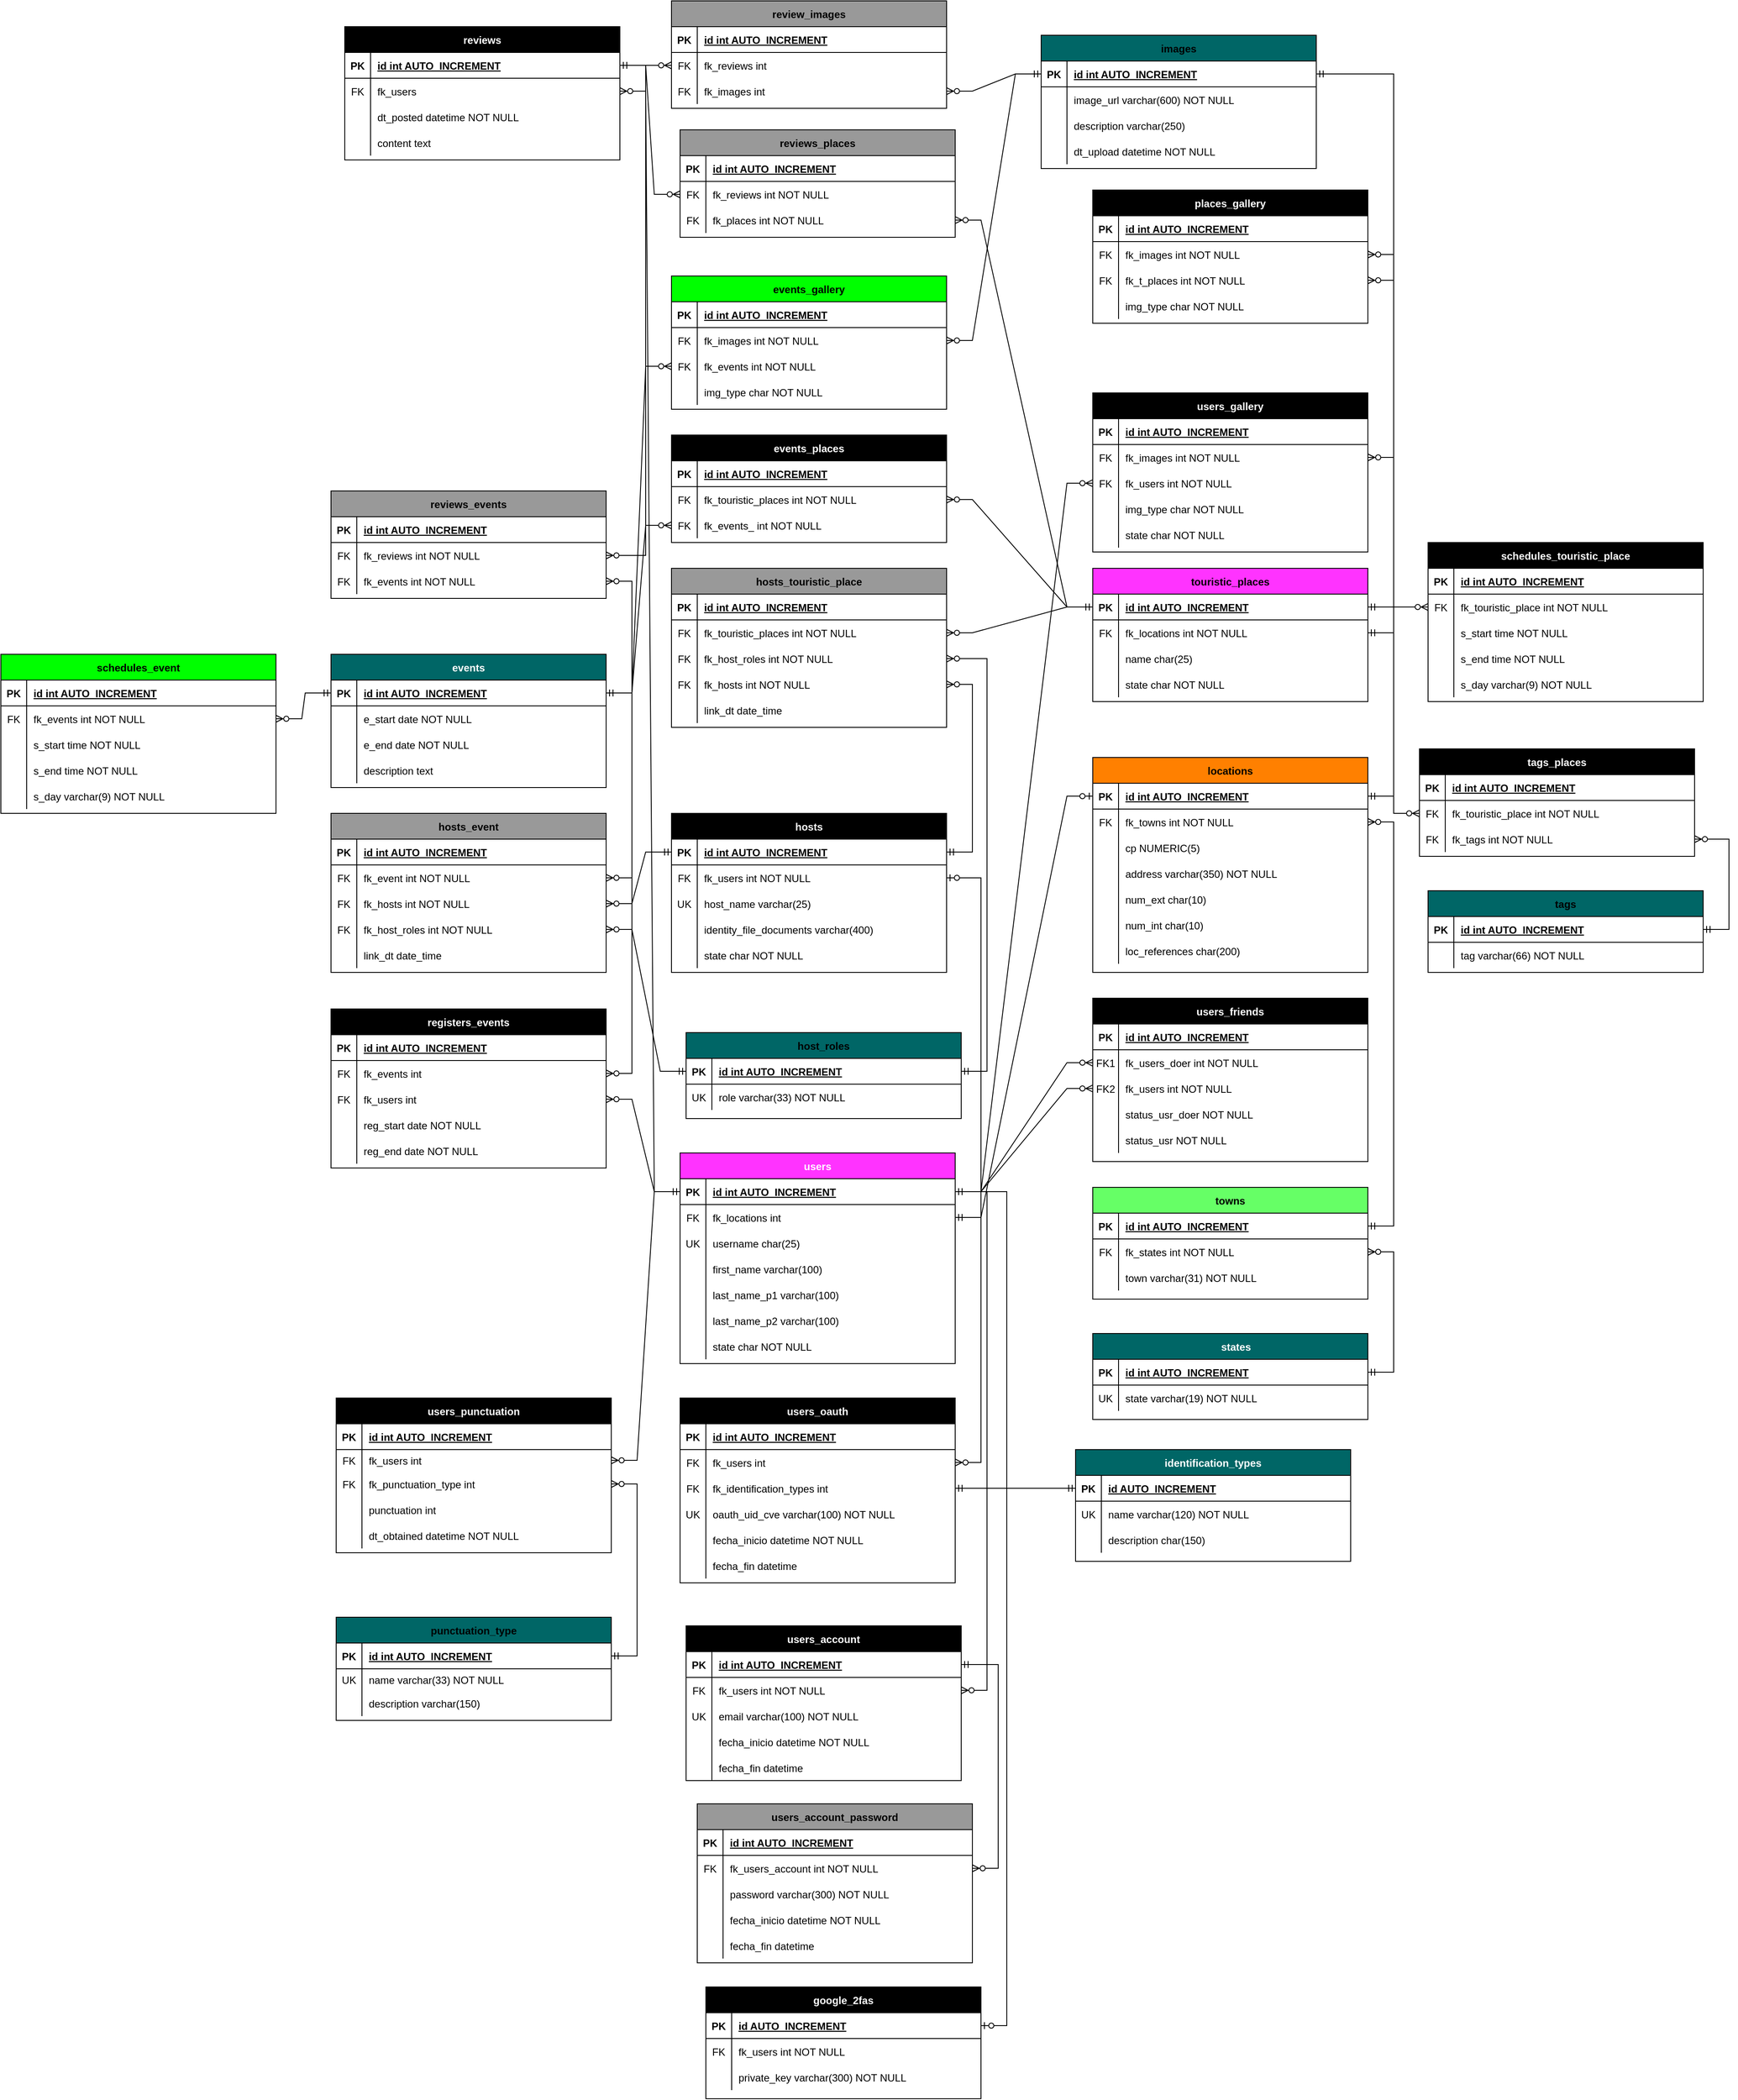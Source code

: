 <mxfile version="21.6.7" type="device">
  <diagram name="Página-1" id="8QmElGjtgYUD49hidW8L">
    <mxGraphModel dx="4097" dy="3572" grid="1" gridSize="10" guides="1" tooltips="1" connect="1" arrows="1" fold="1" page="1" pageScale="1" pageWidth="827" pageHeight="1169" math="0" shadow="0">
      <root>
        <mxCell id="0" />
        <mxCell id="1" parent="0" />
        <mxCell id="yfZJK_JlZGSW4M_RIIrY-1" value="identification_types" style="shape=table;startSize=30;container=1;collapsible=1;childLayout=tableLayout;fixedRows=1;rowLines=0;fontStyle=1;align=center;resizeLast=1;fillColor=#006666;fontColor=#FFFFFF;" parent="1" vertex="1">
          <mxGeometry x="1280" y="645" width="320" height="130" as="geometry" />
        </mxCell>
        <mxCell id="yfZJK_JlZGSW4M_RIIrY-2" value="" style="shape=partialRectangle;collapsible=0;dropTarget=0;pointerEvents=0;fillColor=none;points=[[0,0.5],[1,0.5]];portConstraint=eastwest;top=0;left=0;right=0;bottom=1;" parent="yfZJK_JlZGSW4M_RIIrY-1" vertex="1">
          <mxGeometry y="30" width="320" height="30" as="geometry" />
        </mxCell>
        <mxCell id="yfZJK_JlZGSW4M_RIIrY-3" value="PK" style="shape=partialRectangle;overflow=hidden;connectable=0;fillColor=none;top=0;left=0;bottom=0;right=0;fontStyle=1;" parent="yfZJK_JlZGSW4M_RIIrY-2" vertex="1">
          <mxGeometry width="30" height="30" as="geometry">
            <mxRectangle width="30" height="30" as="alternateBounds" />
          </mxGeometry>
        </mxCell>
        <mxCell id="yfZJK_JlZGSW4M_RIIrY-4" value="id AUTO_INCREMENT" style="shape=partialRectangle;overflow=hidden;connectable=0;fillColor=none;top=0;left=0;bottom=0;right=0;align=left;spacingLeft=6;fontStyle=5;" parent="yfZJK_JlZGSW4M_RIIrY-2" vertex="1">
          <mxGeometry x="30" width="290" height="30" as="geometry">
            <mxRectangle width="290" height="30" as="alternateBounds" />
          </mxGeometry>
        </mxCell>
        <mxCell id="yfZJK_JlZGSW4M_RIIrY-5" value="" style="shape=partialRectangle;collapsible=0;dropTarget=0;pointerEvents=0;fillColor=none;points=[[0,0.5],[1,0.5]];portConstraint=eastwest;top=0;left=0;right=0;bottom=0;" parent="yfZJK_JlZGSW4M_RIIrY-1" vertex="1">
          <mxGeometry y="60" width="320" height="30" as="geometry" />
        </mxCell>
        <mxCell id="yfZJK_JlZGSW4M_RIIrY-6" value="UK" style="shape=partialRectangle;overflow=hidden;connectable=0;fillColor=none;top=0;left=0;bottom=0;right=0;" parent="yfZJK_JlZGSW4M_RIIrY-5" vertex="1">
          <mxGeometry width="30" height="30" as="geometry">
            <mxRectangle width="30" height="30" as="alternateBounds" />
          </mxGeometry>
        </mxCell>
        <mxCell id="yfZJK_JlZGSW4M_RIIrY-7" value="name varchar(120) NOT NULL" style="shape=partialRectangle;overflow=hidden;connectable=0;fillColor=none;top=0;left=0;bottom=0;right=0;align=left;spacingLeft=6;" parent="yfZJK_JlZGSW4M_RIIrY-5" vertex="1">
          <mxGeometry x="30" width="290" height="30" as="geometry">
            <mxRectangle width="290" height="30" as="alternateBounds" />
          </mxGeometry>
        </mxCell>
        <mxCell id="yfZJK_JlZGSW4M_RIIrY-8" value="" style="shape=partialRectangle;collapsible=0;dropTarget=0;pointerEvents=0;fillColor=none;points=[[0,0.5],[1,0.5]];portConstraint=eastwest;top=0;left=0;right=0;bottom=0;" parent="yfZJK_JlZGSW4M_RIIrY-1" vertex="1">
          <mxGeometry y="90" width="320" height="30" as="geometry" />
        </mxCell>
        <mxCell id="yfZJK_JlZGSW4M_RIIrY-9" value="" style="shape=partialRectangle;overflow=hidden;connectable=0;fillColor=none;top=0;left=0;bottom=0;right=0;" parent="yfZJK_JlZGSW4M_RIIrY-8" vertex="1">
          <mxGeometry width="30" height="30" as="geometry">
            <mxRectangle width="30" height="30" as="alternateBounds" />
          </mxGeometry>
        </mxCell>
        <mxCell id="yfZJK_JlZGSW4M_RIIrY-10" value="description char(150)" style="shape=partialRectangle;overflow=hidden;connectable=0;fillColor=none;top=0;left=0;bottom=0;right=0;align=left;spacingLeft=6;" parent="yfZJK_JlZGSW4M_RIIrY-8" vertex="1">
          <mxGeometry x="30" width="290" height="30" as="geometry">
            <mxRectangle width="290" height="30" as="alternateBounds" />
          </mxGeometry>
        </mxCell>
        <mxCell id="yfZJK_JlZGSW4M_RIIrY-14" value="users" style="shape=table;startSize=30;container=1;collapsible=1;childLayout=tableLayout;fixedRows=1;rowLines=0;fontStyle=1;align=center;resizeLast=1;fillColor=#FF33FF;fontColor=#FFFFFF;" parent="1" vertex="1">
          <mxGeometry x="820" y="300" width="320" height="245" as="geometry" />
        </mxCell>
        <mxCell id="yfZJK_JlZGSW4M_RIIrY-15" value="" style="shape=partialRectangle;collapsible=0;dropTarget=0;pointerEvents=0;fillColor=none;points=[[0,0.5],[1,0.5]];portConstraint=eastwest;top=0;left=0;right=0;bottom=1;" parent="yfZJK_JlZGSW4M_RIIrY-14" vertex="1">
          <mxGeometry y="30" width="320" height="30" as="geometry" />
        </mxCell>
        <mxCell id="yfZJK_JlZGSW4M_RIIrY-16" value="PK" style="shape=partialRectangle;overflow=hidden;connectable=0;fillColor=none;top=0;left=0;bottom=0;right=0;fontStyle=1;" parent="yfZJK_JlZGSW4M_RIIrY-15" vertex="1">
          <mxGeometry width="30" height="30" as="geometry">
            <mxRectangle width="30" height="30" as="alternateBounds" />
          </mxGeometry>
        </mxCell>
        <mxCell id="yfZJK_JlZGSW4M_RIIrY-17" value="id int AUTO_INCREMENT" style="shape=partialRectangle;overflow=hidden;connectable=0;fillColor=none;top=0;left=0;bottom=0;right=0;align=left;spacingLeft=6;fontStyle=5;" parent="yfZJK_JlZGSW4M_RIIrY-15" vertex="1">
          <mxGeometry x="30" width="290" height="30" as="geometry">
            <mxRectangle width="290" height="30" as="alternateBounds" />
          </mxGeometry>
        </mxCell>
        <mxCell id="ckrI1umGWuA3VqoAK9ot-130" value="" style="shape=partialRectangle;collapsible=0;dropTarget=0;pointerEvents=0;fillColor=none;points=[[0,0.5],[1,0.5]];portConstraint=eastwest;top=0;left=0;right=0;bottom=0;" parent="yfZJK_JlZGSW4M_RIIrY-14" vertex="1">
          <mxGeometry y="60" width="320" height="30" as="geometry" />
        </mxCell>
        <mxCell id="ckrI1umGWuA3VqoAK9ot-131" value="FK" style="shape=partialRectangle;overflow=hidden;connectable=0;fillColor=none;top=0;left=0;bottom=0;right=0;" parent="ckrI1umGWuA3VqoAK9ot-130" vertex="1">
          <mxGeometry width="30" height="30" as="geometry">
            <mxRectangle width="30" height="30" as="alternateBounds" />
          </mxGeometry>
        </mxCell>
        <mxCell id="ckrI1umGWuA3VqoAK9ot-132" value="fk_locations int" style="shape=partialRectangle;overflow=hidden;connectable=0;fillColor=none;top=0;left=0;bottom=0;right=0;align=left;spacingLeft=6;" parent="ckrI1umGWuA3VqoAK9ot-130" vertex="1">
          <mxGeometry x="30" width="290" height="30" as="geometry">
            <mxRectangle width="290" height="30" as="alternateBounds" />
          </mxGeometry>
        </mxCell>
        <mxCell id="d32q-VpDnr0M1lVhJDni-4" value="" style="shape=partialRectangle;collapsible=0;dropTarget=0;pointerEvents=0;fillColor=none;points=[[0,0.5],[1,0.5]];portConstraint=eastwest;top=0;left=0;right=0;bottom=0;" parent="yfZJK_JlZGSW4M_RIIrY-14" vertex="1">
          <mxGeometry y="90" width="320" height="30" as="geometry" />
        </mxCell>
        <mxCell id="d32q-VpDnr0M1lVhJDni-5" value="UK" style="shape=partialRectangle;overflow=hidden;connectable=0;fillColor=none;top=0;left=0;bottom=0;right=0;" parent="d32q-VpDnr0M1lVhJDni-4" vertex="1">
          <mxGeometry width="30" height="30" as="geometry">
            <mxRectangle width="30" height="30" as="alternateBounds" />
          </mxGeometry>
        </mxCell>
        <mxCell id="d32q-VpDnr0M1lVhJDni-6" value="username char(25)" style="shape=partialRectangle;overflow=hidden;connectable=0;fillColor=none;top=0;left=0;bottom=0;right=0;align=left;spacingLeft=6;" parent="d32q-VpDnr0M1lVhJDni-4" vertex="1">
          <mxGeometry x="30" width="290" height="30" as="geometry">
            <mxRectangle width="290" height="30" as="alternateBounds" />
          </mxGeometry>
        </mxCell>
        <mxCell id="yfZJK_JlZGSW4M_RIIrY-18" value="" style="shape=partialRectangle;collapsible=0;dropTarget=0;pointerEvents=0;fillColor=none;points=[[0,0.5],[1,0.5]];portConstraint=eastwest;top=0;left=0;right=0;bottom=0;" parent="yfZJK_JlZGSW4M_RIIrY-14" vertex="1">
          <mxGeometry y="120" width="320" height="30" as="geometry" />
        </mxCell>
        <mxCell id="yfZJK_JlZGSW4M_RIIrY-19" value="" style="shape=partialRectangle;overflow=hidden;connectable=0;fillColor=none;top=0;left=0;bottom=0;right=0;" parent="yfZJK_JlZGSW4M_RIIrY-18" vertex="1">
          <mxGeometry width="30" height="30" as="geometry">
            <mxRectangle width="30" height="30" as="alternateBounds" />
          </mxGeometry>
        </mxCell>
        <mxCell id="yfZJK_JlZGSW4M_RIIrY-20" value="first_name varchar(100)" style="shape=partialRectangle;overflow=hidden;connectable=0;fillColor=none;top=0;left=0;bottom=0;right=0;align=left;spacingLeft=6;" parent="yfZJK_JlZGSW4M_RIIrY-18" vertex="1">
          <mxGeometry x="30" width="290" height="30" as="geometry">
            <mxRectangle width="290" height="30" as="alternateBounds" />
          </mxGeometry>
        </mxCell>
        <mxCell id="yfZJK_JlZGSW4M_RIIrY-21" value="" style="shape=partialRectangle;collapsible=0;dropTarget=0;pointerEvents=0;fillColor=none;points=[[0,0.5],[1,0.5]];portConstraint=eastwest;top=0;left=0;right=0;bottom=0;" parent="yfZJK_JlZGSW4M_RIIrY-14" vertex="1">
          <mxGeometry y="150" width="320" height="30" as="geometry" />
        </mxCell>
        <mxCell id="yfZJK_JlZGSW4M_RIIrY-22" value="" style="shape=partialRectangle;overflow=hidden;connectable=0;fillColor=none;top=0;left=0;bottom=0;right=0;" parent="yfZJK_JlZGSW4M_RIIrY-21" vertex="1">
          <mxGeometry width="30" height="30" as="geometry">
            <mxRectangle width="30" height="30" as="alternateBounds" />
          </mxGeometry>
        </mxCell>
        <mxCell id="yfZJK_JlZGSW4M_RIIrY-23" value="last_name_p1 varchar(100)" style="shape=partialRectangle;overflow=hidden;connectable=0;fillColor=none;top=0;left=0;bottom=0;right=0;align=left;spacingLeft=6;" parent="yfZJK_JlZGSW4M_RIIrY-21" vertex="1">
          <mxGeometry x="30" width="290" height="30" as="geometry">
            <mxRectangle width="290" height="30" as="alternateBounds" />
          </mxGeometry>
        </mxCell>
        <mxCell id="yfZJK_JlZGSW4M_RIIrY-24" value="" style="shape=partialRectangle;collapsible=0;dropTarget=0;pointerEvents=0;fillColor=none;points=[[0,0.5],[1,0.5]];portConstraint=eastwest;top=0;left=0;right=0;bottom=0;" parent="yfZJK_JlZGSW4M_RIIrY-14" vertex="1">
          <mxGeometry y="180" width="320" height="30" as="geometry" />
        </mxCell>
        <mxCell id="yfZJK_JlZGSW4M_RIIrY-25" value="" style="shape=partialRectangle;overflow=hidden;connectable=0;fillColor=none;top=0;left=0;bottom=0;right=0;" parent="yfZJK_JlZGSW4M_RIIrY-24" vertex="1">
          <mxGeometry width="30" height="30" as="geometry">
            <mxRectangle width="30" height="30" as="alternateBounds" />
          </mxGeometry>
        </mxCell>
        <mxCell id="yfZJK_JlZGSW4M_RIIrY-26" value="last_name_p2 varchar(100) " style="shape=partialRectangle;overflow=hidden;connectable=0;fillColor=none;top=0;left=0;bottom=0;right=0;align=left;spacingLeft=6;" parent="yfZJK_JlZGSW4M_RIIrY-24" vertex="1">
          <mxGeometry x="30" width="290" height="30" as="geometry">
            <mxRectangle width="290" height="30" as="alternateBounds" />
          </mxGeometry>
        </mxCell>
        <mxCell id="yfZJK_JlZGSW4M_RIIrY-27" value="" style="shape=partialRectangle;collapsible=0;dropTarget=0;pointerEvents=0;fillColor=none;points=[[0,0.5],[1,0.5]];portConstraint=eastwest;top=0;left=0;right=0;bottom=0;" parent="yfZJK_JlZGSW4M_RIIrY-14" vertex="1">
          <mxGeometry y="210" width="320" height="30" as="geometry" />
        </mxCell>
        <mxCell id="yfZJK_JlZGSW4M_RIIrY-28" value="" style="shape=partialRectangle;overflow=hidden;connectable=0;fillColor=none;top=0;left=0;bottom=0;right=0;" parent="yfZJK_JlZGSW4M_RIIrY-27" vertex="1">
          <mxGeometry width="30" height="30" as="geometry">
            <mxRectangle width="30" height="30" as="alternateBounds" />
          </mxGeometry>
        </mxCell>
        <mxCell id="yfZJK_JlZGSW4M_RIIrY-29" value="state char NOT NULL" style="shape=partialRectangle;overflow=hidden;connectable=0;fillColor=none;top=0;left=0;bottom=0;right=0;align=left;spacingLeft=6;" parent="yfZJK_JlZGSW4M_RIIrY-27" vertex="1">
          <mxGeometry x="30" width="290" height="30" as="geometry">
            <mxRectangle width="290" height="30" as="alternateBounds" />
          </mxGeometry>
        </mxCell>
        <mxCell id="yfZJK_JlZGSW4M_RIIrY-36" value="users_account" style="shape=table;startSize=30;container=1;collapsible=1;childLayout=tableLayout;fixedRows=1;rowLines=0;fontStyle=1;align=center;resizeLast=1;fillColor=#000000;fontColor=#FFFFFF;" parent="1" vertex="1">
          <mxGeometry x="827" y="850" width="320" height="180" as="geometry" />
        </mxCell>
        <mxCell id="yfZJK_JlZGSW4M_RIIrY-37" value="" style="shape=partialRectangle;collapsible=0;dropTarget=0;pointerEvents=0;fillColor=none;points=[[0,0.5],[1,0.5]];portConstraint=eastwest;top=0;left=0;right=0;bottom=1;" parent="yfZJK_JlZGSW4M_RIIrY-36" vertex="1">
          <mxGeometry y="30" width="320" height="30" as="geometry" />
        </mxCell>
        <mxCell id="yfZJK_JlZGSW4M_RIIrY-38" value="PK" style="shape=partialRectangle;overflow=hidden;connectable=0;fillColor=none;top=0;left=0;bottom=0;right=0;fontStyle=1;" parent="yfZJK_JlZGSW4M_RIIrY-37" vertex="1">
          <mxGeometry width="30" height="30" as="geometry">
            <mxRectangle width="30" height="30" as="alternateBounds" />
          </mxGeometry>
        </mxCell>
        <mxCell id="yfZJK_JlZGSW4M_RIIrY-39" value="id int AUTO_INCREMENT" style="shape=partialRectangle;overflow=hidden;connectable=0;fillColor=none;top=0;left=0;bottom=0;right=0;align=left;spacingLeft=6;fontStyle=5;" parent="yfZJK_JlZGSW4M_RIIrY-37" vertex="1">
          <mxGeometry x="30" width="290" height="30" as="geometry">
            <mxRectangle width="290" height="30" as="alternateBounds" />
          </mxGeometry>
        </mxCell>
        <mxCell id="yfZJK_JlZGSW4M_RIIrY-43" value="" style="shape=partialRectangle;collapsible=0;dropTarget=0;pointerEvents=0;fillColor=none;points=[[0,0.5],[1,0.5]];portConstraint=eastwest;top=0;left=0;right=0;bottom=0;" parent="yfZJK_JlZGSW4M_RIIrY-36" vertex="1">
          <mxGeometry y="60" width="320" height="30" as="geometry" />
        </mxCell>
        <mxCell id="yfZJK_JlZGSW4M_RIIrY-44" value="FK" style="shape=partialRectangle;overflow=hidden;connectable=0;fillColor=none;top=0;left=0;bottom=0;right=0;" parent="yfZJK_JlZGSW4M_RIIrY-43" vertex="1">
          <mxGeometry width="30" height="30" as="geometry">
            <mxRectangle width="30" height="30" as="alternateBounds" />
          </mxGeometry>
        </mxCell>
        <mxCell id="yfZJK_JlZGSW4M_RIIrY-45" value="fk_users int NOT NULL" style="shape=partialRectangle;overflow=hidden;connectable=0;fillColor=none;top=0;left=0;bottom=0;right=0;align=left;spacingLeft=6;" parent="yfZJK_JlZGSW4M_RIIrY-43" vertex="1">
          <mxGeometry x="30" width="290" height="30" as="geometry">
            <mxRectangle width="290" height="30" as="alternateBounds" />
          </mxGeometry>
        </mxCell>
        <mxCell id="yfZJK_JlZGSW4M_RIIrY-40" value="" style="shape=partialRectangle;collapsible=0;dropTarget=0;pointerEvents=0;fillColor=none;points=[[0,0.5],[1,0.5]];portConstraint=eastwest;top=0;left=0;right=0;bottom=0;" parent="yfZJK_JlZGSW4M_RIIrY-36" vertex="1">
          <mxGeometry y="90" width="320" height="30" as="geometry" />
        </mxCell>
        <mxCell id="yfZJK_JlZGSW4M_RIIrY-41" value="UK" style="shape=partialRectangle;overflow=hidden;connectable=0;fillColor=none;top=0;left=0;bottom=0;right=0;" parent="yfZJK_JlZGSW4M_RIIrY-40" vertex="1">
          <mxGeometry width="30" height="30" as="geometry">
            <mxRectangle width="30" height="30" as="alternateBounds" />
          </mxGeometry>
        </mxCell>
        <mxCell id="yfZJK_JlZGSW4M_RIIrY-42" value="email varchar(100) NOT NULL" style="shape=partialRectangle;overflow=hidden;connectable=0;fillColor=none;top=0;left=0;bottom=0;right=0;align=left;spacingLeft=6;" parent="yfZJK_JlZGSW4M_RIIrY-40" vertex="1">
          <mxGeometry x="30" width="290" height="30" as="geometry">
            <mxRectangle width="290" height="30" as="alternateBounds" />
          </mxGeometry>
        </mxCell>
        <mxCell id="PbDxVkraHPoMhFf5vqoR-4" value="" style="shape=partialRectangle;collapsible=0;dropTarget=0;pointerEvents=0;fillColor=none;points=[[0,0.5],[1,0.5]];portConstraint=eastwest;top=0;left=0;right=0;bottom=0;" parent="yfZJK_JlZGSW4M_RIIrY-36" vertex="1">
          <mxGeometry y="120" width="320" height="30" as="geometry" />
        </mxCell>
        <mxCell id="PbDxVkraHPoMhFf5vqoR-5" value="" style="shape=partialRectangle;overflow=hidden;connectable=0;fillColor=none;top=0;left=0;bottom=0;right=0;" parent="PbDxVkraHPoMhFf5vqoR-4" vertex="1">
          <mxGeometry width="30" height="30" as="geometry">
            <mxRectangle width="30" height="30" as="alternateBounds" />
          </mxGeometry>
        </mxCell>
        <mxCell id="PbDxVkraHPoMhFf5vqoR-6" value="fecha_inicio datetime NOT NULL" style="shape=partialRectangle;overflow=hidden;connectable=0;fillColor=none;top=0;left=0;bottom=0;right=0;align=left;spacingLeft=6;" parent="PbDxVkraHPoMhFf5vqoR-4" vertex="1">
          <mxGeometry x="30" width="290" height="30" as="geometry">
            <mxRectangle width="290" height="30" as="alternateBounds" />
          </mxGeometry>
        </mxCell>
        <mxCell id="PbDxVkraHPoMhFf5vqoR-7" value="" style="shape=partialRectangle;collapsible=0;dropTarget=0;pointerEvents=0;fillColor=none;points=[[0,0.5],[1,0.5]];portConstraint=eastwest;top=0;left=0;right=0;bottom=0;" parent="yfZJK_JlZGSW4M_RIIrY-36" vertex="1">
          <mxGeometry y="150" width="320" height="30" as="geometry" />
        </mxCell>
        <mxCell id="PbDxVkraHPoMhFf5vqoR-8" value="" style="shape=partialRectangle;overflow=hidden;connectable=0;fillColor=none;top=0;left=0;bottom=0;right=0;" parent="PbDxVkraHPoMhFf5vqoR-7" vertex="1">
          <mxGeometry width="30" height="30" as="geometry">
            <mxRectangle width="30" height="30" as="alternateBounds" />
          </mxGeometry>
        </mxCell>
        <mxCell id="PbDxVkraHPoMhFf5vqoR-9" value="fecha_fin datetime" style="shape=partialRectangle;overflow=hidden;connectable=0;fillColor=none;top=0;left=0;bottom=0;right=0;align=left;spacingLeft=6;" parent="PbDxVkraHPoMhFf5vqoR-7" vertex="1">
          <mxGeometry x="30" width="290" height="30" as="geometry">
            <mxRectangle width="290" height="30" as="alternateBounds" />
          </mxGeometry>
        </mxCell>
        <mxCell id="yfZJK_JlZGSW4M_RIIrY-52" value="users_account_password" style="shape=table;startSize=30;container=1;collapsible=1;childLayout=tableLayout;fixedRows=1;rowLines=0;fontStyle=1;align=center;resizeLast=1;fillColor=#999999;" parent="1" vertex="1">
          <mxGeometry x="840" y="1057" width="320" height="185" as="geometry" />
        </mxCell>
        <mxCell id="yfZJK_JlZGSW4M_RIIrY-53" value="" style="shape=partialRectangle;collapsible=0;dropTarget=0;pointerEvents=0;fillColor=none;points=[[0,0.5],[1,0.5]];portConstraint=eastwest;top=0;left=0;right=0;bottom=1;" parent="yfZJK_JlZGSW4M_RIIrY-52" vertex="1">
          <mxGeometry y="30" width="320" height="30" as="geometry" />
        </mxCell>
        <mxCell id="yfZJK_JlZGSW4M_RIIrY-54" value="PK" style="shape=partialRectangle;overflow=hidden;connectable=0;fillColor=none;top=0;left=0;bottom=0;right=0;fontStyle=1;" parent="yfZJK_JlZGSW4M_RIIrY-53" vertex="1">
          <mxGeometry width="30" height="30" as="geometry">
            <mxRectangle width="30" height="30" as="alternateBounds" />
          </mxGeometry>
        </mxCell>
        <mxCell id="yfZJK_JlZGSW4M_RIIrY-55" value="id int AUTO_INCREMENT" style="shape=partialRectangle;overflow=hidden;connectable=0;fillColor=none;top=0;left=0;bottom=0;right=0;align=left;spacingLeft=6;fontStyle=5;" parent="yfZJK_JlZGSW4M_RIIrY-53" vertex="1">
          <mxGeometry x="30" width="290" height="30" as="geometry">
            <mxRectangle width="290" height="30" as="alternateBounds" />
          </mxGeometry>
        </mxCell>
        <mxCell id="yfZJK_JlZGSW4M_RIIrY-65" value="" style="shape=partialRectangle;collapsible=0;dropTarget=0;pointerEvents=0;fillColor=none;points=[[0,0.5],[1,0.5]];portConstraint=eastwest;top=0;left=0;right=0;bottom=0;" parent="yfZJK_JlZGSW4M_RIIrY-52" vertex="1">
          <mxGeometry y="60" width="320" height="30" as="geometry" />
        </mxCell>
        <mxCell id="yfZJK_JlZGSW4M_RIIrY-66" value="FK" style="shape=partialRectangle;overflow=hidden;connectable=0;fillColor=none;top=0;left=0;bottom=0;right=0;" parent="yfZJK_JlZGSW4M_RIIrY-65" vertex="1">
          <mxGeometry width="30" height="30" as="geometry">
            <mxRectangle width="30" height="30" as="alternateBounds" />
          </mxGeometry>
        </mxCell>
        <mxCell id="yfZJK_JlZGSW4M_RIIrY-67" value="fk_users_account int NOT NULL" style="shape=partialRectangle;overflow=hidden;connectable=0;fillColor=none;top=0;left=0;bottom=0;right=0;align=left;spacingLeft=6;" parent="yfZJK_JlZGSW4M_RIIrY-65" vertex="1">
          <mxGeometry x="30" width="290" height="30" as="geometry">
            <mxRectangle width="290" height="30" as="alternateBounds" />
          </mxGeometry>
        </mxCell>
        <mxCell id="yfZJK_JlZGSW4M_RIIrY-56" value="" style="shape=partialRectangle;collapsible=0;dropTarget=0;pointerEvents=0;fillColor=none;points=[[0,0.5],[1,0.5]];portConstraint=eastwest;top=0;left=0;right=0;bottom=0;" parent="yfZJK_JlZGSW4M_RIIrY-52" vertex="1">
          <mxGeometry y="90" width="320" height="30" as="geometry" />
        </mxCell>
        <mxCell id="yfZJK_JlZGSW4M_RIIrY-57" value="" style="shape=partialRectangle;overflow=hidden;connectable=0;fillColor=none;top=0;left=0;bottom=0;right=0;" parent="yfZJK_JlZGSW4M_RIIrY-56" vertex="1">
          <mxGeometry width="30" height="30" as="geometry">
            <mxRectangle width="30" height="30" as="alternateBounds" />
          </mxGeometry>
        </mxCell>
        <mxCell id="yfZJK_JlZGSW4M_RIIrY-58" value="password varchar(300) NOT NULL" style="shape=partialRectangle;overflow=hidden;connectable=0;fillColor=none;top=0;left=0;bottom=0;right=0;align=left;spacingLeft=6;" parent="yfZJK_JlZGSW4M_RIIrY-56" vertex="1">
          <mxGeometry x="30" width="290" height="30" as="geometry">
            <mxRectangle width="290" height="30" as="alternateBounds" />
          </mxGeometry>
        </mxCell>
        <mxCell id="yfZJK_JlZGSW4M_RIIrY-59" value="" style="shape=partialRectangle;collapsible=0;dropTarget=0;pointerEvents=0;fillColor=none;points=[[0,0.5],[1,0.5]];portConstraint=eastwest;top=0;left=0;right=0;bottom=0;" parent="yfZJK_JlZGSW4M_RIIrY-52" vertex="1">
          <mxGeometry y="120" width="320" height="30" as="geometry" />
        </mxCell>
        <mxCell id="yfZJK_JlZGSW4M_RIIrY-60" value="" style="shape=partialRectangle;overflow=hidden;connectable=0;fillColor=none;top=0;left=0;bottom=0;right=0;" parent="yfZJK_JlZGSW4M_RIIrY-59" vertex="1">
          <mxGeometry width="30" height="30" as="geometry">
            <mxRectangle width="30" height="30" as="alternateBounds" />
          </mxGeometry>
        </mxCell>
        <mxCell id="yfZJK_JlZGSW4M_RIIrY-61" value="fecha_inicio datetime NOT NULL" style="shape=partialRectangle;overflow=hidden;connectable=0;fillColor=none;top=0;left=0;bottom=0;right=0;align=left;spacingLeft=6;" parent="yfZJK_JlZGSW4M_RIIrY-59" vertex="1">
          <mxGeometry x="30" width="290" height="30" as="geometry">
            <mxRectangle width="290" height="30" as="alternateBounds" />
          </mxGeometry>
        </mxCell>
        <mxCell id="yfZJK_JlZGSW4M_RIIrY-62" value="" style="shape=partialRectangle;collapsible=0;dropTarget=0;pointerEvents=0;fillColor=none;points=[[0,0.5],[1,0.5]];portConstraint=eastwest;top=0;left=0;right=0;bottom=0;" parent="yfZJK_JlZGSW4M_RIIrY-52" vertex="1">
          <mxGeometry y="150" width="320" height="30" as="geometry" />
        </mxCell>
        <mxCell id="yfZJK_JlZGSW4M_RIIrY-63" value="" style="shape=partialRectangle;overflow=hidden;connectable=0;fillColor=none;top=0;left=0;bottom=0;right=0;" parent="yfZJK_JlZGSW4M_RIIrY-62" vertex="1">
          <mxGeometry width="30" height="30" as="geometry">
            <mxRectangle width="30" height="30" as="alternateBounds" />
          </mxGeometry>
        </mxCell>
        <mxCell id="yfZJK_JlZGSW4M_RIIrY-64" value="fecha_fin datetime " style="shape=partialRectangle;overflow=hidden;connectable=0;fillColor=none;top=0;left=0;bottom=0;right=0;align=left;spacingLeft=6;" parent="yfZJK_JlZGSW4M_RIIrY-62" vertex="1">
          <mxGeometry x="30" width="290" height="30" as="geometry">
            <mxRectangle width="290" height="30" as="alternateBounds" />
          </mxGeometry>
        </mxCell>
        <mxCell id="g0Nf_jvqeAFtGp-vfrLu-1" value="users_oauth" style="shape=table;startSize=30;container=1;collapsible=1;childLayout=tableLayout;fixedRows=1;rowLines=0;fontStyle=1;align=center;resizeLast=1;fontColor=#FFFFFF;fillColor=#000000;" parent="1" vertex="1">
          <mxGeometry x="820" y="585" width="320" height="215" as="geometry" />
        </mxCell>
        <mxCell id="g0Nf_jvqeAFtGp-vfrLu-2" value="" style="shape=partialRectangle;collapsible=0;dropTarget=0;pointerEvents=0;fillColor=none;points=[[0,0.5],[1,0.5]];portConstraint=eastwest;top=0;left=0;right=0;bottom=1;" parent="g0Nf_jvqeAFtGp-vfrLu-1" vertex="1">
          <mxGeometry y="30" width="320" height="30" as="geometry" />
        </mxCell>
        <mxCell id="g0Nf_jvqeAFtGp-vfrLu-3" value="PK" style="shape=partialRectangle;overflow=hidden;connectable=0;fillColor=none;top=0;left=0;bottom=0;right=0;fontStyle=1;" parent="g0Nf_jvqeAFtGp-vfrLu-2" vertex="1">
          <mxGeometry width="30" height="30" as="geometry">
            <mxRectangle width="30" height="30" as="alternateBounds" />
          </mxGeometry>
        </mxCell>
        <mxCell id="g0Nf_jvqeAFtGp-vfrLu-4" value="id int AUTO_INCREMENT" style="shape=partialRectangle;overflow=hidden;connectable=0;fillColor=none;top=0;left=0;bottom=0;right=0;align=left;spacingLeft=6;fontStyle=5;" parent="g0Nf_jvqeAFtGp-vfrLu-2" vertex="1">
          <mxGeometry x="30" width="290" height="30" as="geometry">
            <mxRectangle width="290" height="30" as="alternateBounds" />
          </mxGeometry>
        </mxCell>
        <mxCell id="g0Nf_jvqeAFtGp-vfrLu-8" value="" style="shape=partialRectangle;collapsible=0;dropTarget=0;pointerEvents=0;fillColor=none;points=[[0,0.5],[1,0.5]];portConstraint=eastwest;top=0;left=0;right=0;bottom=0;" parent="g0Nf_jvqeAFtGp-vfrLu-1" vertex="1">
          <mxGeometry y="60" width="320" height="30" as="geometry" />
        </mxCell>
        <mxCell id="g0Nf_jvqeAFtGp-vfrLu-9" value="FK" style="shape=partialRectangle;overflow=hidden;connectable=0;fillColor=none;top=0;left=0;bottom=0;right=0;" parent="g0Nf_jvqeAFtGp-vfrLu-8" vertex="1">
          <mxGeometry width="30" height="30" as="geometry">
            <mxRectangle width="30" height="30" as="alternateBounds" />
          </mxGeometry>
        </mxCell>
        <mxCell id="g0Nf_jvqeAFtGp-vfrLu-10" value="fk_users int" style="shape=partialRectangle;overflow=hidden;connectable=0;fillColor=none;top=0;left=0;bottom=0;right=0;align=left;spacingLeft=6;" parent="g0Nf_jvqeAFtGp-vfrLu-8" vertex="1">
          <mxGeometry x="30" width="290" height="30" as="geometry">
            <mxRectangle width="290" height="30" as="alternateBounds" />
          </mxGeometry>
        </mxCell>
        <mxCell id="PbDxVkraHPoMhFf5vqoR-10" value="" style="shape=partialRectangle;collapsible=0;dropTarget=0;pointerEvents=0;fillColor=none;points=[[0,0.5],[1,0.5]];portConstraint=eastwest;top=0;left=0;right=0;bottom=0;" parent="g0Nf_jvqeAFtGp-vfrLu-1" vertex="1">
          <mxGeometry y="90" width="320" height="30" as="geometry" />
        </mxCell>
        <mxCell id="PbDxVkraHPoMhFf5vqoR-11" value="FK" style="shape=partialRectangle;overflow=hidden;connectable=0;fillColor=none;top=0;left=0;bottom=0;right=0;" parent="PbDxVkraHPoMhFf5vqoR-10" vertex="1">
          <mxGeometry width="30" height="30" as="geometry">
            <mxRectangle width="30" height="30" as="alternateBounds" />
          </mxGeometry>
        </mxCell>
        <mxCell id="PbDxVkraHPoMhFf5vqoR-12" value="fk_identification_types int" style="shape=partialRectangle;overflow=hidden;connectable=0;fillColor=none;top=0;left=0;bottom=0;right=0;align=left;spacingLeft=6;" parent="PbDxVkraHPoMhFf5vqoR-10" vertex="1">
          <mxGeometry x="30" width="290" height="30" as="geometry">
            <mxRectangle width="290" height="30" as="alternateBounds" />
          </mxGeometry>
        </mxCell>
        <mxCell id="g0Nf_jvqeAFtGp-vfrLu-5" value="" style="shape=partialRectangle;collapsible=0;dropTarget=0;pointerEvents=0;fillColor=none;points=[[0,0.5],[1,0.5]];portConstraint=eastwest;top=0;left=0;right=0;bottom=0;" parent="g0Nf_jvqeAFtGp-vfrLu-1" vertex="1">
          <mxGeometry y="120" width="320" height="30" as="geometry" />
        </mxCell>
        <mxCell id="g0Nf_jvqeAFtGp-vfrLu-6" value="UK" style="shape=partialRectangle;overflow=hidden;connectable=0;fillColor=none;top=0;left=0;bottom=0;right=0;" parent="g0Nf_jvqeAFtGp-vfrLu-5" vertex="1">
          <mxGeometry width="30" height="30" as="geometry">
            <mxRectangle width="30" height="30" as="alternateBounds" />
          </mxGeometry>
        </mxCell>
        <mxCell id="g0Nf_jvqeAFtGp-vfrLu-7" value="oauth_uid_cve varchar(100) NOT NULL" style="shape=partialRectangle;overflow=hidden;connectable=0;fillColor=none;top=0;left=0;bottom=0;right=0;align=left;spacingLeft=6;" parent="g0Nf_jvqeAFtGp-vfrLu-5" vertex="1">
          <mxGeometry x="30" width="290" height="30" as="geometry">
            <mxRectangle width="290" height="30" as="alternateBounds" />
          </mxGeometry>
        </mxCell>
        <mxCell id="PbDxVkraHPoMhFf5vqoR-13" value="" style="shape=partialRectangle;collapsible=0;dropTarget=0;pointerEvents=0;fillColor=none;points=[[0,0.5],[1,0.5]];portConstraint=eastwest;top=0;left=0;right=0;bottom=0;" parent="g0Nf_jvqeAFtGp-vfrLu-1" vertex="1">
          <mxGeometry y="150" width="320" height="30" as="geometry" />
        </mxCell>
        <mxCell id="PbDxVkraHPoMhFf5vqoR-14" value="" style="shape=partialRectangle;overflow=hidden;connectable=0;fillColor=none;top=0;left=0;bottom=0;right=0;" parent="PbDxVkraHPoMhFf5vqoR-13" vertex="1">
          <mxGeometry width="30" height="30" as="geometry">
            <mxRectangle width="30" height="30" as="alternateBounds" />
          </mxGeometry>
        </mxCell>
        <mxCell id="PbDxVkraHPoMhFf5vqoR-15" value="fecha_inicio datetime NOT NULL" style="shape=partialRectangle;overflow=hidden;connectable=0;fillColor=none;top=0;left=0;bottom=0;right=0;align=left;spacingLeft=6;" parent="PbDxVkraHPoMhFf5vqoR-13" vertex="1">
          <mxGeometry x="30" width="290" height="30" as="geometry">
            <mxRectangle width="290" height="30" as="alternateBounds" />
          </mxGeometry>
        </mxCell>
        <mxCell id="PbDxVkraHPoMhFf5vqoR-16" value="" style="shape=partialRectangle;collapsible=0;dropTarget=0;pointerEvents=0;fillColor=none;points=[[0,0.5],[1,0.5]];portConstraint=eastwest;top=0;left=0;right=0;bottom=0;" parent="g0Nf_jvqeAFtGp-vfrLu-1" vertex="1">
          <mxGeometry y="180" width="320" height="30" as="geometry" />
        </mxCell>
        <mxCell id="PbDxVkraHPoMhFf5vqoR-17" value="" style="shape=partialRectangle;overflow=hidden;connectable=0;fillColor=none;top=0;left=0;bottom=0;right=0;" parent="PbDxVkraHPoMhFf5vqoR-16" vertex="1">
          <mxGeometry width="30" height="30" as="geometry">
            <mxRectangle width="30" height="30" as="alternateBounds" />
          </mxGeometry>
        </mxCell>
        <mxCell id="PbDxVkraHPoMhFf5vqoR-18" value="fecha_fin datetime" style="shape=partialRectangle;overflow=hidden;connectable=0;fillColor=none;top=0;left=0;bottom=0;right=0;align=left;spacingLeft=6;" parent="PbDxVkraHPoMhFf5vqoR-16" vertex="1">
          <mxGeometry x="30" width="290" height="30" as="geometry">
            <mxRectangle width="290" height="30" as="alternateBounds" />
          </mxGeometry>
        </mxCell>
        <mxCell id="PbDxVkraHPoMhFf5vqoR-28" value="" style="edgeStyle=entityRelationEdgeStyle;fontSize=12;html=1;endArrow=ERzeroToMany;startArrow=ERmandOne;rounded=0;" parent="1" source="yfZJK_JlZGSW4M_RIIrY-15" target="yfZJK_JlZGSW4M_RIIrY-43" edge="1">
          <mxGeometry width="100" height="100" relative="1" as="geometry">
            <mxPoint x="1150" y="380" as="sourcePoint" />
            <mxPoint x="1250" y="280" as="targetPoint" />
          </mxGeometry>
        </mxCell>
        <mxCell id="PbDxVkraHPoMhFf5vqoR-29" value="" style="edgeStyle=entityRelationEdgeStyle;fontSize=12;html=1;endArrow=ERzeroToMany;startArrow=ERmandOne;rounded=0;" parent="1" source="yfZJK_JlZGSW4M_RIIrY-37" target="yfZJK_JlZGSW4M_RIIrY-65" edge="1">
          <mxGeometry width="100" height="100" relative="1" as="geometry">
            <mxPoint x="737" y="1155" as="sourcePoint" />
            <mxPoint x="837" y="1185" as="targetPoint" />
          </mxGeometry>
        </mxCell>
        <mxCell id="PbDxVkraHPoMhFf5vqoR-30" value="" style="edgeStyle=entityRelationEdgeStyle;fontSize=12;html=1;endArrow=ERzeroToMany;startArrow=ERmandOne;rounded=0;" parent="1" source="yfZJK_JlZGSW4M_RIIrY-15" target="g0Nf_jvqeAFtGp-vfrLu-8" edge="1">
          <mxGeometry width="100" height="100" relative="1" as="geometry">
            <mxPoint x="1150" y="355" as="sourcePoint" />
            <mxPoint x="1250" y="385" as="targetPoint" />
          </mxGeometry>
        </mxCell>
        <mxCell id="PbDxVkraHPoMhFf5vqoR-31" value="" style="edgeStyle=entityRelationEdgeStyle;fontSize=12;html=1;endArrow=ERmandOne;startArrow=ERmandOne;rounded=0;" parent="1" source="PbDxVkraHPoMhFf5vqoR-10" target="yfZJK_JlZGSW4M_RIIrY-2" edge="1">
          <mxGeometry width="100" height="100" relative="1" as="geometry">
            <mxPoint x="1240" y="610" as="sourcePoint" />
            <mxPoint x="1340" y="510" as="targetPoint" />
          </mxGeometry>
        </mxCell>
        <mxCell id="PbDxVkraHPoMhFf5vqoR-51" value="google_2fas" style="shape=table;startSize=30;container=1;collapsible=1;childLayout=tableLayout;fixedRows=1;rowLines=0;fontStyle=1;align=center;resizeLast=1;fillColor=#000000;fontColor=#FFFFFF;" parent="1" vertex="1">
          <mxGeometry x="850" y="1270" width="320" height="130" as="geometry" />
        </mxCell>
        <mxCell id="PbDxVkraHPoMhFf5vqoR-52" value="" style="shape=partialRectangle;collapsible=0;dropTarget=0;pointerEvents=0;fillColor=none;points=[[0,0.5],[1,0.5]];portConstraint=eastwest;top=0;left=0;right=0;bottom=1;" parent="PbDxVkraHPoMhFf5vqoR-51" vertex="1">
          <mxGeometry y="30" width="320" height="30" as="geometry" />
        </mxCell>
        <mxCell id="PbDxVkraHPoMhFf5vqoR-53" value="PK" style="shape=partialRectangle;overflow=hidden;connectable=0;fillColor=none;top=0;left=0;bottom=0;right=0;fontStyle=1;" parent="PbDxVkraHPoMhFf5vqoR-52" vertex="1">
          <mxGeometry width="30" height="30" as="geometry">
            <mxRectangle width="30" height="30" as="alternateBounds" />
          </mxGeometry>
        </mxCell>
        <mxCell id="PbDxVkraHPoMhFf5vqoR-54" value="id AUTO_INCREMENT" style="shape=partialRectangle;overflow=hidden;connectable=0;fillColor=none;top=0;left=0;bottom=0;right=0;align=left;spacingLeft=6;fontStyle=5;" parent="PbDxVkraHPoMhFf5vqoR-52" vertex="1">
          <mxGeometry x="30" width="290" height="30" as="geometry">
            <mxRectangle width="290" height="30" as="alternateBounds" />
          </mxGeometry>
        </mxCell>
        <mxCell id="PbDxVkraHPoMhFf5vqoR-55" value="" style="shape=partialRectangle;collapsible=0;dropTarget=0;pointerEvents=0;fillColor=none;points=[[0,0.5],[1,0.5]];portConstraint=eastwest;top=0;left=0;right=0;bottom=0;" parent="PbDxVkraHPoMhFf5vqoR-51" vertex="1">
          <mxGeometry y="60" width="320" height="30" as="geometry" />
        </mxCell>
        <mxCell id="PbDxVkraHPoMhFf5vqoR-56" value="FK" style="shape=partialRectangle;overflow=hidden;connectable=0;fillColor=none;top=0;left=0;bottom=0;right=0;" parent="PbDxVkraHPoMhFf5vqoR-55" vertex="1">
          <mxGeometry width="30" height="30" as="geometry">
            <mxRectangle width="30" height="30" as="alternateBounds" />
          </mxGeometry>
        </mxCell>
        <mxCell id="PbDxVkraHPoMhFf5vqoR-57" value="fk_users int NOT NULL" style="shape=partialRectangle;overflow=hidden;connectable=0;fillColor=none;top=0;left=0;bottom=0;right=0;align=left;spacingLeft=6;" parent="PbDxVkraHPoMhFf5vqoR-55" vertex="1">
          <mxGeometry x="30" width="290" height="30" as="geometry">
            <mxRectangle width="290" height="30" as="alternateBounds" />
          </mxGeometry>
        </mxCell>
        <mxCell id="PbDxVkraHPoMhFf5vqoR-58" value="" style="shape=partialRectangle;collapsible=0;dropTarget=0;pointerEvents=0;fillColor=none;points=[[0,0.5],[1,0.5]];portConstraint=eastwest;top=0;left=0;right=0;bottom=0;" parent="PbDxVkraHPoMhFf5vqoR-51" vertex="1">
          <mxGeometry y="90" width="320" height="30" as="geometry" />
        </mxCell>
        <mxCell id="PbDxVkraHPoMhFf5vqoR-59" value="" style="shape=partialRectangle;overflow=hidden;connectable=0;fillColor=none;top=0;left=0;bottom=0;right=0;" parent="PbDxVkraHPoMhFf5vqoR-58" vertex="1">
          <mxGeometry width="30" height="30" as="geometry">
            <mxRectangle width="30" height="30" as="alternateBounds" />
          </mxGeometry>
        </mxCell>
        <mxCell id="PbDxVkraHPoMhFf5vqoR-60" value="private_key varchar(300) NOT NULL" style="shape=partialRectangle;overflow=hidden;connectable=0;fillColor=none;top=0;left=0;bottom=0;right=0;align=left;spacingLeft=6;" parent="PbDxVkraHPoMhFf5vqoR-58" vertex="1">
          <mxGeometry x="30" width="290" height="30" as="geometry">
            <mxRectangle width="290" height="30" as="alternateBounds" />
          </mxGeometry>
        </mxCell>
        <mxCell id="PbDxVkraHPoMhFf5vqoR-62" value="" style="edgeStyle=entityRelationEdgeStyle;fontSize=12;html=1;endArrow=ERzeroToOne;startArrow=ERmandOne;rounded=0;" parent="1" source="yfZJK_JlZGSW4M_RIIrY-15" target="PbDxVkraHPoMhFf5vqoR-52" edge="1">
          <mxGeometry width="100" height="100" relative="1" as="geometry">
            <mxPoint x="1171" y="370" as="sourcePoint" />
            <mxPoint x="1150" y="1315" as="targetPoint" />
            <Array as="points">
              <mxPoint x="1201" y="375" />
              <mxPoint x="1190" y="840" />
              <mxPoint x="1140" y="860" />
              <mxPoint x="1251" y="1145" />
              <mxPoint x="1231" y="615" />
              <mxPoint x="1211" y="1125" />
              <mxPoint x="1261" y="935" />
            </Array>
          </mxGeometry>
        </mxCell>
        <mxCell id="ckrI1umGWuA3VqoAK9ot-45" value="    states" style="shape=table;startSize=30;container=1;collapsible=1;childLayout=tableLayout;fixedRows=1;rowLines=0;fontStyle=1;align=center;resizeLast=1;fillColor=#006666;fontColor=#FFFFFF;" parent="1" vertex="1">
          <mxGeometry x="1300" y="510" width="320" height="100" as="geometry" />
        </mxCell>
        <mxCell id="ckrI1umGWuA3VqoAK9ot-46" value="" style="shape=partialRectangle;collapsible=0;dropTarget=0;pointerEvents=0;fillColor=none;points=[[0,0.5],[1,0.5]];portConstraint=eastwest;top=0;left=0;right=0;bottom=1;" parent="ckrI1umGWuA3VqoAK9ot-45" vertex="1">
          <mxGeometry y="30" width="320" height="30" as="geometry" />
        </mxCell>
        <mxCell id="ckrI1umGWuA3VqoAK9ot-47" value="PK" style="shape=partialRectangle;overflow=hidden;connectable=0;fillColor=none;top=0;left=0;bottom=0;right=0;fontStyle=1;" parent="ckrI1umGWuA3VqoAK9ot-46" vertex="1">
          <mxGeometry width="30" height="30" as="geometry">
            <mxRectangle width="30" height="30" as="alternateBounds" />
          </mxGeometry>
        </mxCell>
        <mxCell id="ckrI1umGWuA3VqoAK9ot-48" value="id int AUTO_INCREMENT" style="shape=partialRectangle;overflow=hidden;connectable=0;fillColor=none;top=0;left=0;bottom=0;right=0;align=left;spacingLeft=6;fontStyle=5;" parent="ckrI1umGWuA3VqoAK9ot-46" vertex="1">
          <mxGeometry x="30" width="290" height="30" as="geometry">
            <mxRectangle width="290" height="30" as="alternateBounds" />
          </mxGeometry>
        </mxCell>
        <mxCell id="ckrI1umGWuA3VqoAK9ot-49" value="" style="shape=partialRectangle;collapsible=0;dropTarget=0;pointerEvents=0;fillColor=none;points=[[0,0.5],[1,0.5]];portConstraint=eastwest;top=0;left=0;right=0;bottom=0;" parent="ckrI1umGWuA3VqoAK9ot-45" vertex="1">
          <mxGeometry y="60" width="320" height="30" as="geometry" />
        </mxCell>
        <mxCell id="ckrI1umGWuA3VqoAK9ot-50" value="UK" style="shape=partialRectangle;overflow=hidden;connectable=0;fillColor=none;top=0;left=0;bottom=0;right=0;" parent="ckrI1umGWuA3VqoAK9ot-49" vertex="1">
          <mxGeometry width="30" height="30" as="geometry">
            <mxRectangle width="30" height="30" as="alternateBounds" />
          </mxGeometry>
        </mxCell>
        <mxCell id="ckrI1umGWuA3VqoAK9ot-51" value="state varchar(19) NOT NULL" style="shape=partialRectangle;overflow=hidden;connectable=0;fillColor=none;top=0;left=0;bottom=0;right=0;align=left;spacingLeft=6;" parent="ckrI1umGWuA3VqoAK9ot-49" vertex="1">
          <mxGeometry x="30" width="290" height="30" as="geometry">
            <mxRectangle width="290" height="30" as="alternateBounds" />
          </mxGeometry>
        </mxCell>
        <mxCell id="ckrI1umGWuA3VqoAK9ot-70" value="locations" style="shape=table;startSize=30;container=1;collapsible=1;childLayout=tableLayout;fixedRows=1;rowLines=0;fontStyle=1;align=center;resizeLast=1;fillColor=#FF8000;" parent="1" vertex="1">
          <mxGeometry x="1300" y="-160" width="320" height="250" as="geometry" />
        </mxCell>
        <mxCell id="ckrI1umGWuA3VqoAK9ot-71" value="" style="shape=partialRectangle;collapsible=0;dropTarget=0;pointerEvents=0;fillColor=none;points=[[0,0.5],[1,0.5]];portConstraint=eastwest;top=0;left=0;right=0;bottom=1;" parent="ckrI1umGWuA3VqoAK9ot-70" vertex="1">
          <mxGeometry y="30" width="320" height="30" as="geometry" />
        </mxCell>
        <mxCell id="ckrI1umGWuA3VqoAK9ot-72" value="PK" style="shape=partialRectangle;overflow=hidden;connectable=0;fillColor=none;top=0;left=0;bottom=0;right=0;fontStyle=1;" parent="ckrI1umGWuA3VqoAK9ot-71" vertex="1">
          <mxGeometry width="30" height="30" as="geometry">
            <mxRectangle width="30" height="30" as="alternateBounds" />
          </mxGeometry>
        </mxCell>
        <mxCell id="ckrI1umGWuA3VqoAK9ot-73" value="id int AUTO_INCREMENT" style="shape=partialRectangle;overflow=hidden;connectable=0;fillColor=none;top=0;left=0;bottom=0;right=0;align=left;spacingLeft=6;fontStyle=5;" parent="ckrI1umGWuA3VqoAK9ot-71" vertex="1">
          <mxGeometry x="30" width="290" height="30" as="geometry">
            <mxRectangle width="290" height="30" as="alternateBounds" />
          </mxGeometry>
        </mxCell>
        <mxCell id="ckrI1umGWuA3VqoAK9ot-80" value="" style="shape=partialRectangle;collapsible=0;dropTarget=0;pointerEvents=0;fillColor=none;points=[[0,0.5],[1,0.5]];portConstraint=eastwest;top=0;left=0;right=0;bottom=0;" parent="ckrI1umGWuA3VqoAK9ot-70" vertex="1">
          <mxGeometry y="60" width="320" height="30" as="geometry" />
        </mxCell>
        <mxCell id="ckrI1umGWuA3VqoAK9ot-81" value="FK" style="shape=partialRectangle;overflow=hidden;connectable=0;fillColor=none;top=0;left=0;bottom=0;right=0;" parent="ckrI1umGWuA3VqoAK9ot-80" vertex="1">
          <mxGeometry width="30" height="30" as="geometry">
            <mxRectangle width="30" height="30" as="alternateBounds" />
          </mxGeometry>
        </mxCell>
        <mxCell id="ckrI1umGWuA3VqoAK9ot-82" value="fk_towns int NOT NULL" style="shape=partialRectangle;overflow=hidden;connectable=0;fillColor=none;top=0;left=0;bottom=0;right=0;align=left;spacingLeft=6;" parent="ckrI1umGWuA3VqoAK9ot-80" vertex="1">
          <mxGeometry x="30" width="290" height="30" as="geometry">
            <mxRectangle width="290" height="30" as="alternateBounds" />
          </mxGeometry>
        </mxCell>
        <mxCell id="ckrI1umGWuA3VqoAK9ot-74" value="" style="shape=partialRectangle;collapsible=0;dropTarget=0;pointerEvents=0;fillColor=none;points=[[0,0.5],[1,0.5]];portConstraint=eastwest;top=0;left=0;right=0;bottom=0;" parent="ckrI1umGWuA3VqoAK9ot-70" vertex="1">
          <mxGeometry y="90" width="320" height="30" as="geometry" />
        </mxCell>
        <mxCell id="ckrI1umGWuA3VqoAK9ot-75" value="" style="shape=partialRectangle;overflow=hidden;connectable=0;fillColor=none;top=0;left=0;bottom=0;right=0;" parent="ckrI1umGWuA3VqoAK9ot-74" vertex="1">
          <mxGeometry width="30" height="30" as="geometry">
            <mxRectangle width="30" height="30" as="alternateBounds" />
          </mxGeometry>
        </mxCell>
        <mxCell id="ckrI1umGWuA3VqoAK9ot-76" value="cp NUMERIC(5) " style="shape=partialRectangle;overflow=hidden;connectable=0;fillColor=none;top=0;left=0;bottom=0;right=0;align=left;spacingLeft=6;" parent="ckrI1umGWuA3VqoAK9ot-74" vertex="1">
          <mxGeometry x="30" width="290" height="30" as="geometry">
            <mxRectangle width="290" height="30" as="alternateBounds" />
          </mxGeometry>
        </mxCell>
        <mxCell id="ckrI1umGWuA3VqoAK9ot-89" value="" style="shape=partialRectangle;collapsible=0;dropTarget=0;pointerEvents=0;fillColor=none;points=[[0,0.5],[1,0.5]];portConstraint=eastwest;top=0;left=0;right=0;bottom=0;" parent="ckrI1umGWuA3VqoAK9ot-70" vertex="1">
          <mxGeometry y="120" width="320" height="30" as="geometry" />
        </mxCell>
        <mxCell id="ckrI1umGWuA3VqoAK9ot-90" value="" style="shape=partialRectangle;overflow=hidden;connectable=0;fillColor=none;top=0;left=0;bottom=0;right=0;" parent="ckrI1umGWuA3VqoAK9ot-89" vertex="1">
          <mxGeometry width="30" height="30" as="geometry">
            <mxRectangle width="30" height="30" as="alternateBounds" />
          </mxGeometry>
        </mxCell>
        <mxCell id="ckrI1umGWuA3VqoAK9ot-91" value="address varchar(350) NOT NULL" style="shape=partialRectangle;overflow=hidden;connectable=0;fillColor=none;top=0;left=0;bottom=0;right=0;align=left;spacingLeft=6;" parent="ckrI1umGWuA3VqoAK9ot-89" vertex="1">
          <mxGeometry x="30" width="290" height="30" as="geometry">
            <mxRectangle width="290" height="30" as="alternateBounds" />
          </mxGeometry>
        </mxCell>
        <mxCell id="ckrI1umGWuA3VqoAK9ot-110" value="" style="shape=partialRectangle;collapsible=0;dropTarget=0;pointerEvents=0;fillColor=none;points=[[0,0.5],[1,0.5]];portConstraint=eastwest;top=0;left=0;right=0;bottom=0;" parent="ckrI1umGWuA3VqoAK9ot-70" vertex="1">
          <mxGeometry y="150" width="320" height="30" as="geometry" />
        </mxCell>
        <mxCell id="ckrI1umGWuA3VqoAK9ot-111" value="" style="shape=partialRectangle;overflow=hidden;connectable=0;fillColor=none;top=0;left=0;bottom=0;right=0;" parent="ckrI1umGWuA3VqoAK9ot-110" vertex="1">
          <mxGeometry width="30" height="30" as="geometry">
            <mxRectangle width="30" height="30" as="alternateBounds" />
          </mxGeometry>
        </mxCell>
        <mxCell id="ckrI1umGWuA3VqoAK9ot-112" value="num_ext char(10)" style="shape=partialRectangle;overflow=hidden;connectable=0;fillColor=none;top=0;left=0;bottom=0;right=0;align=left;spacingLeft=6;" parent="ckrI1umGWuA3VqoAK9ot-110" vertex="1">
          <mxGeometry x="30" width="290" height="30" as="geometry">
            <mxRectangle width="290" height="30" as="alternateBounds" />
          </mxGeometry>
        </mxCell>
        <mxCell id="ckrI1umGWuA3VqoAK9ot-113" value="" style="shape=partialRectangle;collapsible=0;dropTarget=0;pointerEvents=0;fillColor=none;points=[[0,0.5],[1,0.5]];portConstraint=eastwest;top=0;left=0;right=0;bottom=0;" parent="ckrI1umGWuA3VqoAK9ot-70" vertex="1">
          <mxGeometry y="180" width="320" height="30" as="geometry" />
        </mxCell>
        <mxCell id="ckrI1umGWuA3VqoAK9ot-114" value="" style="shape=partialRectangle;overflow=hidden;connectable=0;fillColor=none;top=0;left=0;bottom=0;right=0;" parent="ckrI1umGWuA3VqoAK9ot-113" vertex="1">
          <mxGeometry width="30" height="30" as="geometry">
            <mxRectangle width="30" height="30" as="alternateBounds" />
          </mxGeometry>
        </mxCell>
        <mxCell id="ckrI1umGWuA3VqoAK9ot-115" value="num_int char(10)" style="shape=partialRectangle;overflow=hidden;connectable=0;fillColor=none;top=0;left=0;bottom=0;right=0;align=left;spacingLeft=6;" parent="ckrI1umGWuA3VqoAK9ot-113" vertex="1">
          <mxGeometry x="30" width="290" height="30" as="geometry">
            <mxRectangle width="290" height="30" as="alternateBounds" />
          </mxGeometry>
        </mxCell>
        <mxCell id="ckrI1umGWuA3VqoAK9ot-116" value="" style="shape=partialRectangle;collapsible=0;dropTarget=0;pointerEvents=0;fillColor=none;points=[[0,0.5],[1,0.5]];portConstraint=eastwest;top=0;left=0;right=0;bottom=0;" parent="ckrI1umGWuA3VqoAK9ot-70" vertex="1">
          <mxGeometry y="210" width="320" height="30" as="geometry" />
        </mxCell>
        <mxCell id="ckrI1umGWuA3VqoAK9ot-117" value="" style="shape=partialRectangle;overflow=hidden;connectable=0;fillColor=none;top=0;left=0;bottom=0;right=0;" parent="ckrI1umGWuA3VqoAK9ot-116" vertex="1">
          <mxGeometry width="30" height="30" as="geometry">
            <mxRectangle width="30" height="30" as="alternateBounds" />
          </mxGeometry>
        </mxCell>
        <mxCell id="ckrI1umGWuA3VqoAK9ot-118" value="loc_references char(200)" style="shape=partialRectangle;overflow=hidden;connectable=0;fillColor=none;top=0;left=0;bottom=0;right=0;align=left;spacingLeft=6;" parent="ckrI1umGWuA3VqoAK9ot-116" vertex="1">
          <mxGeometry x="30" width="290" height="30" as="geometry">
            <mxRectangle width="290" height="30" as="alternateBounds" />
          </mxGeometry>
        </mxCell>
        <mxCell id="ckrI1umGWuA3VqoAK9ot-95" value="towns" style="shape=table;startSize=30;container=1;collapsible=1;childLayout=tableLayout;fixedRows=1;rowLines=0;fontStyle=1;align=center;resizeLast=1;fillColor=#66FF66;" parent="1" vertex="1">
          <mxGeometry x="1300" y="340" width="320" height="130" as="geometry" />
        </mxCell>
        <mxCell id="ckrI1umGWuA3VqoAK9ot-96" value="" style="shape=partialRectangle;collapsible=0;dropTarget=0;pointerEvents=0;fillColor=none;points=[[0,0.5],[1,0.5]];portConstraint=eastwest;top=0;left=0;right=0;bottom=1;" parent="ckrI1umGWuA3VqoAK9ot-95" vertex="1">
          <mxGeometry y="30" width="320" height="30" as="geometry" />
        </mxCell>
        <mxCell id="ckrI1umGWuA3VqoAK9ot-97" value="PK" style="shape=partialRectangle;overflow=hidden;connectable=0;fillColor=none;top=0;left=0;bottom=0;right=0;fontStyle=1;" parent="ckrI1umGWuA3VqoAK9ot-96" vertex="1">
          <mxGeometry width="30" height="30" as="geometry">
            <mxRectangle width="30" height="30" as="alternateBounds" />
          </mxGeometry>
        </mxCell>
        <mxCell id="ckrI1umGWuA3VqoAK9ot-98" value="id int AUTO_INCREMENT" style="shape=partialRectangle;overflow=hidden;connectable=0;fillColor=none;top=0;left=0;bottom=0;right=0;align=left;spacingLeft=6;fontStyle=5;" parent="ckrI1umGWuA3VqoAK9ot-96" vertex="1">
          <mxGeometry x="30" width="290" height="30" as="geometry">
            <mxRectangle width="290" height="30" as="alternateBounds" />
          </mxGeometry>
        </mxCell>
        <mxCell id="ckrI1umGWuA3VqoAK9ot-99" value="" style="shape=partialRectangle;collapsible=0;dropTarget=0;pointerEvents=0;fillColor=none;points=[[0,0.5],[1,0.5]];portConstraint=eastwest;top=0;left=0;right=0;bottom=0;" parent="ckrI1umGWuA3VqoAK9ot-95" vertex="1">
          <mxGeometry y="60" width="320" height="30" as="geometry" />
        </mxCell>
        <mxCell id="ckrI1umGWuA3VqoAK9ot-100" value="FK" style="shape=partialRectangle;overflow=hidden;connectable=0;fillColor=none;top=0;left=0;bottom=0;right=0;" parent="ckrI1umGWuA3VqoAK9ot-99" vertex="1">
          <mxGeometry width="30" height="30" as="geometry">
            <mxRectangle width="30" height="30" as="alternateBounds" />
          </mxGeometry>
        </mxCell>
        <mxCell id="ckrI1umGWuA3VqoAK9ot-101" value="fk_states int NOT NULL" style="shape=partialRectangle;overflow=hidden;connectable=0;fillColor=none;top=0;left=0;bottom=0;right=0;align=left;spacingLeft=6;" parent="ckrI1umGWuA3VqoAK9ot-99" vertex="1">
          <mxGeometry x="30" width="290" height="30" as="geometry">
            <mxRectangle width="290" height="30" as="alternateBounds" />
          </mxGeometry>
        </mxCell>
        <mxCell id="ckrI1umGWuA3VqoAK9ot-102" value="" style="shape=partialRectangle;collapsible=0;dropTarget=0;pointerEvents=0;fillColor=none;points=[[0,0.5],[1,0.5]];portConstraint=eastwest;top=0;left=0;right=0;bottom=0;" parent="ckrI1umGWuA3VqoAK9ot-95" vertex="1">
          <mxGeometry y="90" width="320" height="30" as="geometry" />
        </mxCell>
        <mxCell id="ckrI1umGWuA3VqoAK9ot-103" value="" style="shape=partialRectangle;overflow=hidden;connectable=0;fillColor=none;top=0;left=0;bottom=0;right=0;" parent="ckrI1umGWuA3VqoAK9ot-102" vertex="1">
          <mxGeometry width="30" height="30" as="geometry">
            <mxRectangle width="30" height="30" as="alternateBounds" />
          </mxGeometry>
        </mxCell>
        <mxCell id="ckrI1umGWuA3VqoAK9ot-104" value="town varchar(31) NOT NULL" style="shape=partialRectangle;overflow=hidden;connectable=0;fillColor=none;top=0;left=0;bottom=0;right=0;align=left;spacingLeft=6;" parent="ckrI1umGWuA3VqoAK9ot-102" vertex="1">
          <mxGeometry x="30" width="290" height="30" as="geometry">
            <mxRectangle width="290" height="30" as="alternateBounds" />
          </mxGeometry>
        </mxCell>
        <mxCell id="ckrI1umGWuA3VqoAK9ot-106" value="" style="edgeStyle=entityRelationEdgeStyle;fontSize=12;html=1;endArrow=ERzeroToMany;startArrow=ERmandOne;rounded=0;" parent="1" source="ckrI1umGWuA3VqoAK9ot-46" target="ckrI1umGWuA3VqoAK9ot-99" edge="1">
          <mxGeometry width="100" height="100" relative="1" as="geometry">
            <mxPoint x="1460" y="470" as="sourcePoint" />
            <mxPoint x="1560" y="370" as="targetPoint" />
          </mxGeometry>
        </mxCell>
        <mxCell id="ckrI1umGWuA3VqoAK9ot-119" value="" style="edgeStyle=entityRelationEdgeStyle;fontSize=12;html=1;endArrow=ERzeroToMany;startArrow=ERmandOne;rounded=0;" parent="1" source="ckrI1umGWuA3VqoAK9ot-96" target="ckrI1umGWuA3VqoAK9ot-80" edge="1">
          <mxGeometry width="100" height="100" relative="1" as="geometry">
            <mxPoint x="1630" y="565" as="sourcePoint" />
            <mxPoint x="1630" y="425" as="targetPoint" />
          </mxGeometry>
        </mxCell>
        <mxCell id="ckrI1umGWuA3VqoAK9ot-133" value="" style="edgeStyle=entityRelationEdgeStyle;fontSize=12;html=1;endArrow=ERzeroToOne;startArrow=ERmandOne;rounded=0;" parent="1" source="ckrI1umGWuA3VqoAK9ot-130" target="ckrI1umGWuA3VqoAK9ot-71" edge="1">
          <mxGeometry width="100" height="100" relative="1" as="geometry">
            <mxPoint x="1300" y="520" as="sourcePoint" />
            <mxPoint x="1240" y="40" as="targetPoint" />
            <Array as="points">
              <mxPoint x="1230" y="390" />
              <mxPoint x="1260" y="350" />
              <mxPoint x="1180" y="370" />
              <mxPoint x="1220" y="-15" />
              <mxPoint x="1160" y="110" />
              <mxPoint x="1190" y="180" />
            </Array>
          </mxGeometry>
        </mxCell>
        <mxCell id="ckrI1umGWuA3VqoAK9ot-134" value="users_friends" style="shape=table;startSize=30;container=1;collapsible=1;childLayout=tableLayout;fixedRows=1;rowLines=0;fontStyle=1;align=center;resizeLast=1;fillColor=#000000;fontColor=#FFFFFF;" parent="1" vertex="1">
          <mxGeometry x="1300" y="120" width="320" height="190" as="geometry" />
        </mxCell>
        <mxCell id="ckrI1umGWuA3VqoAK9ot-135" value="" style="shape=partialRectangle;collapsible=0;dropTarget=0;pointerEvents=0;fillColor=none;points=[[0,0.5],[1,0.5]];portConstraint=eastwest;top=0;left=0;right=0;bottom=1;" parent="ckrI1umGWuA3VqoAK9ot-134" vertex="1">
          <mxGeometry y="30" width="320" height="30" as="geometry" />
        </mxCell>
        <mxCell id="ckrI1umGWuA3VqoAK9ot-136" value="PK" style="shape=partialRectangle;overflow=hidden;connectable=0;fillColor=none;top=0;left=0;bottom=0;right=0;fontStyle=1;" parent="ckrI1umGWuA3VqoAK9ot-135" vertex="1">
          <mxGeometry width="30" height="30" as="geometry">
            <mxRectangle width="30" height="30" as="alternateBounds" />
          </mxGeometry>
        </mxCell>
        <mxCell id="ckrI1umGWuA3VqoAK9ot-137" value="id int AUTO_INCREMENT" style="shape=partialRectangle;overflow=hidden;connectable=0;fillColor=none;top=0;left=0;bottom=0;right=0;align=left;spacingLeft=6;fontStyle=5;" parent="ckrI1umGWuA3VqoAK9ot-135" vertex="1">
          <mxGeometry x="30" width="290" height="30" as="geometry">
            <mxRectangle width="290" height="30" as="alternateBounds" />
          </mxGeometry>
        </mxCell>
        <mxCell id="ckrI1umGWuA3VqoAK9ot-138" value="" style="shape=partialRectangle;collapsible=0;dropTarget=0;pointerEvents=0;fillColor=none;points=[[0,0.5],[1,0.5]];portConstraint=eastwest;top=0;left=0;right=0;bottom=0;" parent="ckrI1umGWuA3VqoAK9ot-134" vertex="1">
          <mxGeometry y="60" width="320" height="30" as="geometry" />
        </mxCell>
        <mxCell id="ckrI1umGWuA3VqoAK9ot-139" value="FK1" style="shape=partialRectangle;overflow=hidden;connectable=0;fillColor=none;top=0;left=0;bottom=0;right=0;" parent="ckrI1umGWuA3VqoAK9ot-138" vertex="1">
          <mxGeometry width="30" height="30" as="geometry">
            <mxRectangle width="30" height="30" as="alternateBounds" />
          </mxGeometry>
        </mxCell>
        <mxCell id="ckrI1umGWuA3VqoAK9ot-140" value="fk_users_doer int NOT NULL" style="shape=partialRectangle;overflow=hidden;connectable=0;fillColor=none;top=0;left=0;bottom=0;right=0;align=left;spacingLeft=6;" parent="ckrI1umGWuA3VqoAK9ot-138" vertex="1">
          <mxGeometry x="30" width="290" height="30" as="geometry">
            <mxRectangle width="290" height="30" as="alternateBounds" />
          </mxGeometry>
        </mxCell>
        <mxCell id="ckrI1umGWuA3VqoAK9ot-141" value="" style="shape=partialRectangle;collapsible=0;dropTarget=0;pointerEvents=0;fillColor=none;points=[[0,0.5],[1,0.5]];portConstraint=eastwest;top=0;left=0;right=0;bottom=0;" parent="ckrI1umGWuA3VqoAK9ot-134" vertex="1">
          <mxGeometry y="90" width="320" height="30" as="geometry" />
        </mxCell>
        <mxCell id="ckrI1umGWuA3VqoAK9ot-142" value="FK2" style="shape=partialRectangle;overflow=hidden;connectable=0;fillColor=none;top=0;left=0;bottom=0;right=0;" parent="ckrI1umGWuA3VqoAK9ot-141" vertex="1">
          <mxGeometry width="30" height="30" as="geometry">
            <mxRectangle width="30" height="30" as="alternateBounds" />
          </mxGeometry>
        </mxCell>
        <mxCell id="ckrI1umGWuA3VqoAK9ot-143" value="fk_users int NOT NULL" style="shape=partialRectangle;overflow=hidden;connectable=0;fillColor=none;top=0;left=0;bottom=0;right=0;align=left;spacingLeft=6;" parent="ckrI1umGWuA3VqoAK9ot-141" vertex="1">
          <mxGeometry x="30" width="290" height="30" as="geometry">
            <mxRectangle width="290" height="30" as="alternateBounds" />
          </mxGeometry>
        </mxCell>
        <mxCell id="ckrI1umGWuA3VqoAK9ot-144" value="" style="shape=partialRectangle;collapsible=0;dropTarget=0;pointerEvents=0;fillColor=none;points=[[0,0.5],[1,0.5]];portConstraint=eastwest;top=0;left=0;right=0;bottom=0;" parent="ckrI1umGWuA3VqoAK9ot-134" vertex="1">
          <mxGeometry y="120" width="320" height="30" as="geometry" />
        </mxCell>
        <mxCell id="ckrI1umGWuA3VqoAK9ot-145" value="" style="shape=partialRectangle;overflow=hidden;connectable=0;fillColor=none;top=0;left=0;bottom=0;right=0;" parent="ckrI1umGWuA3VqoAK9ot-144" vertex="1">
          <mxGeometry width="30" height="30" as="geometry">
            <mxRectangle width="30" height="30" as="alternateBounds" />
          </mxGeometry>
        </mxCell>
        <mxCell id="ckrI1umGWuA3VqoAK9ot-146" value="status_usr_doer NOT NULL" style="shape=partialRectangle;overflow=hidden;connectable=0;fillColor=none;top=0;left=0;bottom=0;right=0;align=left;spacingLeft=6;" parent="ckrI1umGWuA3VqoAK9ot-144" vertex="1">
          <mxGeometry x="30" width="290" height="30" as="geometry">
            <mxRectangle width="290" height="30" as="alternateBounds" />
          </mxGeometry>
        </mxCell>
        <mxCell id="ckrI1umGWuA3VqoAK9ot-147" value="" style="shape=partialRectangle;collapsible=0;dropTarget=0;pointerEvents=0;fillColor=none;points=[[0,0.5],[1,0.5]];portConstraint=eastwest;top=0;left=0;right=0;bottom=0;" parent="ckrI1umGWuA3VqoAK9ot-134" vertex="1">
          <mxGeometry y="150" width="320" height="30" as="geometry" />
        </mxCell>
        <mxCell id="ckrI1umGWuA3VqoAK9ot-148" value="" style="shape=partialRectangle;overflow=hidden;connectable=0;fillColor=none;top=0;left=0;bottom=0;right=0;" parent="ckrI1umGWuA3VqoAK9ot-147" vertex="1">
          <mxGeometry width="30" height="30" as="geometry">
            <mxRectangle width="30" height="30" as="alternateBounds" />
          </mxGeometry>
        </mxCell>
        <mxCell id="ckrI1umGWuA3VqoAK9ot-149" value="status_usr NOT NULL" style="shape=partialRectangle;overflow=hidden;connectable=0;fillColor=none;top=0;left=0;bottom=0;right=0;align=left;spacingLeft=6;" parent="ckrI1umGWuA3VqoAK9ot-147" vertex="1">
          <mxGeometry x="30" width="290" height="30" as="geometry">
            <mxRectangle width="290" height="30" as="alternateBounds" />
          </mxGeometry>
        </mxCell>
        <mxCell id="ckrI1umGWuA3VqoAK9ot-150" value="" style="edgeStyle=entityRelationEdgeStyle;fontSize=12;html=1;endArrow=ERzeroToMany;startArrow=ERmandOne;rounded=0;" parent="1" source="yfZJK_JlZGSW4M_RIIrY-15" target="ckrI1umGWuA3VqoAK9ot-138" edge="1">
          <mxGeometry width="100" height="100" relative="1" as="geometry">
            <mxPoint x="1240" y="470" as="sourcePoint" />
            <mxPoint x="1230" y="650" as="targetPoint" />
          </mxGeometry>
        </mxCell>
        <mxCell id="ckrI1umGWuA3VqoAK9ot-151" value="" style="edgeStyle=entityRelationEdgeStyle;fontSize=12;html=1;endArrow=ERzeroToMany;startArrow=ERmandOne;rounded=0;" parent="1" source="yfZJK_JlZGSW4M_RIIrY-15" target="ckrI1umGWuA3VqoAK9ot-141" edge="1">
          <mxGeometry width="100" height="100" relative="1" as="geometry">
            <mxPoint x="1150" y="355" as="sourcePoint" />
            <mxPoint x="1310" y="205" as="targetPoint" />
          </mxGeometry>
        </mxCell>
        <mxCell id="ckrI1umGWuA3VqoAK9ot-152" value="hosts" style="shape=table;startSize=30;container=1;collapsible=1;childLayout=tableLayout;fixedRows=1;rowLines=0;fontStyle=1;align=center;resizeLast=1;fontColor=#FFFFFF;fillColor=#000000;" parent="1" vertex="1">
          <mxGeometry x="810" y="-95" width="320" height="185" as="geometry" />
        </mxCell>
        <mxCell id="ckrI1umGWuA3VqoAK9ot-153" value="" style="shape=partialRectangle;collapsible=0;dropTarget=0;pointerEvents=0;fillColor=none;points=[[0,0.5],[1,0.5]];portConstraint=eastwest;top=0;left=0;right=0;bottom=1;" parent="ckrI1umGWuA3VqoAK9ot-152" vertex="1">
          <mxGeometry y="30" width="320" height="30" as="geometry" />
        </mxCell>
        <mxCell id="ckrI1umGWuA3VqoAK9ot-154" value="PK" style="shape=partialRectangle;overflow=hidden;connectable=0;fillColor=none;top=0;left=0;bottom=0;right=0;fontStyle=1;" parent="ckrI1umGWuA3VqoAK9ot-153" vertex="1">
          <mxGeometry width="30" height="30" as="geometry">
            <mxRectangle width="30" height="30" as="alternateBounds" />
          </mxGeometry>
        </mxCell>
        <mxCell id="ckrI1umGWuA3VqoAK9ot-155" value="id int AUTO_INCREMENT" style="shape=partialRectangle;overflow=hidden;connectable=0;fillColor=none;top=0;left=0;bottom=0;right=0;align=left;spacingLeft=6;fontStyle=5;" parent="ckrI1umGWuA3VqoAK9ot-153" vertex="1">
          <mxGeometry x="30" width="290" height="30" as="geometry">
            <mxRectangle width="290" height="30" as="alternateBounds" />
          </mxGeometry>
        </mxCell>
        <mxCell id="ckrI1umGWuA3VqoAK9ot-156" value="" style="shape=partialRectangle;collapsible=0;dropTarget=0;pointerEvents=0;fillColor=none;points=[[0,0.5],[1,0.5]];portConstraint=eastwest;top=0;left=0;right=0;bottom=0;" parent="ckrI1umGWuA3VqoAK9ot-152" vertex="1">
          <mxGeometry y="60" width="320" height="30" as="geometry" />
        </mxCell>
        <mxCell id="ckrI1umGWuA3VqoAK9ot-157" value="FK" style="shape=partialRectangle;overflow=hidden;connectable=0;fillColor=none;top=0;left=0;bottom=0;right=0;" parent="ckrI1umGWuA3VqoAK9ot-156" vertex="1">
          <mxGeometry width="30" height="30" as="geometry">
            <mxRectangle width="30" height="30" as="alternateBounds" />
          </mxGeometry>
        </mxCell>
        <mxCell id="ckrI1umGWuA3VqoAK9ot-158" value="fk_users int NOT NULL" style="shape=partialRectangle;overflow=hidden;connectable=0;fillColor=none;top=0;left=0;bottom=0;right=0;align=left;spacingLeft=6;" parent="ckrI1umGWuA3VqoAK9ot-156" vertex="1">
          <mxGeometry x="30" width="290" height="30" as="geometry">
            <mxRectangle width="290" height="30" as="alternateBounds" />
          </mxGeometry>
        </mxCell>
        <mxCell id="ckrI1umGWuA3VqoAK9ot-165" value="" style="shape=partialRectangle;collapsible=0;dropTarget=0;pointerEvents=0;fillColor=none;points=[[0,0.5],[1,0.5]];portConstraint=eastwest;top=0;left=0;right=0;bottom=0;" parent="ckrI1umGWuA3VqoAK9ot-152" vertex="1">
          <mxGeometry y="90" width="320" height="30" as="geometry" />
        </mxCell>
        <mxCell id="ckrI1umGWuA3VqoAK9ot-166" value="UK" style="shape=partialRectangle;overflow=hidden;connectable=0;fillColor=none;top=0;left=0;bottom=0;right=0;" parent="ckrI1umGWuA3VqoAK9ot-165" vertex="1">
          <mxGeometry width="30" height="30" as="geometry">
            <mxRectangle width="30" height="30" as="alternateBounds" />
          </mxGeometry>
        </mxCell>
        <mxCell id="ckrI1umGWuA3VqoAK9ot-167" value="host_name varchar(25)" style="shape=partialRectangle;overflow=hidden;connectable=0;fillColor=none;top=0;left=0;bottom=0;right=0;align=left;spacingLeft=6;" parent="ckrI1umGWuA3VqoAK9ot-165" vertex="1">
          <mxGeometry x="30" width="290" height="30" as="geometry">
            <mxRectangle width="290" height="30" as="alternateBounds" />
          </mxGeometry>
        </mxCell>
        <mxCell id="ckrI1umGWuA3VqoAK9ot-162" value="" style="shape=partialRectangle;collapsible=0;dropTarget=0;pointerEvents=0;fillColor=none;points=[[0,0.5],[1,0.5]];portConstraint=eastwest;top=0;left=0;right=0;bottom=0;" parent="ckrI1umGWuA3VqoAK9ot-152" vertex="1">
          <mxGeometry y="120" width="320" height="30" as="geometry" />
        </mxCell>
        <mxCell id="ckrI1umGWuA3VqoAK9ot-163" value="" style="shape=partialRectangle;overflow=hidden;connectable=0;fillColor=none;top=0;left=0;bottom=0;right=0;" parent="ckrI1umGWuA3VqoAK9ot-162" vertex="1">
          <mxGeometry width="30" height="30" as="geometry">
            <mxRectangle width="30" height="30" as="alternateBounds" />
          </mxGeometry>
        </mxCell>
        <mxCell id="ckrI1umGWuA3VqoAK9ot-164" value="identity_file_documents varchar(400)" style="shape=partialRectangle;overflow=hidden;connectable=0;fillColor=none;top=0;left=0;bottom=0;right=0;align=left;spacingLeft=6;" parent="ckrI1umGWuA3VqoAK9ot-162" vertex="1">
          <mxGeometry x="30" width="290" height="30" as="geometry">
            <mxRectangle width="290" height="30" as="alternateBounds" />
          </mxGeometry>
        </mxCell>
        <mxCell id="ckrI1umGWuA3VqoAK9ot-171" value="" style="shape=partialRectangle;collapsible=0;dropTarget=0;pointerEvents=0;fillColor=none;points=[[0,0.5],[1,0.5]];portConstraint=eastwest;top=0;left=0;right=0;bottom=0;" parent="ckrI1umGWuA3VqoAK9ot-152" vertex="1">
          <mxGeometry y="150" width="320" height="30" as="geometry" />
        </mxCell>
        <mxCell id="ckrI1umGWuA3VqoAK9ot-172" value="" style="shape=partialRectangle;overflow=hidden;connectable=0;fillColor=none;top=0;left=0;bottom=0;right=0;" parent="ckrI1umGWuA3VqoAK9ot-171" vertex="1">
          <mxGeometry width="30" height="30" as="geometry">
            <mxRectangle width="30" height="30" as="alternateBounds" />
          </mxGeometry>
        </mxCell>
        <mxCell id="ckrI1umGWuA3VqoAK9ot-173" value="state char NOT NULL" style="shape=partialRectangle;overflow=hidden;connectable=0;fillColor=none;top=0;left=0;bottom=0;right=0;align=left;spacingLeft=6;" parent="ckrI1umGWuA3VqoAK9ot-171" vertex="1">
          <mxGeometry x="30" width="290" height="30" as="geometry">
            <mxRectangle width="290" height="30" as="alternateBounds" />
          </mxGeometry>
        </mxCell>
        <mxCell id="ckrI1umGWuA3VqoAK9ot-174" value="touristic_places" style="shape=table;startSize=30;container=1;collapsible=1;childLayout=tableLayout;fixedRows=1;rowLines=0;fontStyle=1;align=center;resizeLast=1;fillColor=#FF33FF;" parent="1" vertex="1">
          <mxGeometry x="1300" y="-380" width="320" height="155" as="geometry" />
        </mxCell>
        <mxCell id="ckrI1umGWuA3VqoAK9ot-175" value="" style="shape=partialRectangle;collapsible=0;dropTarget=0;pointerEvents=0;fillColor=none;points=[[0,0.5],[1,0.5]];portConstraint=eastwest;top=0;left=0;right=0;bottom=1;" parent="ckrI1umGWuA3VqoAK9ot-174" vertex="1">
          <mxGeometry y="30" width="320" height="30" as="geometry" />
        </mxCell>
        <mxCell id="ckrI1umGWuA3VqoAK9ot-176" value="PK" style="shape=partialRectangle;overflow=hidden;connectable=0;fillColor=none;top=0;left=0;bottom=0;right=0;fontStyle=1;" parent="ckrI1umGWuA3VqoAK9ot-175" vertex="1">
          <mxGeometry width="30" height="30" as="geometry">
            <mxRectangle width="30" height="30" as="alternateBounds" />
          </mxGeometry>
        </mxCell>
        <mxCell id="ckrI1umGWuA3VqoAK9ot-177" value="id int AUTO_INCREMENT" style="shape=partialRectangle;overflow=hidden;connectable=0;fillColor=none;top=0;left=0;bottom=0;right=0;align=left;spacingLeft=6;fontStyle=5;" parent="ckrI1umGWuA3VqoAK9ot-175" vertex="1">
          <mxGeometry x="30" width="290" height="30" as="geometry">
            <mxRectangle width="290" height="30" as="alternateBounds" />
          </mxGeometry>
        </mxCell>
        <mxCell id="ckrI1umGWuA3VqoAK9ot-178" value="" style="shape=partialRectangle;collapsible=0;dropTarget=0;pointerEvents=0;fillColor=none;points=[[0,0.5],[1,0.5]];portConstraint=eastwest;top=0;left=0;right=0;bottom=0;" parent="ckrI1umGWuA3VqoAK9ot-174" vertex="1">
          <mxGeometry y="60" width="320" height="30" as="geometry" />
        </mxCell>
        <mxCell id="ckrI1umGWuA3VqoAK9ot-179" value="FK" style="shape=partialRectangle;overflow=hidden;connectable=0;fillColor=none;top=0;left=0;bottom=0;right=0;" parent="ckrI1umGWuA3VqoAK9ot-178" vertex="1">
          <mxGeometry width="30" height="30" as="geometry">
            <mxRectangle width="30" height="30" as="alternateBounds" />
          </mxGeometry>
        </mxCell>
        <mxCell id="ckrI1umGWuA3VqoAK9ot-180" value="fk_locations int NOT NULL" style="shape=partialRectangle;overflow=hidden;connectable=0;fillColor=none;top=0;left=0;bottom=0;right=0;align=left;spacingLeft=6;" parent="ckrI1umGWuA3VqoAK9ot-178" vertex="1">
          <mxGeometry x="30" width="290" height="30" as="geometry">
            <mxRectangle width="290" height="30" as="alternateBounds" />
          </mxGeometry>
        </mxCell>
        <mxCell id="ckrI1umGWuA3VqoAK9ot-181" value="" style="shape=partialRectangle;collapsible=0;dropTarget=0;pointerEvents=0;fillColor=none;points=[[0,0.5],[1,0.5]];portConstraint=eastwest;top=0;left=0;right=0;bottom=0;" parent="ckrI1umGWuA3VqoAK9ot-174" vertex="1">
          <mxGeometry y="90" width="320" height="30" as="geometry" />
        </mxCell>
        <mxCell id="ckrI1umGWuA3VqoAK9ot-182" value="" style="shape=partialRectangle;overflow=hidden;connectable=0;fillColor=none;top=0;left=0;bottom=0;right=0;" parent="ckrI1umGWuA3VqoAK9ot-181" vertex="1">
          <mxGeometry width="30" height="30" as="geometry">
            <mxRectangle width="30" height="30" as="alternateBounds" />
          </mxGeometry>
        </mxCell>
        <mxCell id="ckrI1umGWuA3VqoAK9ot-183" value="name char(25)" style="shape=partialRectangle;overflow=hidden;connectable=0;fillColor=none;top=0;left=0;bottom=0;right=0;align=left;spacingLeft=6;" parent="ckrI1umGWuA3VqoAK9ot-181" vertex="1">
          <mxGeometry x="30" width="290" height="30" as="geometry">
            <mxRectangle width="290" height="30" as="alternateBounds" />
          </mxGeometry>
        </mxCell>
        <mxCell id="ckrI1umGWuA3VqoAK9ot-193" value="" style="shape=partialRectangle;collapsible=0;dropTarget=0;pointerEvents=0;fillColor=none;points=[[0,0.5],[1,0.5]];portConstraint=eastwest;top=0;left=0;right=0;bottom=0;" parent="ckrI1umGWuA3VqoAK9ot-174" vertex="1">
          <mxGeometry y="120" width="320" height="30" as="geometry" />
        </mxCell>
        <mxCell id="ckrI1umGWuA3VqoAK9ot-194" value="" style="shape=partialRectangle;overflow=hidden;connectable=0;fillColor=none;top=0;left=0;bottom=0;right=0;" parent="ckrI1umGWuA3VqoAK9ot-193" vertex="1">
          <mxGeometry width="30" height="30" as="geometry">
            <mxRectangle width="30" height="30" as="alternateBounds" />
          </mxGeometry>
        </mxCell>
        <mxCell id="ckrI1umGWuA3VqoAK9ot-195" value="state char NOT NULL" style="shape=partialRectangle;overflow=hidden;connectable=0;fillColor=none;top=0;left=0;bottom=0;right=0;align=left;spacingLeft=6;" parent="ckrI1umGWuA3VqoAK9ot-193" vertex="1">
          <mxGeometry x="30" width="290" height="30" as="geometry">
            <mxRectangle width="290" height="30" as="alternateBounds" />
          </mxGeometry>
        </mxCell>
        <mxCell id="ckrI1umGWuA3VqoAK9ot-196" value="host_roles" style="shape=table;startSize=30;container=1;collapsible=1;childLayout=tableLayout;fixedRows=1;rowLines=0;fontStyle=1;align=center;resizeLast=1;fillColor=#006666;" parent="1" vertex="1">
          <mxGeometry x="827" y="160" width="320" height="100" as="geometry" />
        </mxCell>
        <mxCell id="ckrI1umGWuA3VqoAK9ot-197" value="" style="shape=partialRectangle;collapsible=0;dropTarget=0;pointerEvents=0;fillColor=none;points=[[0,0.5],[1,0.5]];portConstraint=eastwest;top=0;left=0;right=0;bottom=1;" parent="ckrI1umGWuA3VqoAK9ot-196" vertex="1">
          <mxGeometry y="30" width="320" height="30" as="geometry" />
        </mxCell>
        <mxCell id="ckrI1umGWuA3VqoAK9ot-198" value="PK" style="shape=partialRectangle;overflow=hidden;connectable=0;fillColor=none;top=0;left=0;bottom=0;right=0;fontStyle=1;" parent="ckrI1umGWuA3VqoAK9ot-197" vertex="1">
          <mxGeometry width="30" height="30" as="geometry">
            <mxRectangle width="30" height="30" as="alternateBounds" />
          </mxGeometry>
        </mxCell>
        <mxCell id="ckrI1umGWuA3VqoAK9ot-199" value="id int AUTO_INCREMENT" style="shape=partialRectangle;overflow=hidden;connectable=0;fillColor=none;top=0;left=0;bottom=0;right=0;align=left;spacingLeft=6;fontStyle=5;" parent="ckrI1umGWuA3VqoAK9ot-197" vertex="1">
          <mxGeometry x="30" width="290" height="30" as="geometry">
            <mxRectangle width="290" height="30" as="alternateBounds" />
          </mxGeometry>
        </mxCell>
        <mxCell id="ckrI1umGWuA3VqoAK9ot-200" value="" style="shape=partialRectangle;collapsible=0;dropTarget=0;pointerEvents=0;fillColor=none;points=[[0,0.5],[1,0.5]];portConstraint=eastwest;top=0;left=0;right=0;bottom=0;" parent="ckrI1umGWuA3VqoAK9ot-196" vertex="1">
          <mxGeometry y="60" width="320" height="30" as="geometry" />
        </mxCell>
        <mxCell id="ckrI1umGWuA3VqoAK9ot-201" value="UK" style="shape=partialRectangle;overflow=hidden;connectable=0;fillColor=none;top=0;left=0;bottom=0;right=0;" parent="ckrI1umGWuA3VqoAK9ot-200" vertex="1">
          <mxGeometry width="30" height="30" as="geometry">
            <mxRectangle width="30" height="30" as="alternateBounds" />
          </mxGeometry>
        </mxCell>
        <mxCell id="ckrI1umGWuA3VqoAK9ot-202" value="role varchar(33) NOT NULL" style="shape=partialRectangle;overflow=hidden;connectable=0;fillColor=none;top=0;left=0;bottom=0;right=0;align=left;spacingLeft=6;" parent="ckrI1umGWuA3VqoAK9ot-200" vertex="1">
          <mxGeometry x="30" width="290" height="30" as="geometry">
            <mxRectangle width="290" height="30" as="alternateBounds" />
          </mxGeometry>
        </mxCell>
        <mxCell id="ckrI1umGWuA3VqoAK9ot-203" value="" style="edgeStyle=entityRelationEdgeStyle;fontSize=12;html=1;endArrow=ERzeroToOne;startArrow=ERmandOne;rounded=0;" parent="1" source="yfZJK_JlZGSW4M_RIIrY-15" target="ckrI1umGWuA3VqoAK9ot-156" edge="1">
          <mxGeometry width="100" height="100" relative="1" as="geometry">
            <mxPoint x="1240" y="410" as="sourcePoint" />
            <mxPoint x="1340" y="310" as="targetPoint" />
          </mxGeometry>
        </mxCell>
        <mxCell id="ckrI1umGWuA3VqoAK9ot-206" value="" style="edgeStyle=entityRelationEdgeStyle;fontSize=12;html=1;endArrow=ERmandOne;startArrow=ERmandOne;rounded=0;" parent="1" source="ckrI1umGWuA3VqoAK9ot-71" target="ckrI1umGWuA3VqoAK9ot-178" edge="1">
          <mxGeometry width="100" height="100" relative="1" as="geometry">
            <mxPoint x="1360" y="-150" as="sourcePoint" />
            <mxPoint x="1460" y="-250" as="targetPoint" />
          </mxGeometry>
        </mxCell>
        <mxCell id="ckrI1umGWuA3VqoAK9ot-207" value="tags" style="shape=table;startSize=30;container=1;collapsible=1;childLayout=tableLayout;fixedRows=1;rowLines=0;fontStyle=1;align=center;resizeLast=1;fillColor=#006666;" parent="1" vertex="1">
          <mxGeometry x="1690" y="-5" width="320" height="95" as="geometry" />
        </mxCell>
        <mxCell id="ckrI1umGWuA3VqoAK9ot-208" value="" style="shape=partialRectangle;collapsible=0;dropTarget=0;pointerEvents=0;fillColor=none;points=[[0,0.5],[1,0.5]];portConstraint=eastwest;top=0;left=0;right=0;bottom=1;" parent="ckrI1umGWuA3VqoAK9ot-207" vertex="1">
          <mxGeometry y="30" width="320" height="30" as="geometry" />
        </mxCell>
        <mxCell id="ckrI1umGWuA3VqoAK9ot-209" value="PK" style="shape=partialRectangle;overflow=hidden;connectable=0;fillColor=none;top=0;left=0;bottom=0;right=0;fontStyle=1;" parent="ckrI1umGWuA3VqoAK9ot-208" vertex="1">
          <mxGeometry width="30" height="30" as="geometry">
            <mxRectangle width="30" height="30" as="alternateBounds" />
          </mxGeometry>
        </mxCell>
        <mxCell id="ckrI1umGWuA3VqoAK9ot-210" value="id int AUTO_INCREMENT" style="shape=partialRectangle;overflow=hidden;connectable=0;fillColor=none;top=0;left=0;bottom=0;right=0;align=left;spacingLeft=6;fontStyle=5;" parent="ckrI1umGWuA3VqoAK9ot-208" vertex="1">
          <mxGeometry x="30" width="290" height="30" as="geometry">
            <mxRectangle width="290" height="30" as="alternateBounds" />
          </mxGeometry>
        </mxCell>
        <mxCell id="ckrI1umGWuA3VqoAK9ot-211" value="" style="shape=partialRectangle;collapsible=0;dropTarget=0;pointerEvents=0;fillColor=none;points=[[0,0.5],[1,0.5]];portConstraint=eastwest;top=0;left=0;right=0;bottom=0;" parent="ckrI1umGWuA3VqoAK9ot-207" vertex="1">
          <mxGeometry y="60" width="320" height="30" as="geometry" />
        </mxCell>
        <mxCell id="ckrI1umGWuA3VqoAK9ot-212" value="" style="shape=partialRectangle;overflow=hidden;connectable=0;fillColor=none;top=0;left=0;bottom=0;right=0;" parent="ckrI1umGWuA3VqoAK9ot-211" vertex="1">
          <mxGeometry width="30" height="30" as="geometry">
            <mxRectangle width="30" height="30" as="alternateBounds" />
          </mxGeometry>
        </mxCell>
        <mxCell id="ckrI1umGWuA3VqoAK9ot-213" value="tag varchar(66) NOT NULL" style="shape=partialRectangle;overflow=hidden;connectable=0;fillColor=none;top=0;left=0;bottom=0;right=0;align=left;spacingLeft=6;" parent="ckrI1umGWuA3VqoAK9ot-211" vertex="1">
          <mxGeometry x="30" width="290" height="30" as="geometry">
            <mxRectangle width="290" height="30" as="alternateBounds" />
          </mxGeometry>
        </mxCell>
        <mxCell id="ckrI1umGWuA3VqoAK9ot-220" value="tags_places" style="shape=table;startSize=30;container=1;collapsible=1;childLayout=tableLayout;fixedRows=1;rowLines=0;fontStyle=1;align=center;resizeLast=1;fillColor=#000000;fontColor=#FFFFFF;" parent="1" vertex="1">
          <mxGeometry x="1680" y="-170" width="320" height="125" as="geometry" />
        </mxCell>
        <mxCell id="ckrI1umGWuA3VqoAK9ot-221" value="" style="shape=partialRectangle;collapsible=0;dropTarget=0;pointerEvents=0;fillColor=none;points=[[0,0.5],[1,0.5]];portConstraint=eastwest;top=0;left=0;right=0;bottom=1;" parent="ckrI1umGWuA3VqoAK9ot-220" vertex="1">
          <mxGeometry y="30" width="320" height="30" as="geometry" />
        </mxCell>
        <mxCell id="ckrI1umGWuA3VqoAK9ot-222" value="PK" style="shape=partialRectangle;overflow=hidden;connectable=0;fillColor=none;top=0;left=0;bottom=0;right=0;fontStyle=1;" parent="ckrI1umGWuA3VqoAK9ot-221" vertex="1">
          <mxGeometry width="30" height="30" as="geometry">
            <mxRectangle width="30" height="30" as="alternateBounds" />
          </mxGeometry>
        </mxCell>
        <mxCell id="ckrI1umGWuA3VqoAK9ot-223" value="id int AUTO_INCREMENT" style="shape=partialRectangle;overflow=hidden;connectable=0;fillColor=none;top=0;left=0;bottom=0;right=0;align=left;spacingLeft=6;fontStyle=5;" parent="ckrI1umGWuA3VqoAK9ot-221" vertex="1">
          <mxGeometry x="30" width="290" height="30" as="geometry">
            <mxRectangle width="290" height="30" as="alternateBounds" />
          </mxGeometry>
        </mxCell>
        <mxCell id="ckrI1umGWuA3VqoAK9ot-224" value="" style="shape=partialRectangle;collapsible=0;dropTarget=0;pointerEvents=0;fillColor=none;points=[[0,0.5],[1,0.5]];portConstraint=eastwest;top=0;left=0;right=0;bottom=0;" parent="ckrI1umGWuA3VqoAK9ot-220" vertex="1">
          <mxGeometry y="60" width="320" height="30" as="geometry" />
        </mxCell>
        <mxCell id="ckrI1umGWuA3VqoAK9ot-225" value="FK" style="shape=partialRectangle;overflow=hidden;connectable=0;fillColor=none;top=0;left=0;bottom=0;right=0;" parent="ckrI1umGWuA3VqoAK9ot-224" vertex="1">
          <mxGeometry width="30" height="30" as="geometry">
            <mxRectangle width="30" height="30" as="alternateBounds" />
          </mxGeometry>
        </mxCell>
        <mxCell id="ckrI1umGWuA3VqoAK9ot-226" value="fk_touristic_place int NOT NULL" style="shape=partialRectangle;overflow=hidden;connectable=0;fillColor=none;top=0;left=0;bottom=0;right=0;align=left;spacingLeft=6;" parent="ckrI1umGWuA3VqoAK9ot-224" vertex="1">
          <mxGeometry x="30" width="290" height="30" as="geometry">
            <mxRectangle width="290" height="30" as="alternateBounds" />
          </mxGeometry>
        </mxCell>
        <mxCell id="ckrI1umGWuA3VqoAK9ot-233" value="" style="shape=partialRectangle;collapsible=0;dropTarget=0;pointerEvents=0;fillColor=none;points=[[0,0.5],[1,0.5]];portConstraint=eastwest;top=0;left=0;right=0;bottom=0;" parent="ckrI1umGWuA3VqoAK9ot-220" vertex="1">
          <mxGeometry y="90" width="320" height="30" as="geometry" />
        </mxCell>
        <mxCell id="ckrI1umGWuA3VqoAK9ot-234" value="FK" style="shape=partialRectangle;overflow=hidden;connectable=0;fillColor=none;top=0;left=0;bottom=0;right=0;" parent="ckrI1umGWuA3VqoAK9ot-233" vertex="1">
          <mxGeometry width="30" height="30" as="geometry">
            <mxRectangle width="30" height="30" as="alternateBounds" />
          </mxGeometry>
        </mxCell>
        <mxCell id="ckrI1umGWuA3VqoAK9ot-235" value="fk_tags int NOT NULL" style="shape=partialRectangle;overflow=hidden;connectable=0;fillColor=none;top=0;left=0;bottom=0;right=0;align=left;spacingLeft=6;" parent="ckrI1umGWuA3VqoAK9ot-233" vertex="1">
          <mxGeometry x="30" width="290" height="30" as="geometry">
            <mxRectangle width="290" height="30" as="alternateBounds" />
          </mxGeometry>
        </mxCell>
        <mxCell id="ckrI1umGWuA3VqoAK9ot-236" value="" style="edgeStyle=entityRelationEdgeStyle;fontSize=12;html=1;endArrow=ERzeroToMany;startArrow=ERmandOne;rounded=0;" parent="1" source="ckrI1umGWuA3VqoAK9ot-175" target="ckrI1umGWuA3VqoAK9ot-224" edge="1">
          <mxGeometry width="100" height="100" relative="1" as="geometry">
            <mxPoint x="1820" y="-60" as="sourcePoint" />
            <mxPoint x="1920" y="-160" as="targetPoint" />
          </mxGeometry>
        </mxCell>
        <mxCell id="ckrI1umGWuA3VqoAK9ot-237" value="" style="edgeStyle=entityRelationEdgeStyle;fontSize=12;html=1;endArrow=ERzeroToMany;startArrow=ERmandOne;rounded=0;" parent="1" source="ckrI1umGWuA3VqoAK9ot-208" target="ckrI1umGWuA3VqoAK9ot-233" edge="1">
          <mxGeometry width="100" height="100" relative="1" as="geometry">
            <mxPoint x="1630" y="-325" as="sourcePoint" />
            <mxPoint x="1700" y="-85" as="targetPoint" />
          </mxGeometry>
        </mxCell>
        <mxCell id="ckrI1umGWuA3VqoAK9ot-238" value="schedules_touristic_place" style="shape=table;startSize=30;container=1;collapsible=1;childLayout=tableLayout;fixedRows=1;rowLines=0;fontStyle=1;align=center;resizeLast=1;fontColor=#FFFFFF;fillColor=#000000;" parent="1" vertex="1">
          <mxGeometry x="1690" y="-410" width="320" height="185" as="geometry" />
        </mxCell>
        <mxCell id="ckrI1umGWuA3VqoAK9ot-239" value="" style="shape=partialRectangle;collapsible=0;dropTarget=0;pointerEvents=0;fillColor=none;points=[[0,0.5],[1,0.5]];portConstraint=eastwest;top=0;left=0;right=0;bottom=1;" parent="ckrI1umGWuA3VqoAK9ot-238" vertex="1">
          <mxGeometry y="30" width="320" height="30" as="geometry" />
        </mxCell>
        <mxCell id="ckrI1umGWuA3VqoAK9ot-240" value="PK" style="shape=partialRectangle;overflow=hidden;connectable=0;fillColor=none;top=0;left=0;bottom=0;right=0;fontStyle=1;" parent="ckrI1umGWuA3VqoAK9ot-239" vertex="1">
          <mxGeometry width="30" height="30" as="geometry">
            <mxRectangle width="30" height="30" as="alternateBounds" />
          </mxGeometry>
        </mxCell>
        <mxCell id="ckrI1umGWuA3VqoAK9ot-241" value="id int AUTO_INCREMENT" style="shape=partialRectangle;overflow=hidden;connectable=0;fillColor=none;top=0;left=0;bottom=0;right=0;align=left;spacingLeft=6;fontStyle=5;" parent="ckrI1umGWuA3VqoAK9ot-239" vertex="1">
          <mxGeometry x="30" width="290" height="30" as="geometry">
            <mxRectangle width="290" height="30" as="alternateBounds" />
          </mxGeometry>
        </mxCell>
        <mxCell id="ckrI1umGWuA3VqoAK9ot-263" value="" style="shape=partialRectangle;collapsible=0;dropTarget=0;pointerEvents=0;fillColor=none;points=[[0,0.5],[1,0.5]];portConstraint=eastwest;top=0;left=0;right=0;bottom=0;" parent="ckrI1umGWuA3VqoAK9ot-238" vertex="1">
          <mxGeometry y="60" width="320" height="30" as="geometry" />
        </mxCell>
        <mxCell id="ckrI1umGWuA3VqoAK9ot-264" value="FK" style="shape=partialRectangle;overflow=hidden;connectable=0;fillColor=none;top=0;left=0;bottom=0;right=0;" parent="ckrI1umGWuA3VqoAK9ot-263" vertex="1">
          <mxGeometry width="30" height="30" as="geometry">
            <mxRectangle width="30" height="30" as="alternateBounds" />
          </mxGeometry>
        </mxCell>
        <mxCell id="ckrI1umGWuA3VqoAK9ot-265" value="fk_touristic_place int NOT NULL" style="shape=partialRectangle;overflow=hidden;connectable=0;fillColor=none;top=0;left=0;bottom=0;right=0;align=left;spacingLeft=6;" parent="ckrI1umGWuA3VqoAK9ot-263" vertex="1">
          <mxGeometry x="30" width="290" height="30" as="geometry">
            <mxRectangle width="290" height="30" as="alternateBounds" />
          </mxGeometry>
        </mxCell>
        <mxCell id="ckrI1umGWuA3VqoAK9ot-242" value="" style="shape=partialRectangle;collapsible=0;dropTarget=0;pointerEvents=0;fillColor=none;points=[[0,0.5],[1,0.5]];portConstraint=eastwest;top=0;left=0;right=0;bottom=0;" parent="ckrI1umGWuA3VqoAK9ot-238" vertex="1">
          <mxGeometry y="90" width="320" height="30" as="geometry" />
        </mxCell>
        <mxCell id="ckrI1umGWuA3VqoAK9ot-243" value="" style="shape=partialRectangle;overflow=hidden;connectable=0;fillColor=none;top=0;left=0;bottom=0;right=0;" parent="ckrI1umGWuA3VqoAK9ot-242" vertex="1">
          <mxGeometry width="30" height="30" as="geometry">
            <mxRectangle width="30" height="30" as="alternateBounds" />
          </mxGeometry>
        </mxCell>
        <mxCell id="ckrI1umGWuA3VqoAK9ot-244" value="s_start time NOT NULL" style="shape=partialRectangle;overflow=hidden;connectable=0;fillColor=none;top=0;left=0;bottom=0;right=0;align=left;spacingLeft=6;" parent="ckrI1umGWuA3VqoAK9ot-242" vertex="1">
          <mxGeometry x="30" width="290" height="30" as="geometry">
            <mxRectangle width="290" height="30" as="alternateBounds" />
          </mxGeometry>
        </mxCell>
        <mxCell id="ckrI1umGWuA3VqoAK9ot-245" value="" style="shape=partialRectangle;collapsible=0;dropTarget=0;pointerEvents=0;fillColor=none;points=[[0,0.5],[1,0.5]];portConstraint=eastwest;top=0;left=0;right=0;bottom=0;" parent="ckrI1umGWuA3VqoAK9ot-238" vertex="1">
          <mxGeometry y="120" width="320" height="30" as="geometry" />
        </mxCell>
        <mxCell id="ckrI1umGWuA3VqoAK9ot-246" value="" style="shape=partialRectangle;overflow=hidden;connectable=0;fillColor=none;top=0;left=0;bottom=0;right=0;" parent="ckrI1umGWuA3VqoAK9ot-245" vertex="1">
          <mxGeometry width="30" height="30" as="geometry">
            <mxRectangle width="30" height="30" as="alternateBounds" />
          </mxGeometry>
        </mxCell>
        <mxCell id="ckrI1umGWuA3VqoAK9ot-247" value="s_end time NOT NULL" style="shape=partialRectangle;overflow=hidden;connectable=0;fillColor=none;top=0;left=0;bottom=0;right=0;align=left;spacingLeft=6;" parent="ckrI1umGWuA3VqoAK9ot-245" vertex="1">
          <mxGeometry x="30" width="290" height="30" as="geometry">
            <mxRectangle width="290" height="30" as="alternateBounds" />
          </mxGeometry>
        </mxCell>
        <mxCell id="ckrI1umGWuA3VqoAK9ot-248" value="" style="shape=partialRectangle;collapsible=0;dropTarget=0;pointerEvents=0;fillColor=none;points=[[0,0.5],[1,0.5]];portConstraint=eastwest;top=0;left=0;right=0;bottom=0;" parent="ckrI1umGWuA3VqoAK9ot-238" vertex="1">
          <mxGeometry y="150" width="320" height="30" as="geometry" />
        </mxCell>
        <mxCell id="ckrI1umGWuA3VqoAK9ot-249" value="" style="shape=partialRectangle;overflow=hidden;connectable=0;fillColor=none;top=0;left=0;bottom=0;right=0;" parent="ckrI1umGWuA3VqoAK9ot-248" vertex="1">
          <mxGeometry width="30" height="30" as="geometry">
            <mxRectangle width="30" height="30" as="alternateBounds" />
          </mxGeometry>
        </mxCell>
        <mxCell id="ckrI1umGWuA3VqoAK9ot-250" value="s_day varchar(9) NOT NULL" style="shape=partialRectangle;overflow=hidden;connectable=0;fillColor=none;top=0;left=0;bottom=0;right=0;align=left;spacingLeft=6;" parent="ckrI1umGWuA3VqoAK9ot-248" vertex="1">
          <mxGeometry x="30" width="290" height="30" as="geometry">
            <mxRectangle width="290" height="30" as="alternateBounds" />
          </mxGeometry>
        </mxCell>
        <mxCell id="ckrI1umGWuA3VqoAK9ot-261" value="" style="edgeStyle=entityRelationEdgeStyle;fontSize=12;html=1;endArrow=ERzeroToMany;startArrow=ERmandOne;rounded=0;" parent="1" source="ckrI1umGWuA3VqoAK9ot-175" target="ckrI1umGWuA3VqoAK9ot-263" edge="1">
          <mxGeometry width="100" height="100" relative="1" as="geometry">
            <mxPoint x="1630" y="-325" as="sourcePoint" />
            <mxPoint x="1700" y="-85" as="targetPoint" />
          </mxGeometry>
        </mxCell>
        <mxCell id="ckrI1umGWuA3VqoAK9ot-266" value="hosts_touristic_place" style="shape=table;startSize=30;container=1;collapsible=1;childLayout=tableLayout;fixedRows=1;rowLines=0;fontStyle=1;align=center;resizeLast=1;fillColor=#999999;" parent="1" vertex="1">
          <mxGeometry x="810" y="-380" width="320" height="185" as="geometry" />
        </mxCell>
        <mxCell id="ckrI1umGWuA3VqoAK9ot-267" value="" style="shape=partialRectangle;collapsible=0;dropTarget=0;pointerEvents=0;fillColor=none;points=[[0,0.5],[1,0.5]];portConstraint=eastwest;top=0;left=0;right=0;bottom=1;" parent="ckrI1umGWuA3VqoAK9ot-266" vertex="1">
          <mxGeometry y="30" width="320" height="30" as="geometry" />
        </mxCell>
        <mxCell id="ckrI1umGWuA3VqoAK9ot-268" value="PK" style="shape=partialRectangle;overflow=hidden;connectable=0;fillColor=none;top=0;left=0;bottom=0;right=0;fontStyle=1;" parent="ckrI1umGWuA3VqoAK9ot-267" vertex="1">
          <mxGeometry width="30" height="30" as="geometry">
            <mxRectangle width="30" height="30" as="alternateBounds" />
          </mxGeometry>
        </mxCell>
        <mxCell id="ckrI1umGWuA3VqoAK9ot-269" value="id int AUTO_INCREMENT" style="shape=partialRectangle;overflow=hidden;connectable=0;fillColor=none;top=0;left=0;bottom=0;right=0;align=left;spacingLeft=6;fontStyle=5;" parent="ckrI1umGWuA3VqoAK9ot-267" vertex="1">
          <mxGeometry x="30" width="290" height="30" as="geometry">
            <mxRectangle width="290" height="30" as="alternateBounds" />
          </mxGeometry>
        </mxCell>
        <mxCell id="ckrI1umGWuA3VqoAK9ot-270" value="" style="shape=partialRectangle;collapsible=0;dropTarget=0;pointerEvents=0;fillColor=none;points=[[0,0.5],[1,0.5]];portConstraint=eastwest;top=0;left=0;right=0;bottom=0;" parent="ckrI1umGWuA3VqoAK9ot-266" vertex="1">
          <mxGeometry y="60" width="320" height="30" as="geometry" />
        </mxCell>
        <mxCell id="ckrI1umGWuA3VqoAK9ot-271" value="FK" style="shape=partialRectangle;overflow=hidden;connectable=0;fillColor=none;top=0;left=0;bottom=0;right=0;" parent="ckrI1umGWuA3VqoAK9ot-270" vertex="1">
          <mxGeometry width="30" height="30" as="geometry">
            <mxRectangle width="30" height="30" as="alternateBounds" />
          </mxGeometry>
        </mxCell>
        <mxCell id="ckrI1umGWuA3VqoAK9ot-272" value="fk_touristic_places int NOT NULL" style="shape=partialRectangle;overflow=hidden;connectable=0;fillColor=none;top=0;left=0;bottom=0;right=0;align=left;spacingLeft=6;" parent="ckrI1umGWuA3VqoAK9ot-270" vertex="1">
          <mxGeometry x="30" width="290" height="30" as="geometry">
            <mxRectangle width="290" height="30" as="alternateBounds" />
          </mxGeometry>
        </mxCell>
        <mxCell id="ckrI1umGWuA3VqoAK9ot-273" value="" style="shape=partialRectangle;collapsible=0;dropTarget=0;pointerEvents=0;fillColor=none;points=[[0,0.5],[1,0.5]];portConstraint=eastwest;top=0;left=0;right=0;bottom=0;" parent="ckrI1umGWuA3VqoAK9ot-266" vertex="1">
          <mxGeometry y="90" width="320" height="30" as="geometry" />
        </mxCell>
        <mxCell id="ckrI1umGWuA3VqoAK9ot-274" value="FK" style="shape=partialRectangle;overflow=hidden;connectable=0;fillColor=none;top=0;left=0;bottom=0;right=0;" parent="ckrI1umGWuA3VqoAK9ot-273" vertex="1">
          <mxGeometry width="30" height="30" as="geometry">
            <mxRectangle width="30" height="30" as="alternateBounds" />
          </mxGeometry>
        </mxCell>
        <mxCell id="ckrI1umGWuA3VqoAK9ot-275" value="fk_host_roles int NOT NULL" style="shape=partialRectangle;overflow=hidden;connectable=0;fillColor=none;top=0;left=0;bottom=0;right=0;align=left;spacingLeft=6;" parent="ckrI1umGWuA3VqoAK9ot-273" vertex="1">
          <mxGeometry x="30" width="290" height="30" as="geometry">
            <mxRectangle width="290" height="30" as="alternateBounds" />
          </mxGeometry>
        </mxCell>
        <mxCell id="ckrI1umGWuA3VqoAK9ot-276" value="" style="shape=partialRectangle;collapsible=0;dropTarget=0;pointerEvents=0;fillColor=none;points=[[0,0.5],[1,0.5]];portConstraint=eastwest;top=0;left=0;right=0;bottom=0;" parent="ckrI1umGWuA3VqoAK9ot-266" vertex="1">
          <mxGeometry y="120" width="320" height="30" as="geometry" />
        </mxCell>
        <mxCell id="ckrI1umGWuA3VqoAK9ot-277" value="FK" style="shape=partialRectangle;overflow=hidden;connectable=0;fillColor=none;top=0;left=0;bottom=0;right=0;" parent="ckrI1umGWuA3VqoAK9ot-276" vertex="1">
          <mxGeometry width="30" height="30" as="geometry">
            <mxRectangle width="30" height="30" as="alternateBounds" />
          </mxGeometry>
        </mxCell>
        <mxCell id="ckrI1umGWuA3VqoAK9ot-278" value="fk_hosts int NOT NULL" style="shape=partialRectangle;overflow=hidden;connectable=0;fillColor=none;top=0;left=0;bottom=0;right=0;align=left;spacingLeft=6;" parent="ckrI1umGWuA3VqoAK9ot-276" vertex="1">
          <mxGeometry x="30" width="290" height="30" as="geometry">
            <mxRectangle width="290" height="30" as="alternateBounds" />
          </mxGeometry>
        </mxCell>
        <mxCell id="ckrI1umGWuA3VqoAK9ot-279" value="" style="shape=partialRectangle;collapsible=0;dropTarget=0;pointerEvents=0;fillColor=none;points=[[0,0.5],[1,0.5]];portConstraint=eastwest;top=0;left=0;right=0;bottom=0;" parent="ckrI1umGWuA3VqoAK9ot-266" vertex="1">
          <mxGeometry y="150" width="320" height="30" as="geometry" />
        </mxCell>
        <mxCell id="ckrI1umGWuA3VqoAK9ot-280" value="" style="shape=partialRectangle;overflow=hidden;connectable=0;fillColor=none;top=0;left=0;bottom=0;right=0;" parent="ckrI1umGWuA3VqoAK9ot-279" vertex="1">
          <mxGeometry width="30" height="30" as="geometry">
            <mxRectangle width="30" height="30" as="alternateBounds" />
          </mxGeometry>
        </mxCell>
        <mxCell id="ckrI1umGWuA3VqoAK9ot-281" value="link_dt date_time" style="shape=partialRectangle;overflow=hidden;connectable=0;fillColor=none;top=0;left=0;bottom=0;right=0;align=left;spacingLeft=6;" parent="ckrI1umGWuA3VqoAK9ot-279" vertex="1">
          <mxGeometry x="30" width="290" height="30" as="geometry">
            <mxRectangle width="290" height="30" as="alternateBounds" />
          </mxGeometry>
        </mxCell>
        <mxCell id="ckrI1umGWuA3VqoAK9ot-285" value="" style="edgeStyle=entityRelationEdgeStyle;fontSize=12;html=1;endArrow=ERzeroToMany;startArrow=ERmandOne;rounded=0;" parent="1" source="ckrI1umGWuA3VqoAK9ot-197" target="ckrI1umGWuA3VqoAK9ot-273" edge="1">
          <mxGeometry width="100" height="100" relative="1" as="geometry">
            <mxPoint x="1080" y="90" as="sourcePoint" />
            <mxPoint x="1200" y="-150" as="targetPoint" />
          </mxGeometry>
        </mxCell>
        <mxCell id="ckrI1umGWuA3VqoAK9ot-288" value="" style="edgeStyle=entityRelationEdgeStyle;fontSize=12;html=1;endArrow=ERzeroToMany;startArrow=ERmandOne;rounded=0;" parent="1" source="ckrI1umGWuA3VqoAK9ot-153" target="ckrI1umGWuA3VqoAK9ot-276" edge="1">
          <mxGeometry width="100" height="100" relative="1" as="geometry">
            <mxPoint x="1090" y="-120" as="sourcePoint" />
            <mxPoint x="1190" y="-220" as="targetPoint" />
          </mxGeometry>
        </mxCell>
        <mxCell id="ckrI1umGWuA3VqoAK9ot-289" value="" style="edgeStyle=entityRelationEdgeStyle;fontSize=12;html=1;endArrow=ERzeroToMany;startArrow=ERmandOne;rounded=0;" parent="1" source="ckrI1umGWuA3VqoAK9ot-175" target="ckrI1umGWuA3VqoAK9ot-270" edge="1">
          <mxGeometry width="100" height="100" relative="1" as="geometry">
            <mxPoint x="1090" y="-120" as="sourcePoint" />
            <mxPoint x="1190" y="-220" as="targetPoint" />
          </mxGeometry>
        </mxCell>
        <mxCell id="M0p1XCWtxNdgADXDBVKy-1" value="events" style="shape=table;startSize=30;container=1;collapsible=1;childLayout=tableLayout;fixedRows=1;rowLines=0;fontStyle=1;align=center;resizeLast=1;fillColor=#006666;fontColor=#FFFFFF;" parent="1" vertex="1">
          <mxGeometry x="414" y="-280" width="320" height="155" as="geometry" />
        </mxCell>
        <mxCell id="M0p1XCWtxNdgADXDBVKy-2" value="" style="shape=partialRectangle;collapsible=0;dropTarget=0;pointerEvents=0;fillColor=none;points=[[0,0.5],[1,0.5]];portConstraint=eastwest;top=0;left=0;right=0;bottom=1;" parent="M0p1XCWtxNdgADXDBVKy-1" vertex="1">
          <mxGeometry y="30" width="320" height="30" as="geometry" />
        </mxCell>
        <mxCell id="M0p1XCWtxNdgADXDBVKy-3" value="PK" style="shape=partialRectangle;overflow=hidden;connectable=0;fillColor=none;top=0;left=0;bottom=0;right=0;fontStyle=1;" parent="M0p1XCWtxNdgADXDBVKy-2" vertex="1">
          <mxGeometry width="30" height="30" as="geometry">
            <mxRectangle width="30" height="30" as="alternateBounds" />
          </mxGeometry>
        </mxCell>
        <mxCell id="M0p1XCWtxNdgADXDBVKy-4" value="id int AUTO_INCREMENT" style="shape=partialRectangle;overflow=hidden;connectable=0;fillColor=none;top=0;left=0;bottom=0;right=0;align=left;spacingLeft=6;fontStyle=5;" parent="M0p1XCWtxNdgADXDBVKy-2" vertex="1">
          <mxGeometry x="30" width="290" height="30" as="geometry">
            <mxRectangle width="290" height="30" as="alternateBounds" />
          </mxGeometry>
        </mxCell>
        <mxCell id="M0p1XCWtxNdgADXDBVKy-5" value="" style="shape=partialRectangle;collapsible=0;dropTarget=0;pointerEvents=0;fillColor=none;points=[[0,0.5],[1,0.5]];portConstraint=eastwest;top=0;left=0;right=0;bottom=0;" parent="M0p1XCWtxNdgADXDBVKy-1" vertex="1">
          <mxGeometry y="60" width="320" height="30" as="geometry" />
        </mxCell>
        <mxCell id="M0p1XCWtxNdgADXDBVKy-6" value="" style="shape=partialRectangle;overflow=hidden;connectable=0;fillColor=none;top=0;left=0;bottom=0;right=0;" parent="M0p1XCWtxNdgADXDBVKy-5" vertex="1">
          <mxGeometry width="30" height="30" as="geometry">
            <mxRectangle width="30" height="30" as="alternateBounds" />
          </mxGeometry>
        </mxCell>
        <mxCell id="M0p1XCWtxNdgADXDBVKy-7" value="e_start date NOT NULL" style="shape=partialRectangle;overflow=hidden;connectable=0;fillColor=none;top=0;left=0;bottom=0;right=0;align=left;spacingLeft=6;" parent="M0p1XCWtxNdgADXDBVKy-5" vertex="1">
          <mxGeometry x="30" width="290" height="30" as="geometry">
            <mxRectangle width="290" height="30" as="alternateBounds" />
          </mxGeometry>
        </mxCell>
        <mxCell id="M0p1XCWtxNdgADXDBVKy-8" value="" style="shape=partialRectangle;collapsible=0;dropTarget=0;pointerEvents=0;fillColor=none;points=[[0,0.5],[1,0.5]];portConstraint=eastwest;top=0;left=0;right=0;bottom=0;" parent="M0p1XCWtxNdgADXDBVKy-1" vertex="1">
          <mxGeometry y="90" width="320" height="30" as="geometry" />
        </mxCell>
        <mxCell id="M0p1XCWtxNdgADXDBVKy-9" value="" style="shape=partialRectangle;overflow=hidden;connectable=0;fillColor=none;top=0;left=0;bottom=0;right=0;" parent="M0p1XCWtxNdgADXDBVKy-8" vertex="1">
          <mxGeometry width="30" height="30" as="geometry">
            <mxRectangle width="30" height="30" as="alternateBounds" />
          </mxGeometry>
        </mxCell>
        <mxCell id="M0p1XCWtxNdgADXDBVKy-10" value="e_end date NOT NULL" style="shape=partialRectangle;overflow=hidden;connectable=0;fillColor=none;top=0;left=0;bottom=0;right=0;align=left;spacingLeft=6;" parent="M0p1XCWtxNdgADXDBVKy-8" vertex="1">
          <mxGeometry x="30" width="290" height="30" as="geometry">
            <mxRectangle width="290" height="30" as="alternateBounds" />
          </mxGeometry>
        </mxCell>
        <mxCell id="M0p1XCWtxNdgADXDBVKy-85" value="" style="shape=partialRectangle;collapsible=0;dropTarget=0;pointerEvents=0;fillColor=none;points=[[0,0.5],[1,0.5]];portConstraint=eastwest;top=0;left=0;right=0;bottom=0;" parent="M0p1XCWtxNdgADXDBVKy-1" vertex="1">
          <mxGeometry y="120" width="320" height="30" as="geometry" />
        </mxCell>
        <mxCell id="M0p1XCWtxNdgADXDBVKy-86" value="" style="shape=partialRectangle;overflow=hidden;connectable=0;fillColor=none;top=0;left=0;bottom=0;right=0;" parent="M0p1XCWtxNdgADXDBVKy-85" vertex="1">
          <mxGeometry width="30" height="30" as="geometry">
            <mxRectangle width="30" height="30" as="alternateBounds" />
          </mxGeometry>
        </mxCell>
        <mxCell id="M0p1XCWtxNdgADXDBVKy-87" value="description text" style="shape=partialRectangle;overflow=hidden;connectable=0;fillColor=none;top=0;left=0;bottom=0;right=0;align=left;spacingLeft=6;" parent="M0p1XCWtxNdgADXDBVKy-85" vertex="1">
          <mxGeometry x="30" width="290" height="30" as="geometry">
            <mxRectangle width="290" height="30" as="alternateBounds" />
          </mxGeometry>
        </mxCell>
        <mxCell id="M0p1XCWtxNdgADXDBVKy-33" value="hosts_event" style="shape=table;startSize=30;container=1;collapsible=1;childLayout=tableLayout;fixedRows=1;rowLines=0;fontStyle=1;align=center;resizeLast=1;fillColor=#999999;" parent="1" vertex="1">
          <mxGeometry x="414" y="-95" width="320" height="185" as="geometry" />
        </mxCell>
        <mxCell id="M0p1XCWtxNdgADXDBVKy-34" value="" style="shape=partialRectangle;collapsible=0;dropTarget=0;pointerEvents=0;fillColor=none;points=[[0,0.5],[1,0.5]];portConstraint=eastwest;top=0;left=0;right=0;bottom=1;" parent="M0p1XCWtxNdgADXDBVKy-33" vertex="1">
          <mxGeometry y="30" width="320" height="30" as="geometry" />
        </mxCell>
        <mxCell id="M0p1XCWtxNdgADXDBVKy-35" value="PK" style="shape=partialRectangle;overflow=hidden;connectable=0;fillColor=none;top=0;left=0;bottom=0;right=0;fontStyle=1;" parent="M0p1XCWtxNdgADXDBVKy-34" vertex="1">
          <mxGeometry width="30" height="30" as="geometry">
            <mxRectangle width="30" height="30" as="alternateBounds" />
          </mxGeometry>
        </mxCell>
        <mxCell id="M0p1XCWtxNdgADXDBVKy-36" value="id int AUTO_INCREMENT" style="shape=partialRectangle;overflow=hidden;connectable=0;fillColor=none;top=0;left=0;bottom=0;right=0;align=left;spacingLeft=6;fontStyle=5;" parent="M0p1XCWtxNdgADXDBVKy-34" vertex="1">
          <mxGeometry x="30" width="290" height="30" as="geometry">
            <mxRectangle width="290" height="30" as="alternateBounds" />
          </mxGeometry>
        </mxCell>
        <mxCell id="M0p1XCWtxNdgADXDBVKy-37" value="" style="shape=partialRectangle;collapsible=0;dropTarget=0;pointerEvents=0;fillColor=none;points=[[0,0.5],[1,0.5]];portConstraint=eastwest;top=0;left=0;right=0;bottom=0;" parent="M0p1XCWtxNdgADXDBVKy-33" vertex="1">
          <mxGeometry y="60" width="320" height="30" as="geometry" />
        </mxCell>
        <mxCell id="M0p1XCWtxNdgADXDBVKy-38" value="FK" style="shape=partialRectangle;overflow=hidden;connectable=0;fillColor=none;top=0;left=0;bottom=0;right=0;" parent="M0p1XCWtxNdgADXDBVKy-37" vertex="1">
          <mxGeometry width="30" height="30" as="geometry">
            <mxRectangle width="30" height="30" as="alternateBounds" />
          </mxGeometry>
        </mxCell>
        <mxCell id="M0p1XCWtxNdgADXDBVKy-39" value="fk_event int NOT NULL" style="shape=partialRectangle;overflow=hidden;connectable=0;fillColor=none;top=0;left=0;bottom=0;right=0;align=left;spacingLeft=6;" parent="M0p1XCWtxNdgADXDBVKy-37" vertex="1">
          <mxGeometry x="30" width="290" height="30" as="geometry">
            <mxRectangle width="290" height="30" as="alternateBounds" />
          </mxGeometry>
        </mxCell>
        <mxCell id="M0p1XCWtxNdgADXDBVKy-43" value="" style="shape=partialRectangle;collapsible=0;dropTarget=0;pointerEvents=0;fillColor=none;points=[[0,0.5],[1,0.5]];portConstraint=eastwest;top=0;left=0;right=0;bottom=0;" parent="M0p1XCWtxNdgADXDBVKy-33" vertex="1">
          <mxGeometry y="90" width="320" height="30" as="geometry" />
        </mxCell>
        <mxCell id="M0p1XCWtxNdgADXDBVKy-44" value="FK" style="shape=partialRectangle;overflow=hidden;connectable=0;fillColor=none;top=0;left=0;bottom=0;right=0;" parent="M0p1XCWtxNdgADXDBVKy-43" vertex="1">
          <mxGeometry width="30" height="30" as="geometry">
            <mxRectangle width="30" height="30" as="alternateBounds" />
          </mxGeometry>
        </mxCell>
        <mxCell id="M0p1XCWtxNdgADXDBVKy-45" value="fk_hosts int NOT NULL" style="shape=partialRectangle;overflow=hidden;connectable=0;fillColor=none;top=0;left=0;bottom=0;right=0;align=left;spacingLeft=6;" parent="M0p1XCWtxNdgADXDBVKy-43" vertex="1">
          <mxGeometry x="30" width="290" height="30" as="geometry">
            <mxRectangle width="290" height="30" as="alternateBounds" />
          </mxGeometry>
        </mxCell>
        <mxCell id="M0p1XCWtxNdgADXDBVKy-40" value="" style="shape=partialRectangle;collapsible=0;dropTarget=0;pointerEvents=0;fillColor=none;points=[[0,0.5],[1,0.5]];portConstraint=eastwest;top=0;left=0;right=0;bottom=0;" parent="M0p1XCWtxNdgADXDBVKy-33" vertex="1">
          <mxGeometry y="120" width="320" height="30" as="geometry" />
        </mxCell>
        <mxCell id="M0p1XCWtxNdgADXDBVKy-41" value="FK" style="shape=partialRectangle;overflow=hidden;connectable=0;fillColor=none;top=0;left=0;bottom=0;right=0;" parent="M0p1XCWtxNdgADXDBVKy-40" vertex="1">
          <mxGeometry width="30" height="30" as="geometry">
            <mxRectangle width="30" height="30" as="alternateBounds" />
          </mxGeometry>
        </mxCell>
        <mxCell id="M0p1XCWtxNdgADXDBVKy-42" value="fk_host_roles int NOT NULL" style="shape=partialRectangle;overflow=hidden;connectable=0;fillColor=none;top=0;left=0;bottom=0;right=0;align=left;spacingLeft=6;" parent="M0p1XCWtxNdgADXDBVKy-40" vertex="1">
          <mxGeometry x="30" width="290" height="30" as="geometry">
            <mxRectangle width="290" height="30" as="alternateBounds" />
          </mxGeometry>
        </mxCell>
        <mxCell id="M0p1XCWtxNdgADXDBVKy-46" value="" style="shape=partialRectangle;collapsible=0;dropTarget=0;pointerEvents=0;fillColor=none;points=[[0,0.5],[1,0.5]];portConstraint=eastwest;top=0;left=0;right=0;bottom=0;" parent="M0p1XCWtxNdgADXDBVKy-33" vertex="1">
          <mxGeometry y="150" width="320" height="30" as="geometry" />
        </mxCell>
        <mxCell id="M0p1XCWtxNdgADXDBVKy-47" value="" style="shape=partialRectangle;overflow=hidden;connectable=0;fillColor=none;top=0;left=0;bottom=0;right=0;" parent="M0p1XCWtxNdgADXDBVKy-46" vertex="1">
          <mxGeometry width="30" height="30" as="geometry">
            <mxRectangle width="30" height="30" as="alternateBounds" />
          </mxGeometry>
        </mxCell>
        <mxCell id="M0p1XCWtxNdgADXDBVKy-48" value="link_dt date_time" style="shape=partialRectangle;overflow=hidden;connectable=0;fillColor=none;top=0;left=0;bottom=0;right=0;align=left;spacingLeft=6;" parent="M0p1XCWtxNdgADXDBVKy-46" vertex="1">
          <mxGeometry x="30" width="290" height="30" as="geometry">
            <mxRectangle width="290" height="30" as="alternateBounds" />
          </mxGeometry>
        </mxCell>
        <mxCell id="M0p1XCWtxNdgADXDBVKy-49" value="schedules_event" style="shape=table;startSize=30;container=1;collapsible=1;childLayout=tableLayout;fixedRows=1;rowLines=0;fontStyle=1;align=center;resizeLast=1;fillColor=#00FF00;" parent="1" vertex="1">
          <mxGeometry x="30" y="-280" width="320" height="185" as="geometry" />
        </mxCell>
        <mxCell id="M0p1XCWtxNdgADXDBVKy-50" value="" style="shape=partialRectangle;collapsible=0;dropTarget=0;pointerEvents=0;fillColor=none;points=[[0,0.5],[1,0.5]];portConstraint=eastwest;top=0;left=0;right=0;bottom=1;" parent="M0p1XCWtxNdgADXDBVKy-49" vertex="1">
          <mxGeometry y="30" width="320" height="30" as="geometry" />
        </mxCell>
        <mxCell id="M0p1XCWtxNdgADXDBVKy-51" value="PK" style="shape=partialRectangle;overflow=hidden;connectable=0;fillColor=none;top=0;left=0;bottom=0;right=0;fontStyle=1;" parent="M0p1XCWtxNdgADXDBVKy-50" vertex="1">
          <mxGeometry width="30" height="30" as="geometry">
            <mxRectangle width="30" height="30" as="alternateBounds" />
          </mxGeometry>
        </mxCell>
        <mxCell id="M0p1XCWtxNdgADXDBVKy-52" value="id int AUTO_INCREMENT" style="shape=partialRectangle;overflow=hidden;connectable=0;fillColor=none;top=0;left=0;bottom=0;right=0;align=left;spacingLeft=6;fontStyle=5;" parent="M0p1XCWtxNdgADXDBVKy-50" vertex="1">
          <mxGeometry x="30" width="290" height="30" as="geometry">
            <mxRectangle width="290" height="30" as="alternateBounds" />
          </mxGeometry>
        </mxCell>
        <mxCell id="M0p1XCWtxNdgADXDBVKy-53" value="" style="shape=partialRectangle;collapsible=0;dropTarget=0;pointerEvents=0;fillColor=none;points=[[0,0.5],[1,0.5]];portConstraint=eastwest;top=0;left=0;right=0;bottom=0;" parent="M0p1XCWtxNdgADXDBVKy-49" vertex="1">
          <mxGeometry y="60" width="320" height="30" as="geometry" />
        </mxCell>
        <mxCell id="M0p1XCWtxNdgADXDBVKy-54" value="FK" style="shape=partialRectangle;overflow=hidden;connectable=0;fillColor=none;top=0;left=0;bottom=0;right=0;" parent="M0p1XCWtxNdgADXDBVKy-53" vertex="1">
          <mxGeometry width="30" height="30" as="geometry">
            <mxRectangle width="30" height="30" as="alternateBounds" />
          </mxGeometry>
        </mxCell>
        <mxCell id="M0p1XCWtxNdgADXDBVKy-55" value="fk_events int NOT NULL" style="shape=partialRectangle;overflow=hidden;connectable=0;fillColor=none;top=0;left=0;bottom=0;right=0;align=left;spacingLeft=6;" parent="M0p1XCWtxNdgADXDBVKy-53" vertex="1">
          <mxGeometry x="30" width="290" height="30" as="geometry">
            <mxRectangle width="290" height="30" as="alternateBounds" />
          </mxGeometry>
        </mxCell>
        <mxCell id="M0p1XCWtxNdgADXDBVKy-56" value="" style="shape=partialRectangle;collapsible=0;dropTarget=0;pointerEvents=0;fillColor=none;points=[[0,0.5],[1,0.5]];portConstraint=eastwest;top=0;left=0;right=0;bottom=0;" parent="M0p1XCWtxNdgADXDBVKy-49" vertex="1">
          <mxGeometry y="90" width="320" height="30" as="geometry" />
        </mxCell>
        <mxCell id="M0p1XCWtxNdgADXDBVKy-57" value="" style="shape=partialRectangle;overflow=hidden;connectable=0;fillColor=none;top=0;left=0;bottom=0;right=0;" parent="M0p1XCWtxNdgADXDBVKy-56" vertex="1">
          <mxGeometry width="30" height="30" as="geometry">
            <mxRectangle width="30" height="30" as="alternateBounds" />
          </mxGeometry>
        </mxCell>
        <mxCell id="M0p1XCWtxNdgADXDBVKy-58" value="s_start time NOT NULL" style="shape=partialRectangle;overflow=hidden;connectable=0;fillColor=none;top=0;left=0;bottom=0;right=0;align=left;spacingLeft=6;" parent="M0p1XCWtxNdgADXDBVKy-56" vertex="1">
          <mxGeometry x="30" width="290" height="30" as="geometry">
            <mxRectangle width="290" height="30" as="alternateBounds" />
          </mxGeometry>
        </mxCell>
        <mxCell id="M0p1XCWtxNdgADXDBVKy-59" value="" style="shape=partialRectangle;collapsible=0;dropTarget=0;pointerEvents=0;fillColor=none;points=[[0,0.5],[1,0.5]];portConstraint=eastwest;top=0;left=0;right=0;bottom=0;" parent="M0p1XCWtxNdgADXDBVKy-49" vertex="1">
          <mxGeometry y="120" width="320" height="30" as="geometry" />
        </mxCell>
        <mxCell id="M0p1XCWtxNdgADXDBVKy-60" value="" style="shape=partialRectangle;overflow=hidden;connectable=0;fillColor=none;top=0;left=0;bottom=0;right=0;" parent="M0p1XCWtxNdgADXDBVKy-59" vertex="1">
          <mxGeometry width="30" height="30" as="geometry">
            <mxRectangle width="30" height="30" as="alternateBounds" />
          </mxGeometry>
        </mxCell>
        <mxCell id="M0p1XCWtxNdgADXDBVKy-61" value="s_end time NOT NULL" style="shape=partialRectangle;overflow=hidden;connectable=0;fillColor=none;top=0;left=0;bottom=0;right=0;align=left;spacingLeft=6;" parent="M0p1XCWtxNdgADXDBVKy-59" vertex="1">
          <mxGeometry x="30" width="290" height="30" as="geometry">
            <mxRectangle width="290" height="30" as="alternateBounds" />
          </mxGeometry>
        </mxCell>
        <mxCell id="M0p1XCWtxNdgADXDBVKy-62" value="" style="shape=partialRectangle;collapsible=0;dropTarget=0;pointerEvents=0;fillColor=none;points=[[0,0.5],[1,0.5]];portConstraint=eastwest;top=0;left=0;right=0;bottom=0;" parent="M0p1XCWtxNdgADXDBVKy-49" vertex="1">
          <mxGeometry y="150" width="320" height="30" as="geometry" />
        </mxCell>
        <mxCell id="M0p1XCWtxNdgADXDBVKy-63" value="" style="shape=partialRectangle;overflow=hidden;connectable=0;fillColor=none;top=0;left=0;bottom=0;right=0;" parent="M0p1XCWtxNdgADXDBVKy-62" vertex="1">
          <mxGeometry width="30" height="30" as="geometry">
            <mxRectangle width="30" height="30" as="alternateBounds" />
          </mxGeometry>
        </mxCell>
        <mxCell id="M0p1XCWtxNdgADXDBVKy-64" value="s_day varchar(9) NOT NULL" style="shape=partialRectangle;overflow=hidden;connectable=0;fillColor=none;top=0;left=0;bottom=0;right=0;align=left;spacingLeft=6;" parent="M0p1XCWtxNdgADXDBVKy-62" vertex="1">
          <mxGeometry x="30" width="290" height="30" as="geometry">
            <mxRectangle width="290" height="30" as="alternateBounds" />
          </mxGeometry>
        </mxCell>
        <mxCell id="M0p1XCWtxNdgADXDBVKy-65" value="" style="edgeStyle=entityRelationEdgeStyle;fontSize=12;html=1;endArrow=ERzeroToMany;startArrow=ERmandOne;rounded=0;" parent="1" source="ckrI1umGWuA3VqoAK9ot-153" target="M0p1XCWtxNdgADXDBVKy-43" edge="1">
          <mxGeometry width="100" height="100" relative="1" as="geometry">
            <mxPoint x="1140" y="-40" as="sourcePoint" />
            <mxPoint x="1140" y="-235" as="targetPoint" />
          </mxGeometry>
        </mxCell>
        <mxCell id="M0p1XCWtxNdgADXDBVKy-66" value="" style="edgeStyle=entityRelationEdgeStyle;fontSize=12;html=1;endArrow=ERzeroToMany;startArrow=ERmandOne;rounded=0;" parent="1" source="ckrI1umGWuA3VqoAK9ot-197" target="M0p1XCWtxNdgADXDBVKy-40" edge="1">
          <mxGeometry width="100" height="100" relative="1" as="geometry">
            <mxPoint x="820" y="-40" as="sourcePoint" />
            <mxPoint x="760" y="-235" as="targetPoint" />
          </mxGeometry>
        </mxCell>
        <mxCell id="M0p1XCWtxNdgADXDBVKy-67" value="" style="edgeStyle=entityRelationEdgeStyle;fontSize=12;html=1;endArrow=ERzeroToMany;startArrow=ERmandOne;rounded=0;" parent="1" source="M0p1XCWtxNdgADXDBVKy-2" target="M0p1XCWtxNdgADXDBVKy-37" edge="1">
          <mxGeometry width="100" height="100" relative="1" as="geometry">
            <mxPoint x="837" y="215" as="sourcePoint" />
            <mxPoint x="760" y="-265" as="targetPoint" />
          </mxGeometry>
        </mxCell>
        <mxCell id="M0p1XCWtxNdgADXDBVKy-69" value="events_places" style="shape=table;startSize=30;container=1;collapsible=1;childLayout=tableLayout;fixedRows=1;rowLines=0;fontStyle=1;align=center;resizeLast=1;fillColor=#000000;fontColor=#FFFFFF;" parent="1" vertex="1">
          <mxGeometry x="810" y="-535" width="320" height="125" as="geometry" />
        </mxCell>
        <mxCell id="M0p1XCWtxNdgADXDBVKy-70" value="" style="shape=partialRectangle;collapsible=0;dropTarget=0;pointerEvents=0;fillColor=none;points=[[0,0.5],[1,0.5]];portConstraint=eastwest;top=0;left=0;right=0;bottom=1;" parent="M0p1XCWtxNdgADXDBVKy-69" vertex="1">
          <mxGeometry y="30" width="320" height="30" as="geometry" />
        </mxCell>
        <mxCell id="M0p1XCWtxNdgADXDBVKy-71" value="PK" style="shape=partialRectangle;overflow=hidden;connectable=0;fillColor=none;top=0;left=0;bottom=0;right=0;fontStyle=1;" parent="M0p1XCWtxNdgADXDBVKy-70" vertex="1">
          <mxGeometry width="30" height="30" as="geometry">
            <mxRectangle width="30" height="30" as="alternateBounds" />
          </mxGeometry>
        </mxCell>
        <mxCell id="M0p1XCWtxNdgADXDBVKy-72" value="id int AUTO_INCREMENT" style="shape=partialRectangle;overflow=hidden;connectable=0;fillColor=none;top=0;left=0;bottom=0;right=0;align=left;spacingLeft=6;fontStyle=5;" parent="M0p1XCWtxNdgADXDBVKy-70" vertex="1">
          <mxGeometry x="30" width="290" height="30" as="geometry">
            <mxRectangle width="290" height="30" as="alternateBounds" />
          </mxGeometry>
        </mxCell>
        <mxCell id="M0p1XCWtxNdgADXDBVKy-73" value="" style="shape=partialRectangle;collapsible=0;dropTarget=0;pointerEvents=0;fillColor=none;points=[[0,0.5],[1,0.5]];portConstraint=eastwest;top=0;left=0;right=0;bottom=0;" parent="M0p1XCWtxNdgADXDBVKy-69" vertex="1">
          <mxGeometry y="60" width="320" height="30" as="geometry" />
        </mxCell>
        <mxCell id="M0p1XCWtxNdgADXDBVKy-74" value="FK" style="shape=partialRectangle;overflow=hidden;connectable=0;fillColor=none;top=0;left=0;bottom=0;right=0;" parent="M0p1XCWtxNdgADXDBVKy-73" vertex="1">
          <mxGeometry width="30" height="30" as="geometry">
            <mxRectangle width="30" height="30" as="alternateBounds" />
          </mxGeometry>
        </mxCell>
        <mxCell id="M0p1XCWtxNdgADXDBVKy-75" value="fk_touristic_places int NOT NULL" style="shape=partialRectangle;overflow=hidden;connectable=0;fillColor=none;top=0;left=0;bottom=0;right=0;align=left;spacingLeft=6;" parent="M0p1XCWtxNdgADXDBVKy-73" vertex="1">
          <mxGeometry x="30" width="290" height="30" as="geometry">
            <mxRectangle width="290" height="30" as="alternateBounds" />
          </mxGeometry>
        </mxCell>
        <mxCell id="M0p1XCWtxNdgADXDBVKy-76" value="" style="shape=partialRectangle;collapsible=0;dropTarget=0;pointerEvents=0;fillColor=none;points=[[0,0.5],[1,0.5]];portConstraint=eastwest;top=0;left=0;right=0;bottom=0;" parent="M0p1XCWtxNdgADXDBVKy-69" vertex="1">
          <mxGeometry y="90" width="320" height="30" as="geometry" />
        </mxCell>
        <mxCell id="M0p1XCWtxNdgADXDBVKy-77" value="FK" style="shape=partialRectangle;overflow=hidden;connectable=0;fillColor=none;top=0;left=0;bottom=0;right=0;" parent="M0p1XCWtxNdgADXDBVKy-76" vertex="1">
          <mxGeometry width="30" height="30" as="geometry">
            <mxRectangle width="30" height="30" as="alternateBounds" />
          </mxGeometry>
        </mxCell>
        <mxCell id="M0p1XCWtxNdgADXDBVKy-78" value="fk_events_ int NOT NULL" style="shape=partialRectangle;overflow=hidden;connectable=0;fillColor=none;top=0;left=0;bottom=0;right=0;align=left;spacingLeft=6;" parent="M0p1XCWtxNdgADXDBVKy-76" vertex="1">
          <mxGeometry x="30" width="290" height="30" as="geometry">
            <mxRectangle width="290" height="30" as="alternateBounds" />
          </mxGeometry>
        </mxCell>
        <mxCell id="M0p1XCWtxNdgADXDBVKy-82" value="" style="edgeStyle=entityRelationEdgeStyle;fontSize=12;html=1;endArrow=ERzeroToMany;startArrow=ERmandOne;rounded=0;" parent="1" source="ckrI1umGWuA3VqoAK9ot-175" target="M0p1XCWtxNdgADXDBVKy-73" edge="1">
          <mxGeometry width="100" height="100" relative="1" as="geometry">
            <mxPoint x="1330" y="-490" as="sourcePoint" />
            <mxPoint x="450" y="-285" as="targetPoint" />
          </mxGeometry>
        </mxCell>
        <mxCell id="M0p1XCWtxNdgADXDBVKy-83" value="" style="edgeStyle=entityRelationEdgeStyle;fontSize=12;html=1;endArrow=ERzeroToMany;startArrow=ERmandOne;rounded=0;" parent="1" source="M0p1XCWtxNdgADXDBVKy-2" target="M0p1XCWtxNdgADXDBVKy-53" edge="1">
          <mxGeometry width="100" height="100" relative="1" as="geometry">
            <mxPoint x="330" y="-325" as="sourcePoint" />
            <mxPoint x="440" y="-515" as="targetPoint" />
          </mxGeometry>
        </mxCell>
        <mxCell id="M0p1XCWtxNdgADXDBVKy-84" value="" style="edgeStyle=entityRelationEdgeStyle;fontSize=12;html=1;endArrow=ERzeroToMany;startArrow=ERmandOne;rounded=0;" parent="1" source="M0p1XCWtxNdgADXDBVKy-2" target="M0p1XCWtxNdgADXDBVKy-76" edge="1">
          <mxGeometry width="100" height="100" relative="1" as="geometry">
            <mxPoint x="1310" y="-325" as="sourcePoint" />
            <mxPoint x="1140" y="-450" as="targetPoint" />
          </mxGeometry>
        </mxCell>
        <mxCell id="ooWbpUqukiR2KUDrhVgE-1" value="users_punctuation" style="shape=table;startSize=30;container=1;collapsible=1;childLayout=tableLayout;fixedRows=1;rowLines=0;fontStyle=1;align=center;resizeLast=1;fillColor=#000000;fontColor=#FFFFFF;" parent="1" vertex="1">
          <mxGeometry x="420" y="585" width="320" height="180" as="geometry" />
        </mxCell>
        <mxCell id="ooWbpUqukiR2KUDrhVgE-2" value="" style="shape=partialRectangle;collapsible=0;dropTarget=0;pointerEvents=0;fillColor=none;points=[[0,0.5],[1,0.5]];portConstraint=eastwest;top=0;left=0;right=0;bottom=1;" parent="ooWbpUqukiR2KUDrhVgE-1" vertex="1">
          <mxGeometry y="30" width="320" height="30" as="geometry" />
        </mxCell>
        <mxCell id="ooWbpUqukiR2KUDrhVgE-3" value="PK" style="shape=partialRectangle;overflow=hidden;connectable=0;fillColor=none;top=0;left=0;bottom=0;right=0;fontStyle=1;" parent="ooWbpUqukiR2KUDrhVgE-2" vertex="1">
          <mxGeometry width="30" height="30" as="geometry">
            <mxRectangle width="30" height="30" as="alternateBounds" />
          </mxGeometry>
        </mxCell>
        <mxCell id="ooWbpUqukiR2KUDrhVgE-4" value="id int AUTO_INCREMENT" style="shape=partialRectangle;overflow=hidden;connectable=0;fillColor=none;top=0;left=0;bottom=0;right=0;align=left;spacingLeft=6;fontStyle=5;" parent="ooWbpUqukiR2KUDrhVgE-2" vertex="1">
          <mxGeometry x="30" width="290" height="30" as="geometry">
            <mxRectangle width="290" height="30" as="alternateBounds" />
          </mxGeometry>
        </mxCell>
        <mxCell id="ooWbpUqukiR2KUDrhVgE-5" value="" style="shape=partialRectangle;collapsible=0;dropTarget=0;pointerEvents=0;fillColor=none;points=[[0,0.5],[1,0.5]];portConstraint=eastwest;top=0;left=0;right=0;bottom=0;" parent="ooWbpUqukiR2KUDrhVgE-1" vertex="1">
          <mxGeometry y="60" width="320" height="25" as="geometry" />
        </mxCell>
        <mxCell id="ooWbpUqukiR2KUDrhVgE-6" value="FK" style="shape=partialRectangle;overflow=hidden;connectable=0;fillColor=none;top=0;left=0;bottom=0;right=0;" parent="ooWbpUqukiR2KUDrhVgE-5" vertex="1">
          <mxGeometry width="30" height="25" as="geometry">
            <mxRectangle width="30" height="25" as="alternateBounds" />
          </mxGeometry>
        </mxCell>
        <mxCell id="ooWbpUqukiR2KUDrhVgE-7" value="fk_users int" style="shape=partialRectangle;overflow=hidden;connectable=0;fillColor=none;top=0;left=0;bottom=0;right=0;align=left;spacingLeft=6;" parent="ooWbpUqukiR2KUDrhVgE-5" vertex="1">
          <mxGeometry x="30" width="290" height="25" as="geometry">
            <mxRectangle width="290" height="25" as="alternateBounds" />
          </mxGeometry>
        </mxCell>
        <mxCell id="ooWbpUqukiR2KUDrhVgE-44" value="" style="shape=partialRectangle;collapsible=0;dropTarget=0;pointerEvents=0;fillColor=none;points=[[0,0.5],[1,0.5]];portConstraint=eastwest;top=0;left=0;right=0;bottom=0;" parent="ooWbpUqukiR2KUDrhVgE-1" vertex="1">
          <mxGeometry y="85" width="320" height="30" as="geometry" />
        </mxCell>
        <mxCell id="ooWbpUqukiR2KUDrhVgE-45" value="FK" style="shape=partialRectangle;overflow=hidden;connectable=0;fillColor=none;top=0;left=0;bottom=0;right=0;" parent="ooWbpUqukiR2KUDrhVgE-44" vertex="1">
          <mxGeometry width="30" height="30" as="geometry">
            <mxRectangle width="30" height="30" as="alternateBounds" />
          </mxGeometry>
        </mxCell>
        <mxCell id="ooWbpUqukiR2KUDrhVgE-46" value="fk_punctuation_type int" style="shape=partialRectangle;overflow=hidden;connectable=0;fillColor=none;top=0;left=0;bottom=0;right=0;align=left;spacingLeft=6;" parent="ooWbpUqukiR2KUDrhVgE-44" vertex="1">
          <mxGeometry x="30" width="290" height="30" as="geometry">
            <mxRectangle width="290" height="30" as="alternateBounds" />
          </mxGeometry>
        </mxCell>
        <mxCell id="ooWbpUqukiR2KUDrhVgE-8" value="" style="shape=partialRectangle;collapsible=0;dropTarget=0;pointerEvents=0;fillColor=none;points=[[0,0.5],[1,0.5]];portConstraint=eastwest;top=0;left=0;right=0;bottom=0;" parent="ooWbpUqukiR2KUDrhVgE-1" vertex="1">
          <mxGeometry y="115" width="320" height="30" as="geometry" />
        </mxCell>
        <mxCell id="ooWbpUqukiR2KUDrhVgE-9" value="" style="shape=partialRectangle;overflow=hidden;connectable=0;fillColor=none;top=0;left=0;bottom=0;right=0;" parent="ooWbpUqukiR2KUDrhVgE-8" vertex="1">
          <mxGeometry width="30" height="30" as="geometry">
            <mxRectangle width="30" height="30" as="alternateBounds" />
          </mxGeometry>
        </mxCell>
        <mxCell id="ooWbpUqukiR2KUDrhVgE-10" value="punctuation int" style="shape=partialRectangle;overflow=hidden;connectable=0;fillColor=none;top=0;left=0;bottom=0;right=0;align=left;spacingLeft=6;" parent="ooWbpUqukiR2KUDrhVgE-8" vertex="1">
          <mxGeometry x="30" width="290" height="30" as="geometry">
            <mxRectangle width="290" height="30" as="alternateBounds" />
          </mxGeometry>
        </mxCell>
        <mxCell id="ooWbpUqukiR2KUDrhVgE-11" value="" style="shape=partialRectangle;collapsible=0;dropTarget=0;pointerEvents=0;fillColor=none;points=[[0,0.5],[1,0.5]];portConstraint=eastwest;top=0;left=0;right=0;bottom=0;" parent="ooWbpUqukiR2KUDrhVgE-1" vertex="1">
          <mxGeometry y="145" width="320" height="30" as="geometry" />
        </mxCell>
        <mxCell id="ooWbpUqukiR2KUDrhVgE-12" value="" style="shape=partialRectangle;overflow=hidden;connectable=0;fillColor=none;top=0;left=0;bottom=0;right=0;" parent="ooWbpUqukiR2KUDrhVgE-11" vertex="1">
          <mxGeometry width="30" height="30" as="geometry">
            <mxRectangle width="30" height="30" as="alternateBounds" />
          </mxGeometry>
        </mxCell>
        <mxCell id="ooWbpUqukiR2KUDrhVgE-13" value="dt_obtained datetime NOT NULL" style="shape=partialRectangle;overflow=hidden;connectable=0;fillColor=none;top=0;left=0;bottom=0;right=0;align=left;spacingLeft=6;" parent="ooWbpUqukiR2KUDrhVgE-11" vertex="1">
          <mxGeometry x="30" width="290" height="30" as="geometry">
            <mxRectangle width="290" height="30" as="alternateBounds" />
          </mxGeometry>
        </mxCell>
        <mxCell id="ooWbpUqukiR2KUDrhVgE-23" value="" style="edgeStyle=entityRelationEdgeStyle;fontSize=12;html=1;endArrow=ERzeroToMany;startArrow=ERmandOne;rounded=0;" parent="1" source="yfZJK_JlZGSW4M_RIIrY-15" target="ooWbpUqukiR2KUDrhVgE-5" edge="1">
          <mxGeometry width="100" height="100" relative="1" as="geometry">
            <mxPoint x="720" y="640" as="sourcePoint" />
            <mxPoint x="820" y="540" as="targetPoint" />
          </mxGeometry>
        </mxCell>
        <mxCell id="ooWbpUqukiR2KUDrhVgE-27" value="punctuation_type" style="shape=table;startSize=30;container=1;collapsible=1;childLayout=tableLayout;fixedRows=1;rowLines=0;fontStyle=1;align=center;resizeLast=1;fillColor=#006666;" parent="1" vertex="1">
          <mxGeometry x="420" y="840" width="320" height="120" as="geometry" />
        </mxCell>
        <mxCell id="ooWbpUqukiR2KUDrhVgE-28" value="" style="shape=partialRectangle;collapsible=0;dropTarget=0;pointerEvents=0;fillColor=none;points=[[0,0.5],[1,0.5]];portConstraint=eastwest;top=0;left=0;right=0;bottom=1;" parent="ooWbpUqukiR2KUDrhVgE-27" vertex="1">
          <mxGeometry y="30" width="320" height="30" as="geometry" />
        </mxCell>
        <mxCell id="ooWbpUqukiR2KUDrhVgE-29" value="PK" style="shape=partialRectangle;overflow=hidden;connectable=0;fillColor=none;top=0;left=0;bottom=0;right=0;fontStyle=1;" parent="ooWbpUqukiR2KUDrhVgE-28" vertex="1">
          <mxGeometry width="30" height="30" as="geometry">
            <mxRectangle width="30" height="30" as="alternateBounds" />
          </mxGeometry>
        </mxCell>
        <mxCell id="ooWbpUqukiR2KUDrhVgE-30" value="id int AUTO_INCREMENT" style="shape=partialRectangle;overflow=hidden;connectable=0;fillColor=none;top=0;left=0;bottom=0;right=0;align=left;spacingLeft=6;fontStyle=5;" parent="ooWbpUqukiR2KUDrhVgE-28" vertex="1">
          <mxGeometry x="30" width="290" height="30" as="geometry">
            <mxRectangle width="290" height="30" as="alternateBounds" />
          </mxGeometry>
        </mxCell>
        <mxCell id="ooWbpUqukiR2KUDrhVgE-31" value="" style="shape=partialRectangle;collapsible=0;dropTarget=0;pointerEvents=0;fillColor=none;points=[[0,0.5],[1,0.5]];portConstraint=eastwest;top=0;left=0;right=0;bottom=0;" parent="ooWbpUqukiR2KUDrhVgE-27" vertex="1">
          <mxGeometry y="60" width="320" height="25" as="geometry" />
        </mxCell>
        <mxCell id="ooWbpUqukiR2KUDrhVgE-32" value="UK" style="shape=partialRectangle;overflow=hidden;connectable=0;fillColor=none;top=0;left=0;bottom=0;right=0;" parent="ooWbpUqukiR2KUDrhVgE-31" vertex="1">
          <mxGeometry width="30" height="25" as="geometry">
            <mxRectangle width="30" height="25" as="alternateBounds" />
          </mxGeometry>
        </mxCell>
        <mxCell id="ooWbpUqukiR2KUDrhVgE-33" value="name varchar(33) NOT NULL" style="shape=partialRectangle;overflow=hidden;connectable=0;fillColor=none;top=0;left=0;bottom=0;right=0;align=left;spacingLeft=6;" parent="ooWbpUqukiR2KUDrhVgE-31" vertex="1">
          <mxGeometry x="30" width="290" height="25" as="geometry">
            <mxRectangle width="290" height="25" as="alternateBounds" />
          </mxGeometry>
        </mxCell>
        <mxCell id="ooWbpUqukiR2KUDrhVgE-34" value="" style="shape=partialRectangle;collapsible=0;dropTarget=0;pointerEvents=0;fillColor=none;points=[[0,0.5],[1,0.5]];portConstraint=eastwest;top=0;left=0;right=0;bottom=0;" parent="ooWbpUqukiR2KUDrhVgE-27" vertex="1">
          <mxGeometry y="85" width="320" height="30" as="geometry" />
        </mxCell>
        <mxCell id="ooWbpUqukiR2KUDrhVgE-35" value="" style="shape=partialRectangle;overflow=hidden;connectable=0;fillColor=none;top=0;left=0;bottom=0;right=0;" parent="ooWbpUqukiR2KUDrhVgE-34" vertex="1">
          <mxGeometry width="30" height="30" as="geometry">
            <mxRectangle width="30" height="30" as="alternateBounds" />
          </mxGeometry>
        </mxCell>
        <mxCell id="ooWbpUqukiR2KUDrhVgE-36" value="description varchar(150)" style="shape=partialRectangle;overflow=hidden;connectable=0;fillColor=none;top=0;left=0;bottom=0;right=0;align=left;spacingLeft=6;" parent="ooWbpUqukiR2KUDrhVgE-34" vertex="1">
          <mxGeometry x="30" width="290" height="30" as="geometry">
            <mxRectangle width="290" height="30" as="alternateBounds" />
          </mxGeometry>
        </mxCell>
        <mxCell id="ooWbpUqukiR2KUDrhVgE-43" value="" style="edgeStyle=entityRelationEdgeStyle;fontSize=12;html=1;endArrow=ERzeroToMany;startArrow=ERmandOne;rounded=0;" parent="1" source="ooWbpUqukiR2KUDrhVgE-28" target="ooWbpUqukiR2KUDrhVgE-44" edge="1">
          <mxGeometry width="100" height="100" relative="1" as="geometry">
            <mxPoint x="660" y="840" as="sourcePoint" />
            <mxPoint x="640" y="810" as="targetPoint" />
          </mxGeometry>
        </mxCell>
        <mxCell id="ooWbpUqukiR2KUDrhVgE-47" value="registers_events" style="shape=table;startSize=30;container=1;collapsible=1;childLayout=tableLayout;fixedRows=1;rowLines=0;fontStyle=1;align=center;resizeLast=1;fontColor=#FFFFFF;fillColor=#000000;" parent="1" vertex="1">
          <mxGeometry x="414" y="132.5" width="320" height="185" as="geometry" />
        </mxCell>
        <mxCell id="ooWbpUqukiR2KUDrhVgE-48" value="" style="shape=partialRectangle;collapsible=0;dropTarget=0;pointerEvents=0;fillColor=none;points=[[0,0.5],[1,0.5]];portConstraint=eastwest;top=0;left=0;right=0;bottom=1;" parent="ooWbpUqukiR2KUDrhVgE-47" vertex="1">
          <mxGeometry y="30" width="320" height="30" as="geometry" />
        </mxCell>
        <mxCell id="ooWbpUqukiR2KUDrhVgE-49" value="PK" style="shape=partialRectangle;overflow=hidden;connectable=0;fillColor=none;top=0;left=0;bottom=0;right=0;fontStyle=1;" parent="ooWbpUqukiR2KUDrhVgE-48" vertex="1">
          <mxGeometry width="30" height="30" as="geometry">
            <mxRectangle width="30" height="30" as="alternateBounds" />
          </mxGeometry>
        </mxCell>
        <mxCell id="ooWbpUqukiR2KUDrhVgE-50" value="id int AUTO_INCREMENT" style="shape=partialRectangle;overflow=hidden;connectable=0;fillColor=none;top=0;left=0;bottom=0;right=0;align=left;spacingLeft=6;fontStyle=5;" parent="ooWbpUqukiR2KUDrhVgE-48" vertex="1">
          <mxGeometry x="30" width="290" height="30" as="geometry">
            <mxRectangle width="290" height="30" as="alternateBounds" />
          </mxGeometry>
        </mxCell>
        <mxCell id="ooWbpUqukiR2KUDrhVgE-60" value="" style="shape=partialRectangle;collapsible=0;dropTarget=0;pointerEvents=0;fillColor=none;points=[[0,0.5],[1,0.5]];portConstraint=eastwest;top=0;left=0;right=0;bottom=0;" parent="ooWbpUqukiR2KUDrhVgE-47" vertex="1">
          <mxGeometry y="60" width="320" height="30" as="geometry" />
        </mxCell>
        <mxCell id="ooWbpUqukiR2KUDrhVgE-61" value="FK" style="shape=partialRectangle;overflow=hidden;connectable=0;fillColor=none;top=0;left=0;bottom=0;right=0;" parent="ooWbpUqukiR2KUDrhVgE-60" vertex="1">
          <mxGeometry width="30" height="30" as="geometry">
            <mxRectangle width="30" height="30" as="alternateBounds" />
          </mxGeometry>
        </mxCell>
        <mxCell id="ooWbpUqukiR2KUDrhVgE-62" value="fk_events int" style="shape=partialRectangle;overflow=hidden;connectable=0;fillColor=none;top=0;left=0;bottom=0;right=0;align=left;spacingLeft=6;" parent="ooWbpUqukiR2KUDrhVgE-60" vertex="1">
          <mxGeometry x="30" width="290" height="30" as="geometry">
            <mxRectangle width="290" height="30" as="alternateBounds" />
          </mxGeometry>
        </mxCell>
        <mxCell id="ooWbpUqukiR2KUDrhVgE-57" value="" style="shape=partialRectangle;collapsible=0;dropTarget=0;pointerEvents=0;fillColor=none;points=[[0,0.5],[1,0.5]];portConstraint=eastwest;top=0;left=0;right=0;bottom=0;" parent="ooWbpUqukiR2KUDrhVgE-47" vertex="1">
          <mxGeometry y="90" width="320" height="30" as="geometry" />
        </mxCell>
        <mxCell id="ooWbpUqukiR2KUDrhVgE-58" value="FK" style="shape=partialRectangle;overflow=hidden;connectable=0;fillColor=none;top=0;left=0;bottom=0;right=0;" parent="ooWbpUqukiR2KUDrhVgE-57" vertex="1">
          <mxGeometry width="30" height="30" as="geometry">
            <mxRectangle width="30" height="30" as="alternateBounds" />
          </mxGeometry>
        </mxCell>
        <mxCell id="ooWbpUqukiR2KUDrhVgE-59" value="fk_users int" style="shape=partialRectangle;overflow=hidden;connectable=0;fillColor=none;top=0;left=0;bottom=0;right=0;align=left;spacingLeft=6;" parent="ooWbpUqukiR2KUDrhVgE-57" vertex="1">
          <mxGeometry x="30" width="290" height="30" as="geometry">
            <mxRectangle width="290" height="30" as="alternateBounds" />
          </mxGeometry>
        </mxCell>
        <mxCell id="ooWbpUqukiR2KUDrhVgE-51" value="" style="shape=partialRectangle;collapsible=0;dropTarget=0;pointerEvents=0;fillColor=none;points=[[0,0.5],[1,0.5]];portConstraint=eastwest;top=0;left=0;right=0;bottom=0;" parent="ooWbpUqukiR2KUDrhVgE-47" vertex="1">
          <mxGeometry y="120" width="320" height="30" as="geometry" />
        </mxCell>
        <mxCell id="ooWbpUqukiR2KUDrhVgE-52" value="" style="shape=partialRectangle;overflow=hidden;connectable=0;fillColor=none;top=0;left=0;bottom=0;right=0;" parent="ooWbpUqukiR2KUDrhVgE-51" vertex="1">
          <mxGeometry width="30" height="30" as="geometry">
            <mxRectangle width="30" height="30" as="alternateBounds" />
          </mxGeometry>
        </mxCell>
        <mxCell id="ooWbpUqukiR2KUDrhVgE-53" value="reg_start date NOT NULL" style="shape=partialRectangle;overflow=hidden;connectable=0;fillColor=none;top=0;left=0;bottom=0;right=0;align=left;spacingLeft=6;" parent="ooWbpUqukiR2KUDrhVgE-51" vertex="1">
          <mxGeometry x="30" width="290" height="30" as="geometry">
            <mxRectangle width="290" height="30" as="alternateBounds" />
          </mxGeometry>
        </mxCell>
        <mxCell id="ooWbpUqukiR2KUDrhVgE-54" value="" style="shape=partialRectangle;collapsible=0;dropTarget=0;pointerEvents=0;fillColor=none;points=[[0,0.5],[1,0.5]];portConstraint=eastwest;top=0;left=0;right=0;bottom=0;" parent="ooWbpUqukiR2KUDrhVgE-47" vertex="1">
          <mxGeometry y="150" width="320" height="30" as="geometry" />
        </mxCell>
        <mxCell id="ooWbpUqukiR2KUDrhVgE-55" value="" style="shape=partialRectangle;overflow=hidden;connectable=0;fillColor=none;top=0;left=0;bottom=0;right=0;" parent="ooWbpUqukiR2KUDrhVgE-54" vertex="1">
          <mxGeometry width="30" height="30" as="geometry">
            <mxRectangle width="30" height="30" as="alternateBounds" />
          </mxGeometry>
        </mxCell>
        <mxCell id="ooWbpUqukiR2KUDrhVgE-56" value="reg_end date NOT NULL" style="shape=partialRectangle;overflow=hidden;connectable=0;fillColor=none;top=0;left=0;bottom=0;right=0;align=left;spacingLeft=6;" parent="ooWbpUqukiR2KUDrhVgE-54" vertex="1">
          <mxGeometry x="30" width="290" height="30" as="geometry">
            <mxRectangle width="290" height="30" as="alternateBounds" />
          </mxGeometry>
        </mxCell>
        <mxCell id="ooWbpUqukiR2KUDrhVgE-63" value="" style="edgeStyle=entityRelationEdgeStyle;fontSize=12;html=1;endArrow=ERzeroToMany;startArrow=ERmandOne;rounded=0;" parent="1" source="M0p1XCWtxNdgADXDBVKy-2" target="ooWbpUqukiR2KUDrhVgE-60" edge="1">
          <mxGeometry width="100" height="100" relative="1" as="geometry">
            <mxPoint x="424" y="-225" as="sourcePoint" />
            <mxPoint x="360" y="-195" as="targetPoint" />
          </mxGeometry>
        </mxCell>
        <mxCell id="ooWbpUqukiR2KUDrhVgE-64" value="" style="edgeStyle=entityRelationEdgeStyle;fontSize=12;html=1;endArrow=ERzeroToMany;startArrow=ERmandOne;rounded=0;" parent="1" source="yfZJK_JlZGSW4M_RIIrY-15" target="ooWbpUqukiR2KUDrhVgE-57" edge="1">
          <mxGeometry width="100" height="100" relative="1" as="geometry">
            <mxPoint x="424" y="-225" as="sourcePoint" />
            <mxPoint x="770" y="320" as="targetPoint" />
          </mxGeometry>
        </mxCell>
        <mxCell id="ooWbpUqukiR2KUDrhVgE-65" value="reviews" style="shape=table;startSize=30;container=1;collapsible=1;childLayout=tableLayout;fixedRows=1;rowLines=0;fontStyle=1;align=center;resizeLast=1;fontColor=#FFFFFF;strokeColor=#000000;fillColor=#000000;" parent="1" vertex="1">
          <mxGeometry x="430" y="-1010" width="320" height="155" as="geometry" />
        </mxCell>
        <mxCell id="ooWbpUqukiR2KUDrhVgE-66" value="" style="shape=partialRectangle;collapsible=0;dropTarget=0;pointerEvents=0;fillColor=none;points=[[0,0.5],[1,0.5]];portConstraint=eastwest;top=0;left=0;right=0;bottom=1;" parent="ooWbpUqukiR2KUDrhVgE-65" vertex="1">
          <mxGeometry y="30" width="320" height="30" as="geometry" />
        </mxCell>
        <mxCell id="ooWbpUqukiR2KUDrhVgE-67" value="PK" style="shape=partialRectangle;overflow=hidden;connectable=0;fillColor=none;top=0;left=0;bottom=0;right=0;fontStyle=1;" parent="ooWbpUqukiR2KUDrhVgE-66" vertex="1">
          <mxGeometry width="30" height="30" as="geometry">
            <mxRectangle width="30" height="30" as="alternateBounds" />
          </mxGeometry>
        </mxCell>
        <mxCell id="ooWbpUqukiR2KUDrhVgE-68" value="id int AUTO_INCREMENT" style="shape=partialRectangle;overflow=hidden;connectable=0;fillColor=none;top=0;left=0;bottom=0;right=0;align=left;spacingLeft=6;fontStyle=5;" parent="ooWbpUqukiR2KUDrhVgE-66" vertex="1">
          <mxGeometry x="30" width="290" height="30" as="geometry">
            <mxRectangle width="290" height="30" as="alternateBounds" />
          </mxGeometry>
        </mxCell>
        <mxCell id="ooWbpUqukiR2KUDrhVgE-75" value="" style="shape=partialRectangle;collapsible=0;dropTarget=0;pointerEvents=0;fillColor=none;points=[[0,0.5],[1,0.5]];portConstraint=eastwest;top=0;left=0;right=0;bottom=0;" parent="ooWbpUqukiR2KUDrhVgE-65" vertex="1">
          <mxGeometry y="60" width="320" height="30" as="geometry" />
        </mxCell>
        <mxCell id="ooWbpUqukiR2KUDrhVgE-76" value="FK" style="shape=partialRectangle;overflow=hidden;connectable=0;fillColor=none;top=0;left=0;bottom=0;right=0;" parent="ooWbpUqukiR2KUDrhVgE-75" vertex="1">
          <mxGeometry width="30" height="30" as="geometry">
            <mxRectangle width="30" height="30" as="alternateBounds" />
          </mxGeometry>
        </mxCell>
        <mxCell id="ooWbpUqukiR2KUDrhVgE-77" value="fk_users" style="shape=partialRectangle;overflow=hidden;connectable=0;fillColor=none;top=0;left=0;bottom=0;right=0;align=left;spacingLeft=6;" parent="ooWbpUqukiR2KUDrhVgE-75" vertex="1">
          <mxGeometry x="30" width="290" height="30" as="geometry">
            <mxRectangle width="290" height="30" as="alternateBounds" />
          </mxGeometry>
        </mxCell>
        <mxCell id="ooWbpUqukiR2KUDrhVgE-69" value="" style="shape=partialRectangle;collapsible=0;dropTarget=0;pointerEvents=0;fillColor=none;points=[[0,0.5],[1,0.5]];portConstraint=eastwest;top=0;left=0;right=0;bottom=0;" parent="ooWbpUqukiR2KUDrhVgE-65" vertex="1">
          <mxGeometry y="90" width="320" height="30" as="geometry" />
        </mxCell>
        <mxCell id="ooWbpUqukiR2KUDrhVgE-70" value="" style="shape=partialRectangle;overflow=hidden;connectable=0;fillColor=none;top=0;left=0;bottom=0;right=0;" parent="ooWbpUqukiR2KUDrhVgE-69" vertex="1">
          <mxGeometry width="30" height="30" as="geometry">
            <mxRectangle width="30" height="30" as="alternateBounds" />
          </mxGeometry>
        </mxCell>
        <mxCell id="ooWbpUqukiR2KUDrhVgE-71" value="dt_posted datetime NOT NULL" style="shape=partialRectangle;overflow=hidden;connectable=0;fillColor=none;top=0;left=0;bottom=0;right=0;align=left;spacingLeft=6;" parent="ooWbpUqukiR2KUDrhVgE-69" vertex="1">
          <mxGeometry x="30" width="290" height="30" as="geometry">
            <mxRectangle width="290" height="30" as="alternateBounds" />
          </mxGeometry>
        </mxCell>
        <mxCell id="ooWbpUqukiR2KUDrhVgE-72" value="" style="shape=partialRectangle;collapsible=0;dropTarget=0;pointerEvents=0;fillColor=none;points=[[0,0.5],[1,0.5]];portConstraint=eastwest;top=0;left=0;right=0;bottom=0;" parent="ooWbpUqukiR2KUDrhVgE-65" vertex="1">
          <mxGeometry y="120" width="320" height="30" as="geometry" />
        </mxCell>
        <mxCell id="ooWbpUqukiR2KUDrhVgE-73" value="" style="shape=partialRectangle;overflow=hidden;connectable=0;fillColor=none;top=0;left=0;bottom=0;right=0;" parent="ooWbpUqukiR2KUDrhVgE-72" vertex="1">
          <mxGeometry width="30" height="30" as="geometry">
            <mxRectangle width="30" height="30" as="alternateBounds" />
          </mxGeometry>
        </mxCell>
        <mxCell id="ooWbpUqukiR2KUDrhVgE-74" value="content text" style="shape=partialRectangle;overflow=hidden;connectable=0;fillColor=none;top=0;left=0;bottom=0;right=0;align=left;spacingLeft=6;" parent="ooWbpUqukiR2KUDrhVgE-72" vertex="1">
          <mxGeometry x="30" width="290" height="30" as="geometry">
            <mxRectangle width="290" height="30" as="alternateBounds" />
          </mxGeometry>
        </mxCell>
        <mxCell id="ooWbpUqukiR2KUDrhVgE-78" value="images" style="shape=table;startSize=30;container=1;collapsible=1;childLayout=tableLayout;fixedRows=1;rowLines=0;fontStyle=1;align=center;resizeLast=1;fillColor=#006666;" parent="1" vertex="1">
          <mxGeometry x="1240" y="-1000" width="320" height="155" as="geometry" />
        </mxCell>
        <mxCell id="ooWbpUqukiR2KUDrhVgE-79" value="" style="shape=partialRectangle;collapsible=0;dropTarget=0;pointerEvents=0;fillColor=none;points=[[0,0.5],[1,0.5]];portConstraint=eastwest;top=0;left=0;right=0;bottom=1;" parent="ooWbpUqukiR2KUDrhVgE-78" vertex="1">
          <mxGeometry y="30" width="320" height="30" as="geometry" />
        </mxCell>
        <mxCell id="ooWbpUqukiR2KUDrhVgE-80" value="PK" style="shape=partialRectangle;overflow=hidden;connectable=0;fillColor=none;top=0;left=0;bottom=0;right=0;fontStyle=1;" parent="ooWbpUqukiR2KUDrhVgE-79" vertex="1">
          <mxGeometry width="30" height="30" as="geometry">
            <mxRectangle width="30" height="30" as="alternateBounds" />
          </mxGeometry>
        </mxCell>
        <mxCell id="ooWbpUqukiR2KUDrhVgE-81" value="id int AUTO_INCREMENT" style="shape=partialRectangle;overflow=hidden;connectable=0;fillColor=none;top=0;left=0;bottom=0;right=0;align=left;spacingLeft=6;fontStyle=5;" parent="ooWbpUqukiR2KUDrhVgE-79" vertex="1">
          <mxGeometry x="30" width="290" height="30" as="geometry">
            <mxRectangle width="290" height="30" as="alternateBounds" />
          </mxGeometry>
        </mxCell>
        <mxCell id="ooWbpUqukiR2KUDrhVgE-82" value="" style="shape=partialRectangle;collapsible=0;dropTarget=0;pointerEvents=0;fillColor=none;points=[[0,0.5],[1,0.5]];portConstraint=eastwest;top=0;left=0;right=0;bottom=0;" parent="ooWbpUqukiR2KUDrhVgE-78" vertex="1">
          <mxGeometry y="60" width="320" height="30" as="geometry" />
        </mxCell>
        <mxCell id="ooWbpUqukiR2KUDrhVgE-83" value="" style="shape=partialRectangle;overflow=hidden;connectable=0;fillColor=none;top=0;left=0;bottom=0;right=0;" parent="ooWbpUqukiR2KUDrhVgE-82" vertex="1">
          <mxGeometry width="30" height="30" as="geometry">
            <mxRectangle width="30" height="30" as="alternateBounds" />
          </mxGeometry>
        </mxCell>
        <mxCell id="ooWbpUqukiR2KUDrhVgE-84" value="image_url varchar(600) NOT NULL" style="shape=partialRectangle;overflow=hidden;connectable=0;fillColor=none;top=0;left=0;bottom=0;right=0;align=left;spacingLeft=6;" parent="ooWbpUqukiR2KUDrhVgE-82" vertex="1">
          <mxGeometry x="30" width="290" height="30" as="geometry">
            <mxRectangle width="290" height="30" as="alternateBounds" />
          </mxGeometry>
        </mxCell>
        <mxCell id="ooWbpUqukiR2KUDrhVgE-85" value="" style="shape=partialRectangle;collapsible=0;dropTarget=0;pointerEvents=0;fillColor=none;points=[[0,0.5],[1,0.5]];portConstraint=eastwest;top=0;left=0;right=0;bottom=0;" parent="ooWbpUqukiR2KUDrhVgE-78" vertex="1">
          <mxGeometry y="90" width="320" height="30" as="geometry" />
        </mxCell>
        <mxCell id="ooWbpUqukiR2KUDrhVgE-86" value="" style="shape=partialRectangle;overflow=hidden;connectable=0;fillColor=none;top=0;left=0;bottom=0;right=0;" parent="ooWbpUqukiR2KUDrhVgE-85" vertex="1">
          <mxGeometry width="30" height="30" as="geometry">
            <mxRectangle width="30" height="30" as="alternateBounds" />
          </mxGeometry>
        </mxCell>
        <mxCell id="ooWbpUqukiR2KUDrhVgE-87" value="description varchar(250)" style="shape=partialRectangle;overflow=hidden;connectable=0;fillColor=none;top=0;left=0;bottom=0;right=0;align=left;spacingLeft=6;" parent="ooWbpUqukiR2KUDrhVgE-85" vertex="1">
          <mxGeometry x="30" width="290" height="30" as="geometry">
            <mxRectangle width="290" height="30" as="alternateBounds" />
          </mxGeometry>
        </mxCell>
        <mxCell id="ooWbpUqukiR2KUDrhVgE-88" value="" style="shape=partialRectangle;collapsible=0;dropTarget=0;pointerEvents=0;fillColor=none;points=[[0,0.5],[1,0.5]];portConstraint=eastwest;top=0;left=0;right=0;bottom=0;" parent="ooWbpUqukiR2KUDrhVgE-78" vertex="1">
          <mxGeometry y="120" width="320" height="30" as="geometry" />
        </mxCell>
        <mxCell id="ooWbpUqukiR2KUDrhVgE-89" value="" style="shape=partialRectangle;overflow=hidden;connectable=0;fillColor=none;top=0;left=0;bottom=0;right=0;" parent="ooWbpUqukiR2KUDrhVgE-88" vertex="1">
          <mxGeometry width="30" height="30" as="geometry">
            <mxRectangle width="30" height="30" as="alternateBounds" />
          </mxGeometry>
        </mxCell>
        <mxCell id="ooWbpUqukiR2KUDrhVgE-90" value="dt_upload datetime NOT NULL" style="shape=partialRectangle;overflow=hidden;connectable=0;fillColor=none;top=0;left=0;bottom=0;right=0;align=left;spacingLeft=6;" parent="ooWbpUqukiR2KUDrhVgE-88" vertex="1">
          <mxGeometry x="30" width="290" height="30" as="geometry">
            <mxRectangle width="290" height="30" as="alternateBounds" />
          </mxGeometry>
        </mxCell>
        <mxCell id="ooWbpUqukiR2KUDrhVgE-91" value="" style="edgeStyle=entityRelationEdgeStyle;fontSize=12;html=1;endArrow=ERzeroToMany;startArrow=ERmandOne;rounded=0;" parent="1" source="yfZJK_JlZGSW4M_RIIrY-15" target="ooWbpUqukiR2KUDrhVgE-75" edge="1">
          <mxGeometry width="100" height="100" relative="1" as="geometry">
            <mxPoint x="830" y="355" as="sourcePoint" />
            <mxPoint x="720" y="-620" as="targetPoint" />
          </mxGeometry>
        </mxCell>
        <mxCell id="ooWbpUqukiR2KUDrhVgE-92" value="review_images" style="shape=table;startSize=30;container=1;collapsible=1;childLayout=tableLayout;fixedRows=1;rowLines=0;fontStyle=1;align=center;resizeLast=1;fillColor=#999999;" parent="1" vertex="1">
          <mxGeometry x="810" y="-1040" width="320" height="125" as="geometry" />
        </mxCell>
        <mxCell id="ooWbpUqukiR2KUDrhVgE-93" value="" style="shape=partialRectangle;collapsible=0;dropTarget=0;pointerEvents=0;fillColor=none;points=[[0,0.5],[1,0.5]];portConstraint=eastwest;top=0;left=0;right=0;bottom=1;" parent="ooWbpUqukiR2KUDrhVgE-92" vertex="1">
          <mxGeometry y="30" width="320" height="30" as="geometry" />
        </mxCell>
        <mxCell id="ooWbpUqukiR2KUDrhVgE-94" value="PK" style="shape=partialRectangle;overflow=hidden;connectable=0;fillColor=none;top=0;left=0;bottom=0;right=0;fontStyle=1;" parent="ooWbpUqukiR2KUDrhVgE-93" vertex="1">
          <mxGeometry width="30" height="30" as="geometry">
            <mxRectangle width="30" height="30" as="alternateBounds" />
          </mxGeometry>
        </mxCell>
        <mxCell id="ooWbpUqukiR2KUDrhVgE-95" value="id int AUTO_INCREMENT" style="shape=partialRectangle;overflow=hidden;connectable=0;fillColor=none;top=0;left=0;bottom=0;right=0;align=left;spacingLeft=6;fontStyle=5;" parent="ooWbpUqukiR2KUDrhVgE-93" vertex="1">
          <mxGeometry x="30" width="290" height="30" as="geometry">
            <mxRectangle width="290" height="30" as="alternateBounds" />
          </mxGeometry>
        </mxCell>
        <mxCell id="ooWbpUqukiR2KUDrhVgE-96" value="" style="shape=partialRectangle;collapsible=0;dropTarget=0;pointerEvents=0;fillColor=none;points=[[0,0.5],[1,0.5]];portConstraint=eastwest;top=0;left=0;right=0;bottom=0;" parent="ooWbpUqukiR2KUDrhVgE-92" vertex="1">
          <mxGeometry y="60" width="320" height="30" as="geometry" />
        </mxCell>
        <mxCell id="ooWbpUqukiR2KUDrhVgE-97" value="FK" style="shape=partialRectangle;overflow=hidden;connectable=0;fillColor=none;top=0;left=0;bottom=0;right=0;" parent="ooWbpUqukiR2KUDrhVgE-96" vertex="1">
          <mxGeometry width="30" height="30" as="geometry">
            <mxRectangle width="30" height="30" as="alternateBounds" />
          </mxGeometry>
        </mxCell>
        <mxCell id="ooWbpUqukiR2KUDrhVgE-98" value="fk_reviews int" style="shape=partialRectangle;overflow=hidden;connectable=0;fillColor=none;top=0;left=0;bottom=0;right=0;align=left;spacingLeft=6;" parent="ooWbpUqukiR2KUDrhVgE-96" vertex="1">
          <mxGeometry x="30" width="290" height="30" as="geometry">
            <mxRectangle width="290" height="30" as="alternateBounds" />
          </mxGeometry>
        </mxCell>
        <mxCell id="ooWbpUqukiR2KUDrhVgE-99" value="" style="shape=partialRectangle;collapsible=0;dropTarget=0;pointerEvents=0;fillColor=none;points=[[0,0.5],[1,0.5]];portConstraint=eastwest;top=0;left=0;right=0;bottom=0;" parent="ooWbpUqukiR2KUDrhVgE-92" vertex="1">
          <mxGeometry y="90" width="320" height="30" as="geometry" />
        </mxCell>
        <mxCell id="ooWbpUqukiR2KUDrhVgE-100" value="FK" style="shape=partialRectangle;overflow=hidden;connectable=0;fillColor=none;top=0;left=0;bottom=0;right=0;" parent="ooWbpUqukiR2KUDrhVgE-99" vertex="1">
          <mxGeometry width="30" height="30" as="geometry">
            <mxRectangle width="30" height="30" as="alternateBounds" />
          </mxGeometry>
        </mxCell>
        <mxCell id="ooWbpUqukiR2KUDrhVgE-101" value="fk_images int" style="shape=partialRectangle;overflow=hidden;connectable=0;fillColor=none;top=0;left=0;bottom=0;right=0;align=left;spacingLeft=6;" parent="ooWbpUqukiR2KUDrhVgE-99" vertex="1">
          <mxGeometry x="30" width="290" height="30" as="geometry">
            <mxRectangle width="290" height="30" as="alternateBounds" />
          </mxGeometry>
        </mxCell>
        <mxCell id="ooWbpUqukiR2KUDrhVgE-105" value="" style="edgeStyle=entityRelationEdgeStyle;fontSize=12;html=1;endArrow=ERzeroToMany;startArrow=ERmandOne;rounded=0;" parent="1" source="ooWbpUqukiR2KUDrhVgE-79" target="ooWbpUqukiR2KUDrhVgE-99" edge="1">
          <mxGeometry width="100" height="100" relative="1" as="geometry">
            <mxPoint x="1310" y="-285" as="sourcePoint" />
            <mxPoint x="1140" y="-410" as="targetPoint" />
          </mxGeometry>
        </mxCell>
        <mxCell id="ooWbpUqukiR2KUDrhVgE-106" value="" style="edgeStyle=entityRelationEdgeStyle;fontSize=12;html=1;endArrow=ERzeroToMany;startArrow=ERmandOne;rounded=0;" parent="1" source="ooWbpUqukiR2KUDrhVgE-66" target="ooWbpUqukiR2KUDrhVgE-96" edge="1">
          <mxGeometry width="100" height="100" relative="1" as="geometry">
            <mxPoint x="1250" y="-945" as="sourcePoint" />
            <mxPoint x="1150" y="-885" as="targetPoint" />
          </mxGeometry>
        </mxCell>
        <mxCell id="ooWbpUqukiR2KUDrhVgE-107" value="users_gallery" style="shape=table;startSize=30;container=1;collapsible=1;childLayout=tableLayout;fixedRows=1;rowLines=0;fontStyle=1;align=center;resizeLast=1;fontColor=#FFFFFF;fillColor=#000000;" parent="1" vertex="1">
          <mxGeometry x="1300" y="-584" width="320" height="185" as="geometry" />
        </mxCell>
        <mxCell id="ooWbpUqukiR2KUDrhVgE-108" value="" style="shape=partialRectangle;collapsible=0;dropTarget=0;pointerEvents=0;fillColor=none;points=[[0,0.5],[1,0.5]];portConstraint=eastwest;top=0;left=0;right=0;bottom=1;" parent="ooWbpUqukiR2KUDrhVgE-107" vertex="1">
          <mxGeometry y="30" width="320" height="30" as="geometry" />
        </mxCell>
        <mxCell id="ooWbpUqukiR2KUDrhVgE-109" value="PK" style="shape=partialRectangle;overflow=hidden;connectable=0;fillColor=none;top=0;left=0;bottom=0;right=0;fontStyle=1;" parent="ooWbpUqukiR2KUDrhVgE-108" vertex="1">
          <mxGeometry width="30" height="30" as="geometry">
            <mxRectangle width="30" height="30" as="alternateBounds" />
          </mxGeometry>
        </mxCell>
        <mxCell id="ooWbpUqukiR2KUDrhVgE-110" value="id int AUTO_INCREMENT" style="shape=partialRectangle;overflow=hidden;connectable=0;fillColor=none;top=0;left=0;bottom=0;right=0;align=left;spacingLeft=6;fontStyle=5;" parent="ooWbpUqukiR2KUDrhVgE-108" vertex="1">
          <mxGeometry x="30" width="290" height="30" as="geometry">
            <mxRectangle width="290" height="30" as="alternateBounds" />
          </mxGeometry>
        </mxCell>
        <mxCell id="ooWbpUqukiR2KUDrhVgE-114" value="" style="shape=partialRectangle;collapsible=0;dropTarget=0;pointerEvents=0;fillColor=none;points=[[0,0.5],[1,0.5]];portConstraint=eastwest;top=0;left=0;right=0;bottom=0;" parent="ooWbpUqukiR2KUDrhVgE-107" vertex="1">
          <mxGeometry y="60" width="320" height="30" as="geometry" />
        </mxCell>
        <mxCell id="ooWbpUqukiR2KUDrhVgE-115" value="FK" style="shape=partialRectangle;overflow=hidden;connectable=0;fillColor=none;top=0;left=0;bottom=0;right=0;" parent="ooWbpUqukiR2KUDrhVgE-114" vertex="1">
          <mxGeometry width="30" height="30" as="geometry">
            <mxRectangle width="30" height="30" as="alternateBounds" />
          </mxGeometry>
        </mxCell>
        <mxCell id="ooWbpUqukiR2KUDrhVgE-116" value="fk_images int NOT NULL" style="shape=partialRectangle;overflow=hidden;connectable=0;fillColor=none;top=0;left=0;bottom=0;right=0;align=left;spacingLeft=6;" parent="ooWbpUqukiR2KUDrhVgE-114" vertex="1">
          <mxGeometry x="30" width="290" height="30" as="geometry">
            <mxRectangle width="290" height="30" as="alternateBounds" />
          </mxGeometry>
        </mxCell>
        <mxCell id="ooWbpUqukiR2KUDrhVgE-111" value="" style="shape=partialRectangle;collapsible=0;dropTarget=0;pointerEvents=0;fillColor=none;points=[[0,0.5],[1,0.5]];portConstraint=eastwest;top=0;left=0;right=0;bottom=0;" parent="ooWbpUqukiR2KUDrhVgE-107" vertex="1">
          <mxGeometry y="90" width="320" height="30" as="geometry" />
        </mxCell>
        <mxCell id="ooWbpUqukiR2KUDrhVgE-112" value="FK" style="shape=partialRectangle;overflow=hidden;connectable=0;fillColor=none;top=0;left=0;bottom=0;right=0;" parent="ooWbpUqukiR2KUDrhVgE-111" vertex="1">
          <mxGeometry width="30" height="30" as="geometry">
            <mxRectangle width="30" height="30" as="alternateBounds" />
          </mxGeometry>
        </mxCell>
        <mxCell id="ooWbpUqukiR2KUDrhVgE-113" value="fk_users int NOT NULL" style="shape=partialRectangle;overflow=hidden;connectable=0;fillColor=none;top=0;left=0;bottom=0;right=0;align=left;spacingLeft=6;" parent="ooWbpUqukiR2KUDrhVgE-111" vertex="1">
          <mxGeometry x="30" width="290" height="30" as="geometry">
            <mxRectangle width="290" height="30" as="alternateBounds" />
          </mxGeometry>
        </mxCell>
        <mxCell id="ooWbpUqukiR2KUDrhVgE-117" value="" style="shape=partialRectangle;collapsible=0;dropTarget=0;pointerEvents=0;fillColor=none;points=[[0,0.5],[1,0.5]];portConstraint=eastwest;top=0;left=0;right=0;bottom=0;" parent="ooWbpUqukiR2KUDrhVgE-107" vertex="1">
          <mxGeometry y="120" width="320" height="30" as="geometry" />
        </mxCell>
        <mxCell id="ooWbpUqukiR2KUDrhVgE-118" value="" style="shape=partialRectangle;overflow=hidden;connectable=0;fillColor=none;top=0;left=0;bottom=0;right=0;" parent="ooWbpUqukiR2KUDrhVgE-117" vertex="1">
          <mxGeometry width="30" height="30" as="geometry">
            <mxRectangle width="30" height="30" as="alternateBounds" />
          </mxGeometry>
        </mxCell>
        <mxCell id="ooWbpUqukiR2KUDrhVgE-119" value="img_type char NOT NULL" style="shape=partialRectangle;overflow=hidden;connectable=0;fillColor=none;top=0;left=0;bottom=0;right=0;align=left;spacingLeft=6;" parent="ooWbpUqukiR2KUDrhVgE-117" vertex="1">
          <mxGeometry x="30" width="290" height="30" as="geometry">
            <mxRectangle width="290" height="30" as="alternateBounds" />
          </mxGeometry>
        </mxCell>
        <mxCell id="ooWbpUqukiR2KUDrhVgE-123" value="" style="shape=partialRectangle;collapsible=0;dropTarget=0;pointerEvents=0;fillColor=none;points=[[0,0.5],[1,0.5]];portConstraint=eastwest;top=0;left=0;right=0;bottom=0;" parent="ooWbpUqukiR2KUDrhVgE-107" vertex="1">
          <mxGeometry y="150" width="320" height="30" as="geometry" />
        </mxCell>
        <mxCell id="ooWbpUqukiR2KUDrhVgE-124" value="" style="shape=partialRectangle;overflow=hidden;connectable=0;fillColor=none;top=0;left=0;bottom=0;right=0;" parent="ooWbpUqukiR2KUDrhVgE-123" vertex="1">
          <mxGeometry width="30" height="30" as="geometry">
            <mxRectangle width="30" height="30" as="alternateBounds" />
          </mxGeometry>
        </mxCell>
        <mxCell id="ooWbpUqukiR2KUDrhVgE-125" value="state char NOT NULL" style="shape=partialRectangle;overflow=hidden;connectable=0;fillColor=none;top=0;left=0;bottom=0;right=0;align=left;spacingLeft=6;" parent="ooWbpUqukiR2KUDrhVgE-123" vertex="1">
          <mxGeometry x="30" width="290" height="30" as="geometry">
            <mxRectangle width="290" height="30" as="alternateBounds" />
          </mxGeometry>
        </mxCell>
        <mxCell id="ooWbpUqukiR2KUDrhVgE-126" value="" style="edgeStyle=entityRelationEdgeStyle;fontSize=12;html=1;endArrow=ERzeroToMany;startArrow=ERmandOne;rounded=0;" parent="1" source="yfZJK_JlZGSW4M_RIIrY-15" target="ooWbpUqukiR2KUDrhVgE-111" edge="1">
          <mxGeometry width="100" height="100" relative="1" as="geometry">
            <mxPoint x="1150" y="355" as="sourcePoint" />
            <mxPoint x="1230" y="-200" as="targetPoint" />
          </mxGeometry>
        </mxCell>
        <mxCell id="ooWbpUqukiR2KUDrhVgE-127" value="" style="edgeStyle=entityRelationEdgeStyle;fontSize=12;html=1;endArrow=ERzeroToMany;startArrow=ERmandOne;rounded=0;" parent="1" source="ooWbpUqukiR2KUDrhVgE-79" target="ooWbpUqukiR2KUDrhVgE-114" edge="1">
          <mxGeometry width="100" height="100" relative="1" as="geometry">
            <mxPoint x="1250" y="-985" as="sourcePoint" />
            <mxPoint x="1150" y="-955" as="targetPoint" />
          </mxGeometry>
        </mxCell>
        <mxCell id="ooWbpUqukiR2KUDrhVgE-128" value="places_gallery" style="shape=table;startSize=30;container=1;collapsible=1;childLayout=tableLayout;fixedRows=1;rowLines=0;fontStyle=1;align=center;resizeLast=1;fillColor=#000000;fontColor=#FFFFFF;" parent="1" vertex="1">
          <mxGeometry x="1300" y="-820" width="320" height="155" as="geometry" />
        </mxCell>
        <mxCell id="ooWbpUqukiR2KUDrhVgE-129" value="" style="shape=partialRectangle;collapsible=0;dropTarget=0;pointerEvents=0;fillColor=none;points=[[0,0.5],[1,0.5]];portConstraint=eastwest;top=0;left=0;right=0;bottom=1;" parent="ooWbpUqukiR2KUDrhVgE-128" vertex="1">
          <mxGeometry y="30" width="320" height="30" as="geometry" />
        </mxCell>
        <mxCell id="ooWbpUqukiR2KUDrhVgE-130" value="PK" style="shape=partialRectangle;overflow=hidden;connectable=0;fillColor=none;top=0;left=0;bottom=0;right=0;fontStyle=1;" parent="ooWbpUqukiR2KUDrhVgE-129" vertex="1">
          <mxGeometry width="30" height="30" as="geometry">
            <mxRectangle width="30" height="30" as="alternateBounds" />
          </mxGeometry>
        </mxCell>
        <mxCell id="ooWbpUqukiR2KUDrhVgE-131" value="id int AUTO_INCREMENT" style="shape=partialRectangle;overflow=hidden;connectable=0;fillColor=none;top=0;left=0;bottom=0;right=0;align=left;spacingLeft=6;fontStyle=5;" parent="ooWbpUqukiR2KUDrhVgE-129" vertex="1">
          <mxGeometry x="30" width="290" height="30" as="geometry">
            <mxRectangle width="290" height="30" as="alternateBounds" />
          </mxGeometry>
        </mxCell>
        <mxCell id="ooWbpUqukiR2KUDrhVgE-132" value="" style="shape=partialRectangle;collapsible=0;dropTarget=0;pointerEvents=0;fillColor=none;points=[[0,0.5],[1,0.5]];portConstraint=eastwest;top=0;left=0;right=0;bottom=0;" parent="ooWbpUqukiR2KUDrhVgE-128" vertex="1">
          <mxGeometry y="60" width="320" height="30" as="geometry" />
        </mxCell>
        <mxCell id="ooWbpUqukiR2KUDrhVgE-133" value="FK" style="shape=partialRectangle;overflow=hidden;connectable=0;fillColor=none;top=0;left=0;bottom=0;right=0;" parent="ooWbpUqukiR2KUDrhVgE-132" vertex="1">
          <mxGeometry width="30" height="30" as="geometry">
            <mxRectangle width="30" height="30" as="alternateBounds" />
          </mxGeometry>
        </mxCell>
        <mxCell id="ooWbpUqukiR2KUDrhVgE-134" value="fk_images int NOT NULL" style="shape=partialRectangle;overflow=hidden;connectable=0;fillColor=none;top=0;left=0;bottom=0;right=0;align=left;spacingLeft=6;" parent="ooWbpUqukiR2KUDrhVgE-132" vertex="1">
          <mxGeometry x="30" width="290" height="30" as="geometry">
            <mxRectangle width="290" height="30" as="alternateBounds" />
          </mxGeometry>
        </mxCell>
        <mxCell id="ooWbpUqukiR2KUDrhVgE-135" value="" style="shape=partialRectangle;collapsible=0;dropTarget=0;pointerEvents=0;fillColor=none;points=[[0,0.5],[1,0.5]];portConstraint=eastwest;top=0;left=0;right=0;bottom=0;" parent="ooWbpUqukiR2KUDrhVgE-128" vertex="1">
          <mxGeometry y="90" width="320" height="30" as="geometry" />
        </mxCell>
        <mxCell id="ooWbpUqukiR2KUDrhVgE-136" value="FK" style="shape=partialRectangle;overflow=hidden;connectable=0;fillColor=none;top=0;left=0;bottom=0;right=0;" parent="ooWbpUqukiR2KUDrhVgE-135" vertex="1">
          <mxGeometry width="30" height="30" as="geometry">
            <mxRectangle width="30" height="30" as="alternateBounds" />
          </mxGeometry>
        </mxCell>
        <mxCell id="ooWbpUqukiR2KUDrhVgE-137" value="fk_t_places int NOT NULL" style="shape=partialRectangle;overflow=hidden;connectable=0;fillColor=none;top=0;left=0;bottom=0;right=0;align=left;spacingLeft=6;" parent="ooWbpUqukiR2KUDrhVgE-135" vertex="1">
          <mxGeometry x="30" width="290" height="30" as="geometry">
            <mxRectangle width="290" height="30" as="alternateBounds" />
          </mxGeometry>
        </mxCell>
        <mxCell id="ooWbpUqukiR2KUDrhVgE-138" value="" style="shape=partialRectangle;collapsible=0;dropTarget=0;pointerEvents=0;fillColor=none;points=[[0,0.5],[1,0.5]];portConstraint=eastwest;top=0;left=0;right=0;bottom=0;" parent="ooWbpUqukiR2KUDrhVgE-128" vertex="1">
          <mxGeometry y="120" width="320" height="30" as="geometry" />
        </mxCell>
        <mxCell id="ooWbpUqukiR2KUDrhVgE-139" value="" style="shape=partialRectangle;overflow=hidden;connectable=0;fillColor=none;top=0;left=0;bottom=0;right=0;" parent="ooWbpUqukiR2KUDrhVgE-138" vertex="1">
          <mxGeometry width="30" height="30" as="geometry">
            <mxRectangle width="30" height="30" as="alternateBounds" />
          </mxGeometry>
        </mxCell>
        <mxCell id="ooWbpUqukiR2KUDrhVgE-140" value="img_type char NOT NULL" style="shape=partialRectangle;overflow=hidden;connectable=0;fillColor=none;top=0;left=0;bottom=0;right=0;align=left;spacingLeft=6;" parent="ooWbpUqukiR2KUDrhVgE-138" vertex="1">
          <mxGeometry x="30" width="290" height="30" as="geometry">
            <mxRectangle width="290" height="30" as="alternateBounds" />
          </mxGeometry>
        </mxCell>
        <mxCell id="ooWbpUqukiR2KUDrhVgE-144" value="" style="edgeStyle=entityRelationEdgeStyle;fontSize=12;html=1;endArrow=ERzeroToMany;startArrow=ERmandOne;rounded=0;" parent="1" source="ooWbpUqukiR2KUDrhVgE-79" target="ooWbpUqukiR2KUDrhVgE-132" edge="1">
          <mxGeometry width="100" height="100" relative="1" as="geometry">
            <mxPoint x="1250" y="-985" as="sourcePoint" />
            <mxPoint x="1150" y="-955" as="targetPoint" />
          </mxGeometry>
        </mxCell>
        <mxCell id="ooWbpUqukiR2KUDrhVgE-145" value="" style="edgeStyle=entityRelationEdgeStyle;fontSize=12;html=1;endArrow=ERzeroToMany;startArrow=ERmandOne;rounded=0;" parent="1" source="ckrI1umGWuA3VqoAK9ot-175" target="ooWbpUqukiR2KUDrhVgE-135" edge="1">
          <mxGeometry width="100" height="100" relative="1" as="geometry">
            <mxPoint x="1250" y="-985" as="sourcePoint" />
            <mxPoint x="1150" y="-955" as="targetPoint" />
          </mxGeometry>
        </mxCell>
        <mxCell id="ooWbpUqukiR2KUDrhVgE-146" value="events_gallery" style="shape=table;startSize=30;container=1;collapsible=1;childLayout=tableLayout;fixedRows=1;rowLines=0;fontStyle=1;align=center;resizeLast=1;fillColor=#00FF00;" parent="1" vertex="1">
          <mxGeometry x="810" y="-720" width="320" height="155" as="geometry" />
        </mxCell>
        <mxCell id="ooWbpUqukiR2KUDrhVgE-147" value="" style="shape=partialRectangle;collapsible=0;dropTarget=0;pointerEvents=0;fillColor=none;points=[[0,0.5],[1,0.5]];portConstraint=eastwest;top=0;left=0;right=0;bottom=1;" parent="ooWbpUqukiR2KUDrhVgE-146" vertex="1">
          <mxGeometry y="30" width="320" height="30" as="geometry" />
        </mxCell>
        <mxCell id="ooWbpUqukiR2KUDrhVgE-148" value="PK" style="shape=partialRectangle;overflow=hidden;connectable=0;fillColor=none;top=0;left=0;bottom=0;right=0;fontStyle=1;" parent="ooWbpUqukiR2KUDrhVgE-147" vertex="1">
          <mxGeometry width="30" height="30" as="geometry">
            <mxRectangle width="30" height="30" as="alternateBounds" />
          </mxGeometry>
        </mxCell>
        <mxCell id="ooWbpUqukiR2KUDrhVgE-149" value="id int AUTO_INCREMENT" style="shape=partialRectangle;overflow=hidden;connectable=0;fillColor=none;top=0;left=0;bottom=0;right=0;align=left;spacingLeft=6;fontStyle=5;" parent="ooWbpUqukiR2KUDrhVgE-147" vertex="1">
          <mxGeometry x="30" width="290" height="30" as="geometry">
            <mxRectangle width="290" height="30" as="alternateBounds" />
          </mxGeometry>
        </mxCell>
        <mxCell id="ooWbpUqukiR2KUDrhVgE-150" value="" style="shape=partialRectangle;collapsible=0;dropTarget=0;pointerEvents=0;fillColor=none;points=[[0,0.5],[1,0.5]];portConstraint=eastwest;top=0;left=0;right=0;bottom=0;" parent="ooWbpUqukiR2KUDrhVgE-146" vertex="1">
          <mxGeometry y="60" width="320" height="30" as="geometry" />
        </mxCell>
        <mxCell id="ooWbpUqukiR2KUDrhVgE-151" value="FK" style="shape=partialRectangle;overflow=hidden;connectable=0;fillColor=none;top=0;left=0;bottom=0;right=0;" parent="ooWbpUqukiR2KUDrhVgE-150" vertex="1">
          <mxGeometry width="30" height="30" as="geometry">
            <mxRectangle width="30" height="30" as="alternateBounds" />
          </mxGeometry>
        </mxCell>
        <mxCell id="ooWbpUqukiR2KUDrhVgE-152" value="fk_images int NOT NULL" style="shape=partialRectangle;overflow=hidden;connectable=0;fillColor=none;top=0;left=0;bottom=0;right=0;align=left;spacingLeft=6;" parent="ooWbpUqukiR2KUDrhVgE-150" vertex="1">
          <mxGeometry x="30" width="290" height="30" as="geometry">
            <mxRectangle width="290" height="30" as="alternateBounds" />
          </mxGeometry>
        </mxCell>
        <mxCell id="ooWbpUqukiR2KUDrhVgE-153" value="" style="shape=partialRectangle;collapsible=0;dropTarget=0;pointerEvents=0;fillColor=none;points=[[0,0.5],[1,0.5]];portConstraint=eastwest;top=0;left=0;right=0;bottom=0;" parent="ooWbpUqukiR2KUDrhVgE-146" vertex="1">
          <mxGeometry y="90" width="320" height="30" as="geometry" />
        </mxCell>
        <mxCell id="ooWbpUqukiR2KUDrhVgE-154" value="FK" style="shape=partialRectangle;overflow=hidden;connectable=0;fillColor=none;top=0;left=0;bottom=0;right=0;" parent="ooWbpUqukiR2KUDrhVgE-153" vertex="1">
          <mxGeometry width="30" height="30" as="geometry">
            <mxRectangle width="30" height="30" as="alternateBounds" />
          </mxGeometry>
        </mxCell>
        <mxCell id="ooWbpUqukiR2KUDrhVgE-155" value="fk_events int NOT NULL" style="shape=partialRectangle;overflow=hidden;connectable=0;fillColor=none;top=0;left=0;bottom=0;right=0;align=left;spacingLeft=6;" parent="ooWbpUqukiR2KUDrhVgE-153" vertex="1">
          <mxGeometry x="30" width="290" height="30" as="geometry">
            <mxRectangle width="290" height="30" as="alternateBounds" />
          </mxGeometry>
        </mxCell>
        <mxCell id="ooWbpUqukiR2KUDrhVgE-156" value="" style="shape=partialRectangle;collapsible=0;dropTarget=0;pointerEvents=0;fillColor=none;points=[[0,0.5],[1,0.5]];portConstraint=eastwest;top=0;left=0;right=0;bottom=0;" parent="ooWbpUqukiR2KUDrhVgE-146" vertex="1">
          <mxGeometry y="120" width="320" height="30" as="geometry" />
        </mxCell>
        <mxCell id="ooWbpUqukiR2KUDrhVgE-157" value="" style="shape=partialRectangle;overflow=hidden;connectable=0;fillColor=none;top=0;left=0;bottom=0;right=0;" parent="ooWbpUqukiR2KUDrhVgE-156" vertex="1">
          <mxGeometry width="30" height="30" as="geometry">
            <mxRectangle width="30" height="30" as="alternateBounds" />
          </mxGeometry>
        </mxCell>
        <mxCell id="ooWbpUqukiR2KUDrhVgE-158" value="img_type char NOT NULL" style="shape=partialRectangle;overflow=hidden;connectable=0;fillColor=none;top=0;left=0;bottom=0;right=0;align=left;spacingLeft=6;" parent="ooWbpUqukiR2KUDrhVgE-156" vertex="1">
          <mxGeometry x="30" width="290" height="30" as="geometry">
            <mxRectangle width="290" height="30" as="alternateBounds" />
          </mxGeometry>
        </mxCell>
        <mxCell id="ooWbpUqukiR2KUDrhVgE-159" value="" style="edgeStyle=entityRelationEdgeStyle;fontSize=12;html=1;endArrow=ERzeroToMany;startArrow=ERmandOne;rounded=0;" parent="1" source="M0p1XCWtxNdgADXDBVKy-2" target="ooWbpUqukiR2KUDrhVgE-153" edge="1">
          <mxGeometry width="100" height="100" relative="1" as="geometry">
            <mxPoint x="1250" y="-985" as="sourcePoint" />
            <mxPoint x="1150" y="-955" as="targetPoint" />
          </mxGeometry>
        </mxCell>
        <mxCell id="ooWbpUqukiR2KUDrhVgE-160" value="" style="edgeStyle=entityRelationEdgeStyle;fontSize=12;html=1;endArrow=ERzeroToMany;startArrow=ERmandOne;rounded=0;" parent="1" source="ooWbpUqukiR2KUDrhVgE-79" target="ooWbpUqukiR2KUDrhVgE-150" edge="1">
          <mxGeometry width="100" height="100" relative="1" as="geometry">
            <mxPoint x="744" y="-225" as="sourcePoint" />
            <mxPoint x="820" y="-605" as="targetPoint" />
          </mxGeometry>
        </mxCell>
        <mxCell id="ooWbpUqukiR2KUDrhVgE-161" value="reviews_places" style="shape=table;startSize=30;container=1;collapsible=1;childLayout=tableLayout;fixedRows=1;rowLines=0;fontStyle=1;align=center;resizeLast=1;fillColor=#999999;" parent="1" vertex="1">
          <mxGeometry x="820" y="-890" width="320" height="125" as="geometry" />
        </mxCell>
        <mxCell id="ooWbpUqukiR2KUDrhVgE-162" value="" style="shape=partialRectangle;collapsible=0;dropTarget=0;pointerEvents=0;fillColor=none;points=[[0,0.5],[1,0.5]];portConstraint=eastwest;top=0;left=0;right=0;bottom=1;" parent="ooWbpUqukiR2KUDrhVgE-161" vertex="1">
          <mxGeometry y="30" width="320" height="30" as="geometry" />
        </mxCell>
        <mxCell id="ooWbpUqukiR2KUDrhVgE-163" value="PK" style="shape=partialRectangle;overflow=hidden;connectable=0;fillColor=none;top=0;left=0;bottom=0;right=0;fontStyle=1;" parent="ooWbpUqukiR2KUDrhVgE-162" vertex="1">
          <mxGeometry width="30" height="30" as="geometry">
            <mxRectangle width="30" height="30" as="alternateBounds" />
          </mxGeometry>
        </mxCell>
        <mxCell id="ooWbpUqukiR2KUDrhVgE-164" value="id int AUTO_INCREMENT" style="shape=partialRectangle;overflow=hidden;connectable=0;fillColor=none;top=0;left=0;bottom=0;right=0;align=left;spacingLeft=6;fontStyle=5;" parent="ooWbpUqukiR2KUDrhVgE-162" vertex="1">
          <mxGeometry x="30" width="290" height="30" as="geometry">
            <mxRectangle width="290" height="30" as="alternateBounds" />
          </mxGeometry>
        </mxCell>
        <mxCell id="ooWbpUqukiR2KUDrhVgE-165" value="" style="shape=partialRectangle;collapsible=0;dropTarget=0;pointerEvents=0;fillColor=none;points=[[0,0.5],[1,0.5]];portConstraint=eastwest;top=0;left=0;right=0;bottom=0;" parent="ooWbpUqukiR2KUDrhVgE-161" vertex="1">
          <mxGeometry y="60" width="320" height="30" as="geometry" />
        </mxCell>
        <mxCell id="ooWbpUqukiR2KUDrhVgE-166" value="FK" style="shape=partialRectangle;overflow=hidden;connectable=0;fillColor=none;top=0;left=0;bottom=0;right=0;" parent="ooWbpUqukiR2KUDrhVgE-165" vertex="1">
          <mxGeometry width="30" height="30" as="geometry">
            <mxRectangle width="30" height="30" as="alternateBounds" />
          </mxGeometry>
        </mxCell>
        <mxCell id="ooWbpUqukiR2KUDrhVgE-167" value="fk_reviews int NOT NULL" style="shape=partialRectangle;overflow=hidden;connectable=0;fillColor=none;top=0;left=0;bottom=0;right=0;align=left;spacingLeft=6;" parent="ooWbpUqukiR2KUDrhVgE-165" vertex="1">
          <mxGeometry x="30" width="290" height="30" as="geometry">
            <mxRectangle width="290" height="30" as="alternateBounds" />
          </mxGeometry>
        </mxCell>
        <mxCell id="ooWbpUqukiR2KUDrhVgE-168" value="" style="shape=partialRectangle;collapsible=0;dropTarget=0;pointerEvents=0;fillColor=none;points=[[0,0.5],[1,0.5]];portConstraint=eastwest;top=0;left=0;right=0;bottom=0;" parent="ooWbpUqukiR2KUDrhVgE-161" vertex="1">
          <mxGeometry y="90" width="320" height="30" as="geometry" />
        </mxCell>
        <mxCell id="ooWbpUqukiR2KUDrhVgE-169" value="FK" style="shape=partialRectangle;overflow=hidden;connectable=0;fillColor=none;top=0;left=0;bottom=0;right=0;" parent="ooWbpUqukiR2KUDrhVgE-168" vertex="1">
          <mxGeometry width="30" height="30" as="geometry">
            <mxRectangle width="30" height="30" as="alternateBounds" />
          </mxGeometry>
        </mxCell>
        <mxCell id="ooWbpUqukiR2KUDrhVgE-170" value="fk_places int NOT NULL" style="shape=partialRectangle;overflow=hidden;connectable=0;fillColor=none;top=0;left=0;bottom=0;right=0;align=left;spacingLeft=6;" parent="ooWbpUqukiR2KUDrhVgE-168" vertex="1">
          <mxGeometry x="30" width="290" height="30" as="geometry">
            <mxRectangle width="290" height="30" as="alternateBounds" />
          </mxGeometry>
        </mxCell>
        <mxCell id="ooWbpUqukiR2KUDrhVgE-175" value="" style="edgeStyle=entityRelationEdgeStyle;fontSize=12;html=1;endArrow=ERzeroToMany;startArrow=ERmandOne;rounded=0;" parent="1" source="ckrI1umGWuA3VqoAK9ot-175" target="ooWbpUqukiR2KUDrhVgE-168" edge="1">
          <mxGeometry width="100" height="100" relative="1" as="geometry">
            <mxPoint x="1310" y="-325" as="sourcePoint" />
            <mxPoint x="1140" y="-450" as="targetPoint" />
          </mxGeometry>
        </mxCell>
        <mxCell id="ooWbpUqukiR2KUDrhVgE-176" value="" style="edgeStyle=entityRelationEdgeStyle;fontSize=12;html=1;endArrow=ERzeroToMany;startArrow=ERmandOne;rounded=0;" parent="1" source="ooWbpUqukiR2KUDrhVgE-66" target="ooWbpUqukiR2KUDrhVgE-165" edge="1">
          <mxGeometry width="100" height="100" relative="1" as="geometry">
            <mxPoint x="1250" y="-945" as="sourcePoint" />
            <mxPoint x="1140" y="-925" as="targetPoint" />
          </mxGeometry>
        </mxCell>
        <mxCell id="ooWbpUqukiR2KUDrhVgE-177" value="reviews_events" style="shape=table;startSize=30;container=1;collapsible=1;childLayout=tableLayout;fixedRows=1;rowLines=0;fontStyle=1;align=center;resizeLast=1;fillColor=#999999;" parent="1" vertex="1">
          <mxGeometry x="414" y="-470" width="320" height="125" as="geometry" />
        </mxCell>
        <mxCell id="ooWbpUqukiR2KUDrhVgE-178" value="" style="shape=partialRectangle;collapsible=0;dropTarget=0;pointerEvents=0;fillColor=none;points=[[0,0.5],[1,0.5]];portConstraint=eastwest;top=0;left=0;right=0;bottom=1;" parent="ooWbpUqukiR2KUDrhVgE-177" vertex="1">
          <mxGeometry y="30" width="320" height="30" as="geometry" />
        </mxCell>
        <mxCell id="ooWbpUqukiR2KUDrhVgE-179" value="PK" style="shape=partialRectangle;overflow=hidden;connectable=0;fillColor=none;top=0;left=0;bottom=0;right=0;fontStyle=1;" parent="ooWbpUqukiR2KUDrhVgE-178" vertex="1">
          <mxGeometry width="30" height="30" as="geometry">
            <mxRectangle width="30" height="30" as="alternateBounds" />
          </mxGeometry>
        </mxCell>
        <mxCell id="ooWbpUqukiR2KUDrhVgE-180" value="id int AUTO_INCREMENT" style="shape=partialRectangle;overflow=hidden;connectable=0;fillColor=none;top=0;left=0;bottom=0;right=0;align=left;spacingLeft=6;fontStyle=5;" parent="ooWbpUqukiR2KUDrhVgE-178" vertex="1">
          <mxGeometry x="30" width="290" height="30" as="geometry">
            <mxRectangle width="290" height="30" as="alternateBounds" />
          </mxGeometry>
        </mxCell>
        <mxCell id="ooWbpUqukiR2KUDrhVgE-181" value="" style="shape=partialRectangle;collapsible=0;dropTarget=0;pointerEvents=0;fillColor=none;points=[[0,0.5],[1,0.5]];portConstraint=eastwest;top=0;left=0;right=0;bottom=0;" parent="ooWbpUqukiR2KUDrhVgE-177" vertex="1">
          <mxGeometry y="60" width="320" height="30" as="geometry" />
        </mxCell>
        <mxCell id="ooWbpUqukiR2KUDrhVgE-182" value="FK" style="shape=partialRectangle;overflow=hidden;connectable=0;fillColor=none;top=0;left=0;bottom=0;right=0;" parent="ooWbpUqukiR2KUDrhVgE-181" vertex="1">
          <mxGeometry width="30" height="30" as="geometry">
            <mxRectangle width="30" height="30" as="alternateBounds" />
          </mxGeometry>
        </mxCell>
        <mxCell id="ooWbpUqukiR2KUDrhVgE-183" value="fk_reviews int NOT NULL" style="shape=partialRectangle;overflow=hidden;connectable=0;fillColor=none;top=0;left=0;bottom=0;right=0;align=left;spacingLeft=6;" parent="ooWbpUqukiR2KUDrhVgE-181" vertex="1">
          <mxGeometry x="30" width="290" height="30" as="geometry">
            <mxRectangle width="290" height="30" as="alternateBounds" />
          </mxGeometry>
        </mxCell>
        <mxCell id="ooWbpUqukiR2KUDrhVgE-184" value="" style="shape=partialRectangle;collapsible=0;dropTarget=0;pointerEvents=0;fillColor=none;points=[[0,0.5],[1,0.5]];portConstraint=eastwest;top=0;left=0;right=0;bottom=0;" parent="ooWbpUqukiR2KUDrhVgE-177" vertex="1">
          <mxGeometry y="90" width="320" height="30" as="geometry" />
        </mxCell>
        <mxCell id="ooWbpUqukiR2KUDrhVgE-185" value="FK" style="shape=partialRectangle;overflow=hidden;connectable=0;fillColor=none;top=0;left=0;bottom=0;right=0;" parent="ooWbpUqukiR2KUDrhVgE-184" vertex="1">
          <mxGeometry width="30" height="30" as="geometry">
            <mxRectangle width="30" height="30" as="alternateBounds" />
          </mxGeometry>
        </mxCell>
        <mxCell id="ooWbpUqukiR2KUDrhVgE-186" value="fk_events int NOT NULL" style="shape=partialRectangle;overflow=hidden;connectable=0;fillColor=none;top=0;left=0;bottom=0;right=0;align=left;spacingLeft=6;" parent="ooWbpUqukiR2KUDrhVgE-184" vertex="1">
          <mxGeometry x="30" width="290" height="30" as="geometry">
            <mxRectangle width="290" height="30" as="alternateBounds" />
          </mxGeometry>
        </mxCell>
        <mxCell id="ooWbpUqukiR2KUDrhVgE-187" value="" style="edgeStyle=entityRelationEdgeStyle;fontSize=12;html=1;endArrow=ERzeroToMany;startArrow=ERmandOne;rounded=0;" parent="1" source="M0p1XCWtxNdgADXDBVKy-2" target="ooWbpUqukiR2KUDrhVgE-184" edge="1">
          <mxGeometry width="100" height="100" relative="1" as="geometry">
            <mxPoint x="424" y="-225" as="sourcePoint" />
            <mxPoint x="360" y="-195" as="targetPoint" />
          </mxGeometry>
        </mxCell>
        <mxCell id="ooWbpUqukiR2KUDrhVgE-188" value="" style="edgeStyle=entityRelationEdgeStyle;fontSize=12;html=1;endArrow=ERzeroToMany;startArrow=ERmandOne;rounded=0;" parent="1" source="ooWbpUqukiR2KUDrhVgE-66" target="ooWbpUqukiR2KUDrhVgE-181" edge="1">
          <mxGeometry width="100" height="100" relative="1" as="geometry">
            <mxPoint x="590" y="-720" as="sourcePoint" />
            <mxPoint x="744" y="-355" as="targetPoint" />
          </mxGeometry>
        </mxCell>
      </root>
    </mxGraphModel>
  </diagram>
</mxfile>
